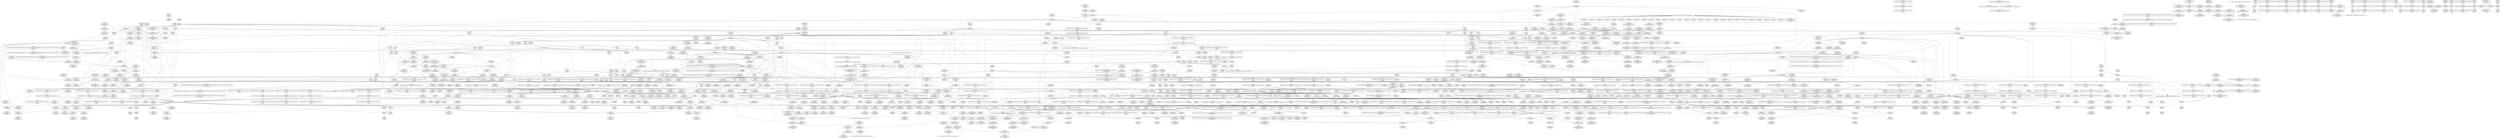 digraph {
	CE0x4b14b80 [shape=record,shape=Mrecord,label="{CE0x4b14b80|task_sid:tmp16|security/selinux/hooks.c,208|*SummSource*}"]
	CE0x4b02160 [shape=record,shape=Mrecord,label="{CE0x4b02160|rcu_read_lock:tobool|include/linux/rcupdate.h,882|*SummSource*}"]
	CE0x4b0f020 [shape=record,shape=Mrecord,label="{CE0x4b0f020|task_sid:tmp6|security/selinux/hooks.c,208|*SummSource*}"]
	CE0x4aa9d50 [shape=record,shape=Mrecord,label="{CE0x4aa9d50|selinux_task_setnice:tmp1|*SummSink*}"]
	CE0x4ae5180 [shape=record,shape=Mrecord,label="{CE0x4ae5180|current_sid:tmp|*SummSink*}"]
	CE0x4a9d420 [shape=record,shape=Mrecord,label="{CE0x4a9d420|current_sid:tmp6|security/selinux/hooks.c,218}"]
	CE0x4b17410 [shape=record,shape=Mrecord,label="{CE0x4b17410|GLOBAL:rcu_lock_acquire|*Constant*|*SummSource*}"]
	CE0x4ac9b80 [shape=record,shape=Mrecord,label="{CE0x4ac9b80|i64*_getelementptr_inbounds_(_11_x_i64_,_11_x_i64_*___llvm_gcov_ctr125,_i64_0,_i64_9)|*Constant*|*SummSink*}"]
	CE0x4af0f80 [shape=record,shape=Mrecord,label="{CE0x4af0f80|rcu_read_unlock:land.lhs.true|*SummSource*}"]
	CE0x4aee200 [shape=record,shape=Mrecord,label="{CE0x4aee200|cred_sid:entry|*SummSource*}"]
	CE0x4b4c230 [shape=record,shape=Mrecord,label="{CE0x4b4c230|i8*_getelementptr_inbounds_(_42_x_i8_,_42_x_i8_*_.str46,_i32_0,_i32_0)|*Constant*|*SummSink*}"]
	CE0x4b54440 [shape=record,shape=Mrecord,label="{CE0x4b54440|rcu_read_unlock:tmp8|include/linux/rcupdate.h,933}"]
	CE0x4aa6370 [shape=record,shape=Mrecord,label="{CE0x4aa6370|GLOBAL:__llvm_gcov_ctr283|Global_var:__llvm_gcov_ctr283|*SummSink*}"]
	CE0x4aa06b0 [shape=record,shape=Mrecord,label="{CE0x4aa06b0|i64*_getelementptr_inbounds_(_2_x_i64_,_2_x_i64_*___llvm_gcov_ctr136,_i64_0,_i64_0)|*Constant*}"]
	CE0x4b5aca0 [shape=record,shape=Mrecord,label="{CE0x4b5aca0|0:_i8,_:_GCMR_rcu_read_lock.__warned_internal_global_i8_0,_section_.data.unlikely_,_align_1:_elem_0:default:}"]
	CE0x4b260a0 [shape=record,shape=Mrecord,label="{CE0x4b260a0|void_(i32*,_i32,_i32*)*_asm_addl_$1,_%gs:$0_,_*m,ri,*m,_dirflag_,_fpsr_,_flags_}"]
	CE0x4ab8970 [shape=record,shape=Mrecord,label="{CE0x4ab8970|VOIDTB_TE:_CE_52,56_}"]
	CE0x4bce8c0 [shape=record,shape=Mrecord,label="{CE0x4bce8c0|__preempt_count_sub:tmp2|*SummSink*}"]
	CE0x4b1a000 [shape=record,shape=Mrecord,label="{CE0x4b1a000|i64*_getelementptr_inbounds_(_13_x_i64_,_13_x_i64_*___llvm_gcov_ctr126,_i64_0,_i64_0)|*Constant*}"]
	CE0x4b34f80 [shape=record,shape=Mrecord,label="{CE0x4b34f80|i64*_getelementptr_inbounds_(_11_x_i64_,_11_x_i64_*___llvm_gcov_ctr132,_i64_0,_i64_8)|*Constant*|*SummSink*}"]
	CE0x4b20450 [shape=record,shape=Mrecord,label="{CE0x4b20450|task_sid:tmp24|security/selinux/hooks.c,208|*SummSink*}"]
	CE0x4b658f0 [shape=record,shape=Mrecord,label="{CE0x4b658f0|rcu_read_unlock:tmp21|include/linux/rcupdate.h,935|*SummSink*}"]
	CE0x4b1f260 [shape=record,shape=Mrecord,label="{CE0x4b1f260|i64*_getelementptr_inbounds_(_13_x_i64_,_13_x_i64_*___llvm_gcov_ctr126,_i64_0,_i64_10)|*Constant*|*SummSink*}"]
	CE0x4aa1750 [shape=record,shape=Mrecord,label="{CE0x4aa1750|current_has_perm:tmp2}"]
	CE0x4b5a4a0 [shape=record,shape=Mrecord,label="{CE0x4b5a4a0|_call_void_mcount()_#3|*SummSink*}"]
	CE0x4ad1be0 [shape=record,shape=Mrecord,label="{CE0x4ad1be0|GLOBAL:__llvm_gcov_ctr126|Global_var:__llvm_gcov_ctr126|*SummSource*}"]
	CE0x4b4e340 [shape=record,shape=Mrecord,label="{CE0x4b4e340|i8_1|*Constant*}"]
	CE0x4ae5e20 [shape=record,shape=Mrecord,label="{CE0x4ae5e20|task_sid:real_cred|security/selinux/hooks.c,208|*SummSource*}"]
	CE0x4ac6600 [shape=record,shape=Mrecord,label="{CE0x4ac6600|current_sid:cred|security/selinux/hooks.c,218|*SummSource*}"]
	CE0x4aacc30 [shape=record,shape=Mrecord,label="{CE0x4aacc30|avc_has_perm:auditdata|Function::avc_has_perm&Arg::auditdata::|*SummSink*}"]
	CE0x4aca230 [shape=record,shape=Mrecord,label="{CE0x4aca230|current_sid:tmp18|security/selinux/hooks.c,218}"]
	CE0x4a9d830 [shape=record,shape=Mrecord,label="{CE0x4a9d830|GLOBAL:rcu_read_unlock|*Constant*}"]
	CE0x4bc0130 [shape=record,shape=Mrecord,label="{CE0x4bc0130|i64*_getelementptr_inbounds_(_4_x_i64_,_4_x_i64_*___llvm_gcov_ctr135,_i64_0,_i64_2)|*Constant*|*SummSink*}"]
	CE0x4b4ad80 [shape=record,shape=Mrecord,label="{CE0x4b4ad80|rcu_read_lock:call|include/linux/rcupdate.h,882|*SummSource*}"]
	CE0x4a91ad0 [shape=record,shape=Mrecord,label="{CE0x4a91ad0|current_sid:tmp2}"]
	CE0x4b8e550 [shape=record,shape=Mrecord,label="{CE0x4b8e550|_call_void_mcount()_#3}"]
	CE0x4b29700 [shape=record,shape=Mrecord,label="{CE0x4b29700|__preempt_count_sub:do.body}"]
	CE0x4ab2450 [shape=record,shape=Mrecord,label="{CE0x4ab2450|i64*_getelementptr_inbounds_(_4_x_i64_,_4_x_i64_*___llvm_gcov_ctr129,_i64_0,_i64_2)|*Constant*}"]
	CE0x4b43160 [shape=record,shape=Mrecord,label="{CE0x4b43160|__preempt_count_add:do.end|*SummSource*}"]
	CE0x4af0440 [shape=record,shape=Mrecord,label="{CE0x4af0440|current_sid:land.lhs.true}"]
	CE0x4ab5a70 [shape=record,shape=Mrecord,label="{CE0x4ab5a70|current_sid:call4|security/selinux/hooks.c,218|*SummSource*}"]
	CE0x4a99cf0 [shape=record,shape=Mrecord,label="{CE0x4a99cf0|VOIDTB_TE:_CE_152,160_}"]
	CE0x4acf140 [shape=record,shape=Mrecord,label="{CE0x4acf140|cred_sid:security|security/selinux/hooks.c,196}"]
	CE0x4b1bb30 [shape=record,shape=Mrecord,label="{CE0x4b1bb30|cred_sid:tmp|*SummSource*}"]
	CE0x4a90880 [shape=record,shape=Mrecord,label="{CE0x4a90880|_ret_i32_%call2,_!dbg_!27718|security/selinux/hooks.c,1544|*SummSink*}"]
	"CONST[source:0(mediator),value:2(dynamic)][purpose:{object}][SnkIdx:1]"
	CE0x4af3710 [shape=record,shape=Mrecord,label="{CE0x4af3710|rcu_lock_release:indirectgoto|*SummSink*}"]
	CE0x4b13cb0 [shape=record,shape=Mrecord,label="{CE0x4b13cb0|task_sid:tmp14|security/selinux/hooks.c,208|*SummSink*}"]
	CE0x4b175b0 [shape=record,shape=Mrecord,label="{CE0x4b175b0|rcu_lock_acquire:entry|*SummSource*}"]
	CE0x4aed690 [shape=record,shape=Mrecord,label="{CE0x4aed690|task_sid:tmp21|security/selinux/hooks.c,208|*SummSource*}"]
	"CONST[source:0(mediator),value:2(dynamic)][purpose:{subject}][SnkIdx:0]"
	CE0x4ac70e0 [shape=record,shape=Mrecord,label="{CE0x4ac70e0|i32_22|*Constant*|*SummSink*}"]
	CE0x4b129b0 [shape=record,shape=Mrecord,label="{CE0x4b129b0|_call_void_mcount()_#3|*SummSource*}"]
	CE0x4b0f1a0 [shape=record,shape=Mrecord,label="{CE0x4b0f1a0|task_sid:tmp7|security/selinux/hooks.c,208}"]
	CE0x4ac4b20 [shape=record,shape=Mrecord,label="{CE0x4ac4b20|_ret_i32_%call7,_!dbg_!27749|security/selinux/hooks.c,210}"]
	CE0x4b2e620 [shape=record,shape=Mrecord,label="{CE0x4b2e620|_call_void_lock_release(%struct.lockdep_map*_%map,_i32_1,_i64_ptrtoint_(i8*_blockaddress(_rcu_lock_release,_%__here)_to_i64))_#10,_!dbg_!27716|include/linux/rcupdate.h,423|*SummSink*}"]
	CE0x4b30ec0 [shape=record,shape=Mrecord,label="{CE0x4b30ec0|__rcu_read_unlock:do.body|*SummSource*}"]
	CE0x4b1a410 [shape=record,shape=Mrecord,label="{CE0x4b1a410|rcu_read_lock:tmp7|include/linux/rcupdate.h,882|*SummSink*}"]
	CE0x4b13590 [shape=record,shape=Mrecord,label="{CE0x4b13590|rcu_lock_acquire:map|Function::rcu_lock_acquire&Arg::map::|*SummSink*}"]
	CE0x4b10880 [shape=record,shape=Mrecord,label="{CE0x4b10880|task_sid:do.end6|*SummSource*}"]
	CE0x4b5f2a0 [shape=record,shape=Mrecord,label="{CE0x4b5f2a0|_call_void___preempt_count_add(i32_1)_#10,_!dbg_!27711|include/linux/rcupdate.h,239|*SummSink*}"]
	CE0x4b60ad0 [shape=record,shape=Mrecord,label="{CE0x4b60ad0|GLOBAL:rcu_read_unlock.__warned|Global_var:rcu_read_unlock.__warned|*SummSink*}"]
	CE0x4aee7d0 [shape=record,shape=Mrecord,label="{CE0x4aee7d0|_ret_i32_%tmp6,_!dbg_!27716|security/selinux/hooks.c,197}"]
	CE0x4b66050 [shape=record,shape=Mrecord,label="{CE0x4b66050|rcu_read_unlock:do.body}"]
	CE0x4b48860 [shape=record,shape=Mrecord,label="{CE0x4b48860|i64*_getelementptr_inbounds_(_11_x_i64_,_11_x_i64_*___llvm_gcov_ctr132,_i64_0,_i64_8)|*Constant*}"]
	CE0x4ba4150 [shape=record,shape=Mrecord,label="{CE0x4ba4150|__rcu_read_unlock:tmp1|*SummSource*}"]
	CE0x4aac5e0 [shape=record,shape=Mrecord,label="{CE0x4aac5e0|avc_has_perm:requested|Function::avc_has_perm&Arg::requested::}"]
	CE0x4aee470 [shape=record,shape=Mrecord,label="{CE0x4aee470|cred_sid:cred|Function::cred_sid&Arg::cred::}"]
	CE0x4ad4060 [shape=record,shape=Mrecord,label="{CE0x4ad4060|task_sid:tmp|*SummSource*}"]
	CE0x4b28a30 [shape=record,shape=Mrecord,label="{CE0x4b28a30|i64*_getelementptr_inbounds_(_4_x_i64_,_4_x_i64_*___llvm_gcov_ctr134,_i64_0,_i64_3)|*Constant*|*SummSource*}"]
	CE0x4b168a0 [shape=record,shape=Mrecord,label="{CE0x4b168a0|task_sid:tmp9|security/selinux/hooks.c,208|*SummSource*}"]
	CE0x4b3ab20 [shape=record,shape=Mrecord,label="{CE0x4b3ab20|rcu_read_lock:tmp11|include/linux/rcupdate.h,882}"]
	CE0x4af4360 [shape=record,shape=Mrecord,label="{CE0x4af4360|rcu_read_unlock:tmp|*SummSink*}"]
	CE0x4b11570 [shape=record,shape=Mrecord,label="{CE0x4b11570|rcu_read_lock:tmp6|include/linux/rcupdate.h,882|*SummSource*}"]
	CE0x4bde550 [shape=record,shape=Mrecord,label="{CE0x4bde550|__preempt_count_sub:tmp3|*SummSink*}"]
	CE0x4ae9cc0 [shape=record,shape=Mrecord,label="{CE0x4ae9cc0|task_sid:tmp3|*SummSource*}"]
	CE0x4ab6380 [shape=record,shape=Mrecord,label="{CE0x4ab6380|get_current:entry|*SummSource*}"]
	CE0x4b51570 [shape=record,shape=Mrecord,label="{CE0x4b51570|i8*_getelementptr_inbounds_(_25_x_i8_,_25_x_i8_*_.str45,_i32_0,_i32_0)|*Constant*}"]
	CE0x4b660e0 [shape=record,shape=Mrecord,label="{CE0x4b660e0|rcu_read_unlock:do.body|*SummSource*}"]
	CE0x4ad09c0 [shape=record,shape=Mrecord,label="{CE0x4ad09c0|_call_void_lockdep_rcu_suspicious(i8*_getelementptr_inbounds_(_25_x_i8_,_25_x_i8_*_.str3,_i32_0,_i32_0),_i32_208,_i8*_getelementptr_inbounds_(_41_x_i8_,_41_x_i8_*_.str44,_i32_0,_i32_0))_#10,_!dbg_!27732|security/selinux/hooks.c,208|*SummSource*}"]
	CE0x4ac31a0 [shape=record,shape=Mrecord,label="{CE0x4ac31a0|_call_void_mcount()_#3|*SummSource*}"]
	CE0x4b4adf0 [shape=record,shape=Mrecord,label="{CE0x4b4adf0|rcu_read_lock:call|include/linux/rcupdate.h,882|*SummSink*}"]
	CE0x4ad22d0 [shape=record,shape=Mrecord,label="{CE0x4ad22d0|i64*_getelementptr_inbounds_(_13_x_i64_,_13_x_i64_*___llvm_gcov_ctr126,_i64_0,_i64_8)|*Constant*}"]
	CE0x4aab3d0 [shape=record,shape=Mrecord,label="{CE0x4aab3d0|VOIDTB_TE:_CE_64,72_}"]
	CE0x4b9e080 [shape=record,shape=Mrecord,label="{CE0x4b9e080|rcu_lock_acquire:tmp5|include/linux/rcupdate.h,418|*SummSink*}"]
	CE0x4b5fe90 [shape=record,shape=Mrecord,label="{CE0x4b5fe90|rcu_read_unlock:tmp14|include/linux/rcupdate.h,933}"]
	CE0x4b4ac80 [shape=record,shape=Mrecord,label="{CE0x4b4ac80|_ret_void,_!dbg_!27717|include/linux/rcupdate.h,419|*SummSink*}"]
	CE0x4b4a8d0 [shape=record,shape=Mrecord,label="{CE0x4b4a8d0|rcu_read_unlock:tmp1|*SummSink*}"]
	CE0x4aabdd0 [shape=record,shape=Mrecord,label="{CE0x4aabdd0|selinux_task_setnice:if.then|*SummSource*}"]
	CE0x4a9a030 [shape=record,shape=Mrecord,label="{CE0x4a9a030|selinux_task_setnice:bb|*SummSource*}"]
	CE0x4b24220 [shape=record,shape=Mrecord,label="{CE0x4b24220|rcu_read_lock:tmp9|include/linux/rcupdate.h,882|*SummSource*}"]
	CE0x4b244a0 [shape=record,shape=Mrecord,label="{CE0x4b244a0|_call_void___rcu_read_unlock()_#10,_!dbg_!27734|include/linux/rcupdate.h,937|*SummSource*}"]
	CE0x4b669a0 [shape=record,shape=Mrecord,label="{CE0x4b669a0|rcu_read_unlock:if.end|*SummSource*}"]
	CE0x4a9e250 [shape=record,shape=Mrecord,label="{CE0x4a9e250|rcu_read_unlock:entry|*SummSink*}"]
	CE0x4b5cc30 [shape=record,shape=Mrecord,label="{CE0x4b5cc30|rcu_read_unlock:tmp15|include/linux/rcupdate.h,933|*SummSource*}"]
	CE0x4b16ea0 [shape=record,shape=Mrecord,label="{CE0x4b16ea0|i64*_getelementptr_inbounds_(_13_x_i64_,_13_x_i64_*___llvm_gcov_ctr126,_i64_0,_i64_1)|*Constant*|*SummSink*}"]
	CE0x4b27bb0 [shape=record,shape=Mrecord,label="{CE0x4b27bb0|GLOBAL:__preempt_count_sub|*Constant*}"]
	CE0x4b2c3a0 [shape=record,shape=Mrecord,label="{CE0x4b2c3a0|rcu_lock_acquire:tmp7}"]
	CE0x4ac8d60 [shape=record,shape=Mrecord,label="{CE0x4ac8d60|i8*_getelementptr_inbounds_(_25_x_i8_,_25_x_i8_*_.str3,_i32_0,_i32_0)|*Constant*}"]
	CE0x4af3630 [shape=record,shape=Mrecord,label="{CE0x4af3630|rcu_lock_release:indirectgoto}"]
	CE0x4b3b630 [shape=record,shape=Mrecord,label="{CE0x4b3b630|rcu_read_unlock:tmp14|include/linux/rcupdate.h,933|*SummSink*}"]
	CE0x4b66300 [shape=record,shape=Mrecord,label="{CE0x4b66300|rcu_read_unlock:if.then}"]
	CE0x4ab8860 [shape=record,shape=Mrecord,label="{CE0x4ab8860|VOIDTB_TE:_CE_44,48_}"]
	CE0x4b268d0 [shape=record,shape=Mrecord,label="{CE0x4b268d0|i32_2|*Constant*}"]
	CE0x4b1acb0 [shape=record,shape=Mrecord,label="{CE0x4b1acb0|_call_void___rcu_read_lock()_#10,_!dbg_!27710|include/linux/rcupdate.h,879|*SummSink*}"]
	CE0x4b3ecc0 [shape=record,shape=Mrecord,label="{CE0x4b3ecc0|__preempt_count_sub:tmp7|./arch/x86/include/asm/preempt.h,78|*SummSink*}"]
	CE0x4bda2f0 [shape=record,shape=Mrecord,label="{CE0x4bda2f0|__preempt_count_sub:bb|*SummSource*}"]
	CE0x4ae7b10 [shape=record,shape=Mrecord,label="{CE0x4ae7b10|current_sid:land.lhs.true2|*SummSource*}"]
	CE0x4aa20b0 [shape=record,shape=Mrecord,label="{CE0x4aa20b0|_call_void_mcount()_#3|*SummSink*}"]
	CE0x4b25ef0 [shape=record,shape=Mrecord,label="{CE0x4b25ef0|_call_void_asm_addl_$1,_%gs:$0_,_*m,ri,*m,_dirflag_,_fpsr_,_flags_(i32*___preempt_count,_i32_%sub,_i32*___preempt_count)_#3,_!dbg_!27717,_!srcloc_!27718|./arch/x86/include/asm/preempt.h,77|*SummSink*}"]
	CE0x4b59490 [shape=record,shape=Mrecord,label="{CE0x4b59490|void_(i32*,_i32,_i32*)*_asm_addl_$1,_%gs:$0_,_*m,ri,*m,_dirflag_,_fpsr_,_flags_}"]
	CE0x4bccfd0 [shape=record,shape=Mrecord,label="{CE0x4bccfd0|__preempt_count_add:bb}"]
	CE0x4acd540 [shape=record,shape=Mrecord,label="{CE0x4acd540|current_sid:tmp13|security/selinux/hooks.c,218|*SummSource*}"]
	CE0x4b54850 [shape=record,shape=Mrecord,label="{CE0x4b54850|_call_void___preempt_count_sub(i32_1)_#10,_!dbg_!27715|include/linux/rcupdate.h,244|*SummSource*}"]
	CE0x4b4f910 [shape=record,shape=Mrecord,label="{CE0x4b4f910|rcu_read_lock:tmp22|include/linux/rcupdate.h,884|*SummSource*}"]
	CE0x4b4d900 [shape=record,shape=Mrecord,label="{CE0x4b4d900|i64*_getelementptr_inbounds_(_11_x_i64_,_11_x_i64_*___llvm_gcov_ctr127,_i64_0,_i64_10)|*Constant*}"]
	CE0x4a90810 [shape=record,shape=Mrecord,label="{CE0x4a90810|_ret_i32_%call2,_!dbg_!27718|security/selinux/hooks.c,1544|*SummSource*}"]
	CE0x4aec9b0 [shape=record,shape=Mrecord,label="{CE0x4aec9b0|GLOBAL:rcu_read_lock.__warned|Global_var:rcu_read_lock.__warned|*SummSource*}"]
	"CONST[source:0(mediator),value:0(static)][purpose:{operation}][SrcIdx:3]"
	CE0x4aeb630 [shape=record,shape=Mrecord,label="{CE0x4aeb630|current_sid:tmp8|security/selinux/hooks.c,218}"]
	CE0x4b11350 [shape=record,shape=Mrecord,label="{CE0x4b11350|rcu_read_lock:tmp7|include/linux/rcupdate.h,882}"]
	CE0x4ab2c70 [shape=record,shape=Mrecord,label="{CE0x4ab2c70|__preempt_count_sub:tmp3|*SummSource*}"]
	CE0x4aca020 [shape=record,shape=Mrecord,label="{CE0x4aca020|current_sid:tmp17|security/selinux/hooks.c,218|*SummSink*}"]
	CE0x4b34170 [shape=record,shape=Mrecord,label="{CE0x4b34170|rcu_lock_acquire:indirectgoto|*SummSource*}"]
	CE0x4ae4be0 [shape=record,shape=Mrecord,label="{CE0x4ae4be0|i32_77|*Constant*|*SummSource*}"]
	CE0x4b64f10 [shape=record,shape=Mrecord,label="{CE0x4b64f10|rcu_read_unlock:tmp21|include/linux/rcupdate.h,935}"]
	CE0x4bc4cd0 [shape=record,shape=Mrecord,label="{CE0x4bc4cd0|__preempt_count_sub:tmp5|./arch/x86/include/asm/preempt.h,77|*SummSource*}"]
	CE0x4ab8aa0 [shape=record,shape=Mrecord,label="{CE0x4ab8aa0|selinux_task_setnice:if.then|*SummSink*}"]
	CE0x4b4ec50 [shape=record,shape=Mrecord,label="{CE0x4b4ec50|rcu_read_lock:tobool1|include/linux/rcupdate.h,882|*SummSink*}"]
	CE0x4ad1e50 [shape=record,shape=Mrecord,label="{CE0x4ad1e50|i64*_getelementptr_inbounds_(_2_x_i64_,_2_x_i64_*___llvm_gcov_ctr131,_i64_0,_i64_1)|*Constant*}"]
	CE0x4b35470 [shape=record,shape=Mrecord,label="{CE0x4b35470|rcu_read_unlock:tmp17|include/linux/rcupdate.h,933|*SummSink*}"]
	CE0x4b49a50 [shape=record,shape=Mrecord,label="{CE0x4b49a50|i64*_getelementptr_inbounds_(_4_x_i64_,_4_x_i64_*___llvm_gcov_ctr133,_i64_0,_i64_0)|*Constant*}"]
	CE0x4b217c0 [shape=record,shape=Mrecord,label="{CE0x4b217c0|i64_7|*Constant*}"]
	CE0x4b19e40 [shape=record,shape=Mrecord,label="{CE0x4b19e40|GLOBAL:__llvm_gcov_ctr127|Global_var:__llvm_gcov_ctr127}"]
	CE0x4b37aa0 [shape=record,shape=Mrecord,label="{CE0x4b37aa0|i64*_getelementptr_inbounds_(_2_x_i64_,_2_x_i64_*___llvm_gcov_ctr98,_i64_0,_i64_1)|*Constant*|*SummSink*}"]
	CE0x4bc7870 [shape=record,shape=Mrecord,label="{CE0x4bc7870|__preempt_count_add:tmp1|*SummSink*}"]
	CE0x4ac61b0 [shape=record,shape=Mrecord,label="{CE0x4ac61b0|i32_78|*Constant*}"]
	CE0x4b673a0 [shape=record,shape=Mrecord,label="{CE0x4b673a0|COLLAPSED:_GCMRE___llvm_gcov_ctr132_internal_global_11_x_i64_zeroinitializer:_elem_0:default:}"]
	CE0x4b5f190 [shape=record,shape=Mrecord,label="{CE0x4b5f190|_call_void___preempt_count_add(i32_1)_#10,_!dbg_!27711|include/linux/rcupdate.h,239|*SummSource*}"]
	CE0x4ad3070 [shape=record,shape=Mrecord,label="{CE0x4ad3070|GLOBAL:rcu_read_lock|*Constant*|*SummSink*}"]
	CE0x4ac0bc0 [shape=record,shape=Mrecord,label="{CE0x4ac0bc0|current_sid:tmp12|security/selinux/hooks.c,218}"]
	CE0x4b372e0 [shape=record,shape=Mrecord,label="{CE0x4b372e0|rcu_read_lock:tmp10|include/linux/rcupdate.h,882|*SummSource*}"]
	CE0x4b2b8a0 [shape=record,shape=Mrecord,label="{CE0x4b2b8a0|i64*_getelementptr_inbounds_(_4_x_i64_,_4_x_i64_*___llvm_gcov_ctr129,_i64_0,_i64_1)|*Constant*}"]
	CE0x4b62590 [shape=record,shape=Mrecord,label="{CE0x4b62590|i64*_getelementptr_inbounds_(_4_x_i64_,_4_x_i64_*___llvm_gcov_ctr128,_i64_0,_i64_2)|*Constant*|*SummSink*}"]
	CE0x4ab6630 [shape=record,shape=Mrecord,label="{CE0x4ab6630|i32_(i32,_i32,_i16,_i32,_%struct.common_audit_data*)*_bitcast_(i32_(i32,_i32,_i16,_i32,_%struct.common_audit_data.495*)*_avc_has_perm_to_i32_(i32,_i32,_i16,_i32,_%struct.common_audit_data*)*)|*Constant*}"]
	CE0x4b5fa80 [shape=record,shape=Mrecord,label="{CE0x4b5fa80|rcu_lock_release:tmp|*SummSource*}"]
	CE0x4b35a80 [shape=record,shape=Mrecord,label="{CE0x4b35a80|rcu_read_lock:tobool1|include/linux/rcupdate.h,882}"]
	CE0x4ac3750 [shape=record,shape=Mrecord,label="{CE0x4ac3750|current_sid:entry}"]
	CE0x4b03720 [shape=record,shape=Mrecord,label="{CE0x4b03720|i64_0|*Constant*}"]
	CE0x4b53f80 [shape=record,shape=Mrecord,label="{CE0x4b53f80|__rcu_read_lock:tmp7|include/linux/rcupdate.h,240|*SummSource*}"]
	CE0x4b06380 [shape=record,shape=Mrecord,label="{CE0x4b06380|task_sid:bb|*SummSink*}"]
	CE0x4ba03e0 [shape=record,shape=Mrecord,label="{CE0x4ba03e0|__rcu_read_lock:do.end|*SummSink*}"]
	CE0x4ab3550 [shape=record,shape=Mrecord,label="{CE0x4ab3550|__preempt_count_add:tmp2}"]
	CE0x4ad3e10 [shape=record,shape=Mrecord,label="{CE0x4ad3e10|GLOBAL:__llvm_gcov_ctr125|Global_var:__llvm_gcov_ctr125|*SummSink*}"]
	CE0x4b37b50 [shape=record,shape=Mrecord,label="{CE0x4b37b50|get_current:tmp}"]
	CE0x4bc8a70 [shape=record,shape=Mrecord,label="{CE0x4bc8a70|__preempt_count_add:tmp7|./arch/x86/include/asm/preempt.h,73}"]
	CE0x4ab1080 [shape=record,shape=Mrecord,label="{CE0x4ab1080|current_sid:tmp6|security/selinux/hooks.c,218|*SummSink*}"]
	CE0x4b35390 [shape=record,shape=Mrecord,label="{CE0x4b35390|rcu_read_unlock:tmp17|include/linux/rcupdate.h,933}"]
	CE0x4b1e9b0 [shape=record,shape=Mrecord,label="{CE0x4b1e9b0|_ret_void,_!dbg_!27717|include/linux/rcupdate.h,424}"]
	CE0x4b2dbe0 [shape=record,shape=Mrecord,label="{CE0x4b2dbe0|rcu_lock_acquire:tmp|*SummSource*}"]
	CE0x4ab5270 [shape=record,shape=Mrecord,label="{CE0x4ab5270|i64*_getelementptr_inbounds_(_11_x_i64_,_11_x_i64_*___llvm_gcov_ctr127,_i64_0,_i64_8)|*Constant*|*SummSource*}"]
	CE0x4abc3c0 [shape=record,shape=Mrecord,label="{CE0x4abc3c0|selinux_task_setnice:tmp6|security/selinux/hooks.c,3598}"]
	CE0x4aca420 [shape=record,shape=Mrecord,label="{CE0x4aca420|current_sid:tmp18|security/selinux/hooks.c,218|*SummSource*}"]
	CE0x4b01170 [shape=record,shape=Mrecord,label="{CE0x4b01170|GLOBAL:rcu_lock_acquire|*Constant*|*SummSink*}"]
	CE0x4b051a0 [shape=record,shape=Mrecord,label="{CE0x4b051a0|GLOBAL:rcu_lock_map|Global_var:rcu_lock_map|*SummSource*}"]
	CE0x4b0e890 [shape=record,shape=Mrecord,label="{CE0x4b0e890|rcu_read_lock:land.lhs.true|*SummSink*}"]
	CE0x4b04f30 [shape=record,shape=Mrecord,label="{CE0x4b04f30|rcu_lock_acquire:entry|*SummSink*}"]
	CE0x4b03fd0 [shape=record,shape=Mrecord,label="{CE0x4b03fd0|cred_sid:tmp1|*SummSink*}"]
	CE0x4b5f020 [shape=record,shape=Mrecord,label="{CE0x4b5f020|__rcu_read_lock:tmp5|include/linux/rcupdate.h,239|*SummSink*}"]
	CE0x4b024c0 [shape=record,shape=Mrecord,label="{CE0x4b024c0|task_sid:bb}"]
	CE0x4b49b40 [shape=record,shape=Mrecord,label="{CE0x4b49b40|i64*_getelementptr_inbounds_(_4_x_i64_,_4_x_i64_*___llvm_gcov_ctr133,_i64_0,_i64_0)|*Constant*|*SummSource*}"]
	CE0x4b3c240 [shape=record,shape=Mrecord,label="{CE0x4b3c240|rcu_read_lock:tmp1|*SummSink*}"]
	CE0x4ac7d60 [shape=record,shape=Mrecord,label="{CE0x4ac7d60|avc_has_perm:auditdata|Function::avc_has_perm&Arg::auditdata::|*SummSource*}"]
	CE0x4aa4ff0 [shape=record,shape=Mrecord,label="{CE0x4aa4ff0|selinux_task_setnice:retval.0|*SummSource*}"]
	CE0x4b1f160 [shape=record,shape=Mrecord,label="{CE0x4b1f160|i64*_getelementptr_inbounds_(_13_x_i64_,_13_x_i64_*___llvm_gcov_ctr126,_i64_0,_i64_10)|*Constant*|*SummSource*}"]
	CE0x4b003a0 [shape=record,shape=Mrecord,label="{CE0x4b003a0|task_sid:tmp11|security/selinux/hooks.c,208}"]
	CE0x4aea100 [shape=record,shape=Mrecord,label="{CE0x4aea100|current_sid:tmp14|security/selinux/hooks.c,218|*SummSink*}"]
	CE0x4b24940 [shape=record,shape=Mrecord,label="{CE0x4b24940|GLOBAL:__rcu_read_unlock|*Constant*|*SummSink*}"]
	CE0x4b53710 [shape=record,shape=Mrecord,label="{CE0x4b53710|__rcu_read_lock:tmp6|include/linux/rcupdate.h,240|*SummSink*}"]
	CE0x4b4e5f0 [shape=record,shape=Mrecord,label="{CE0x4b4e5f0|_call_void_lockdep_rcu_suspicious(i8*_getelementptr_inbounds_(_25_x_i8_,_25_x_i8_*_.str45,_i32_0,_i32_0),_i32_883,_i8*_getelementptr_inbounds_(_42_x_i8_,_42_x_i8_*_.str46,_i32_0,_i32_0))_#10,_!dbg_!27728|include/linux/rcupdate.h,882}"]
	CE0x4b4dad0 [shape=record,shape=Mrecord,label="{CE0x4b4dad0|rcu_read_lock:tmp17|include/linux/rcupdate.h,882}"]
	CE0x4b3d280 [shape=record,shape=Mrecord,label="{CE0x4b3d280|rcu_read_lock:bb|*SummSink*}"]
	CE0x4a90480 [shape=record,shape=Mrecord,label="{CE0x4a90480|selinux_task_setnice:tobool|security/selinux/hooks.c,3597|*SummSink*}"]
	CE0x4b02f60 [shape=record,shape=Mrecord,label="{CE0x4b02f60|cred_sid:tmp2|*SummSource*}"]
	CE0x4b66cd0 [shape=record,shape=Mrecord,label="{CE0x4b66cd0|rcu_read_unlock:bb|*SummSource*}"]
	CE0x4aead00 [shape=record,shape=Mrecord,label="{CE0x4aead00|current_sid:tmp}"]
	CE0x4b00940 [shape=record,shape=Mrecord,label="{CE0x4b00940|_ret_void,_!dbg_!27717|include/linux/rcupdate.h,240|*SummSink*}"]
	CE0x4ab84c0 [shape=record,shape=Mrecord,label="{CE0x4ab84c0|_call_void_mcount()_#3|*SummSink*}"]
	CE0x4b1b140 [shape=record,shape=Mrecord,label="{CE0x4b1b140|task_sid:tobool4|security/selinux/hooks.c,208|*SummSource*}"]
	CE0x4b527b0 [shape=record,shape=Mrecord,label="{CE0x4b527b0|_call_void_asm_sideeffect_,_memory_,_dirflag_,_fpsr_,_flags_()_#3,_!dbg_!27714,_!srcloc_!27715|include/linux/rcupdate.h,239}"]
	CE0x4b4a040 [shape=record,shape=Mrecord,label="{CE0x4b4a040|rcu_lock_release:__here}"]
	CE0x4aef1c0 [shape=record,shape=Mrecord,label="{CE0x4aef1c0|__rcu_read_lock:entry|*SummSource*}"]
	CE0x4b4a3c0 [shape=record,shape=Mrecord,label="{CE0x4b4a3c0|rcu_read_unlock:tmp8|include/linux/rcupdate.h,933|*SummSource*}"]
	CE0x4b23120 [shape=record,shape=Mrecord,label="{CE0x4b23120|get_current:bb|*SummSink*}"]
	CE0x4acda50 [shape=record,shape=Mrecord,label="{CE0x4acda50|current_sid:if.then|*SummSource*}"]
	CE0x4b55b80 [shape=record,shape=Mrecord,label="{CE0x4b55b80|_call_void_lockdep_rcu_suspicious(i8*_getelementptr_inbounds_(_25_x_i8_,_25_x_i8_*_.str45,_i32_0,_i32_0),_i32_934,_i8*_getelementptr_inbounds_(_44_x_i8_,_44_x_i8_*_.str47,_i32_0,_i32_0))_#10,_!dbg_!27726|include/linux/rcupdate.h,933|*SummSink*}"]
	CE0x4ac4790 [shape=record,shape=Mrecord,label="{CE0x4ac4790|task_sid:task|Function::task_sid&Arg::task::}"]
	"CONST[source:1(input),value:2(dynamic)][purpose:{object}][SrcIdx:2]"
	CE0x4b11cb0 [shape=record,shape=Mrecord,label="{CE0x4b11cb0|rcu_read_lock:tmp1}"]
	CE0x4aa3370 [shape=record,shape=Mrecord,label="{CE0x4aa3370|selinux_task_setnice:tmp|*SummSink*}"]
	CE0x4aad0d0 [shape=record,shape=Mrecord,label="{CE0x4aad0d0|i64_0|*Constant*}"]
	CE0x4b273c0 [shape=record,shape=Mrecord,label="{CE0x4b273c0|_ret_void,_!dbg_!27720|./arch/x86/include/asm/preempt.h,78}"]
	CE0x4b182f0 [shape=record,shape=Mrecord,label="{CE0x4b182f0|i64*_getelementptr_inbounds_(_2_x_i64_,_2_x_i64_*___llvm_gcov_ctr98,_i64_0,_i64_0)|*Constant*|*SummSink*}"]
	CE0x4b3a340 [shape=record,shape=Mrecord,label="{CE0x4b3a340|rcu_read_lock:tmp14|include/linux/rcupdate.h,882|*SummSource*}"]
	CE0x4aed050 [shape=record,shape=Mrecord,label="{CE0x4aed050|task_sid:tmp20|security/selinux/hooks.c,208}"]
	CE0x4b28660 [shape=record,shape=Mrecord,label="{CE0x4b28660|_ret_void,_!dbg_!27720|./arch/x86/include/asm/preempt.h,78|*SummSource*}"]
	CE0x4b15360 [shape=record,shape=Mrecord,label="{CE0x4b15360|i64*_getelementptr_inbounds_(_13_x_i64_,_13_x_i64_*___llvm_gcov_ctr126,_i64_0,_i64_9)|*Constant*}"]
	CE0x4ab8f90 [shape=record,shape=Mrecord,label="{CE0x4ab8f90|current_sid:tmp9|security/selinux/hooks.c,218}"]
	CE0x4b5e7b0 [shape=record,shape=Mrecord,label="{CE0x4b5e7b0|rcu_lock_acquire:tmp2|*SummSource*}"]
	CE0x4b8f640 [shape=record,shape=Mrecord,label="{CE0x4b8f640|__rcu_read_lock:tmp1|*SummSink*}"]
	CE0x4b5fbf0 [shape=record,shape=Mrecord,label="{CE0x4b5fbf0|rcu_read_unlock:tmp13|include/linux/rcupdate.h,933|*SummSource*}"]
	CE0x4a9abf0 [shape=record,shape=Mrecord,label="{CE0x4a9abf0|selinux_task_setnice:tmp1|*SummSource*}"]
	CE0x4b3bb80 [shape=record,shape=Mrecord,label="{CE0x4b3bb80|rcu_read_lock:do.end|*SummSource*}"]
	CE0x4b66ed0 [shape=record,shape=Mrecord,label="{CE0x4b66ed0|i64*_getelementptr_inbounds_(_11_x_i64_,_11_x_i64_*___llvm_gcov_ctr132,_i64_0,_i64_0)|*Constant*}"]
	CE0x4b5c7b0 [shape=record,shape=Mrecord,label="{CE0x4b5c7b0|i64*_getelementptr_inbounds_(_4_x_i64_,_4_x_i64_*___llvm_gcov_ctr130,_i64_0,_i64_2)|*Constant*|*SummSink*}"]
	CE0x4aaacc0 [shape=record,shape=Mrecord,label="{CE0x4aaacc0|selinux_task_setnice:tmp9|security/selinux/hooks.c,3600|*SummSource*}"]
	CE0x4b3b970 [shape=record,shape=Mrecord,label="{CE0x4b3b970|rcu_read_lock:do.end}"]
	CE0x4b03990 [shape=record,shape=Mrecord,label="{CE0x4b03990|rcu_read_lock:tmp4|include/linux/rcupdate.h,882|*SummSink*}"]
	CE0x4b432c0 [shape=record,shape=Mrecord,label="{CE0x4b432c0|_call_void_mcount()_#3|*SummSource*}"]
	CE0x4b24c30 [shape=record,shape=Mrecord,label="{CE0x4b24c30|__rcu_read_unlock:entry|*SummSource*}"]
	CE0x4b30a00 [shape=record,shape=Mrecord,label="{CE0x4b30a00|__rcu_read_unlock:do.body}"]
	CE0x4b14510 [shape=record,shape=Mrecord,label="{CE0x4b14510|task_sid:tmp16|security/selinux/hooks.c,208}"]
	CE0x4b50db0 [shape=record,shape=Mrecord,label="{CE0x4b50db0|_call_void_mcount()_#3|*SummSource*}"]
	CE0x4b52e80 [shape=record,shape=Mrecord,label="{CE0x4b52e80|rcu_read_unlock:call|include/linux/rcupdate.h,933|*SummSource*}"]
	CE0x4b56e20 [shape=record,shape=Mrecord,label="{CE0x4b56e20|rcu_read_lock:if.end}"]
	CE0x4aef930 [shape=record,shape=Mrecord,label="{CE0x4aef930|task_sid:tmp8|security/selinux/hooks.c,208|*SummSource*}"]
	CE0x4bccc50 [shape=record,shape=Mrecord,label="{CE0x4bccc50|__rcu_read_unlock:tmp6|include/linux/rcupdate.h,245|*SummSource*}"]
	CE0x4a9b240 [shape=record,shape=Mrecord,label="{CE0x4a9b240|selinux_task_setnice:if.end|*SummSource*}"]
	CE0x4ab35c0 [shape=record,shape=Mrecord,label="{CE0x4ab35c0|__preempt_count_add:tmp2|*SummSource*}"]
	CE0x4accbb0 [shape=record,shape=Mrecord,label="{CE0x4accbb0|task_sid:call|security/selinux/hooks.c,208|*SummSource*}"]
	CE0x4b2f1b0 [shape=record,shape=Mrecord,label="{CE0x4b2f1b0|i64*_getelementptr_inbounds_(_4_x_i64_,_4_x_i64_*___llvm_gcov_ctr133,_i64_0,_i64_3)|*Constant*}"]
	CE0x4a9f100 [shape=record,shape=Mrecord,label="{CE0x4a9f100|current_sid:tmp16|security/selinux/hooks.c,218|*SummSink*}"]
	CE0x4b5b5e0 [shape=record,shape=Mrecord,label="{CE0x4b5b5e0|rcu_read_unlock:tmp18|include/linux/rcupdate.h,933|*SummSink*}"]
	CE0x4ae7530 [shape=record,shape=Mrecord,label="{CE0x4ae7530|get_current:tmp1}"]
	CE0x4b67040 [shape=record,shape=Mrecord,label="{CE0x4b67040|i64*_getelementptr_inbounds_(_11_x_i64_,_11_x_i64_*___llvm_gcov_ctr132,_i64_0,_i64_0)|*Constant*|*SummSource*}"]
	CE0x4bd0000 [shape=record,shape=Mrecord,label="{CE0x4bd0000|i64*_getelementptr_inbounds_(_4_x_i64_,_4_x_i64_*___llvm_gcov_ctr135,_i64_0,_i64_1)|*Constant*|*SummSink*}"]
	CE0x4b55570 [shape=record,shape=Mrecord,label="{CE0x4b55570|%struct.lockdep_map*_null|*Constant*}"]
	CE0x4b4ce70 [shape=record,shape=Mrecord,label="{CE0x4b4ce70|rcu_read_lock:tmp19|include/linux/rcupdate.h,882|*SummSource*}"]
	CE0x4b0e960 [shape=record,shape=Mrecord,label="{CE0x4b0e960|rcu_read_lock:land.lhs.true2}"]
	CE0x4ad1ac0 [shape=record,shape=Mrecord,label="{CE0x4ad1ac0|GLOBAL:__llvm_gcov_ctr126|Global_var:__llvm_gcov_ctr126}"]
	CE0x4a9d5a0 [shape=record,shape=Mrecord,label="{CE0x4a9d5a0|_ret_i32_%tmp6,_!dbg_!27716|security/selinux/hooks.c,197|*SummSink*}"]
	CE0x4b61980 [shape=record,shape=Mrecord,label="{CE0x4b61980|rcu_read_unlock:tmp12|include/linux/rcupdate.h,933|*SummSource*}"]
	CE0x4b320e0 [shape=record,shape=Mrecord,label="{CE0x4b320e0|rcu_lock_acquire:tmp|*SummSink*}"]
	CE0x4b1b040 [shape=record,shape=Mrecord,label="{CE0x4b1b040|task_sid:call3|security/selinux/hooks.c,208|*SummSource*}"]
	CE0x4b165f0 [shape=record,shape=Mrecord,label="{CE0x4b165f0|rcu_read_lock:if.then|*SummSink*}"]
	CE0x4abba00 [shape=record,shape=Mrecord,label="{CE0x4abba00|VOIDTB_TE:_CE_40,44_}"]
	CE0x4b4be90 [shape=record,shape=Mrecord,label="{CE0x4b4be90|_call_void_lockdep_rcu_suspicious(i8*_getelementptr_inbounds_(_25_x_i8_,_25_x_i8_*_.str45,_i32_0,_i32_0),_i32_883,_i8*_getelementptr_inbounds_(_42_x_i8_,_42_x_i8_*_.str46,_i32_0,_i32_0))_#10,_!dbg_!27728|include/linux/rcupdate.h,882|*SummSink*}"]
	CE0x4ae1e10 [shape=record,shape=Mrecord,label="{CE0x4ae1e10|_call_void_rcu_read_lock()_#10,_!dbg_!27712|security/selinux/hooks.c,207}"]
	CE0x4b12550 [shape=record,shape=Mrecord,label="{CE0x4b12550|_call_void_mcount()_#3|*SummSink*}"]
	CE0x4b2fe90 [shape=record,shape=Mrecord,label="{CE0x4b2fe90|i64*_getelementptr_inbounds_(_4_x_i64_,_4_x_i64_*___llvm_gcov_ctr133,_i64_0,_i64_3)|*Constant*|*SummSink*}"]
	CE0x4b13d40 [shape=record,shape=Mrecord,label="{CE0x4b13d40|i64_6|*Constant*}"]
	CE0x4af44c0 [shape=record,shape=Mrecord,label="{CE0x4af44c0|rcu_read_lock:bb}"]
	CE0x4af4ce0 [shape=record,shape=Mrecord,label="{CE0x4af4ce0|current_sid:tmp20|security/selinux/hooks.c,218}"]
	CE0x4b8c570 [shape=record,shape=Mrecord,label="{CE0x4b8c570|rcu_lock_acquire:tmp6|*SummSink*}"]
	CE0x4ae6c10 [shape=record,shape=Mrecord,label="{CE0x4ae6c10|i8_1|*Constant*|*SummSink*}"]
	CE0x4b17240 [shape=record,shape=Mrecord,label="{CE0x4b17240|task_sid:tmp3}"]
	CE0x4b33320 [shape=record,shape=Mrecord,label="{CE0x4b33320|i64*_getelementptr_inbounds_(_4_x_i64_,_4_x_i64_*___llvm_gcov_ctr134,_i64_0,_i64_1)|*Constant*|*SummSource*}"]
	CE0x4ae47d0 [shape=record,shape=Mrecord,label="{CE0x4ae47d0|current_sid:call|security/selinux/hooks.c,218|*SummSink*}"]
	CE0x4ab8c60 [shape=record,shape=Mrecord,label="{CE0x4ab8c60|i64_5|*Constant*|*SummSource*}"]
	CE0x4aaab80 [shape=record,shape=Mrecord,label="{CE0x4aaab80|selinux_task_setnice:tmp9|security/selinux/hooks.c,3600}"]
	CE0x4aa1ca0 [shape=record,shape=Mrecord,label="{CE0x4aa1ca0|current_has_perm:tmp3|*SummSource*}"]
	CE0x4aebce0 [shape=record,shape=Mrecord,label="{CE0x4aebce0|current_sid:tmp4|security/selinux/hooks.c,218}"]
	CE0x4aed0c0 [shape=record,shape=Mrecord,label="{CE0x4aed0c0|task_sid:tmp21|security/selinux/hooks.c,208}"]
	CE0x4b20270 [shape=record,shape=Mrecord,label="{CE0x4b20270|i64*_getelementptr_inbounds_(_13_x_i64_,_13_x_i64_*___llvm_gcov_ctr126,_i64_0,_i64_11)|*Constant*|*SummSource*}"]
	CE0x4bccdd0 [shape=record,shape=Mrecord,label="{CE0x4bccdd0|__rcu_read_unlock:tmp6|include/linux/rcupdate.h,245|*SummSink*}"]
	CE0x4acde00 [shape=record,shape=Mrecord,label="{CE0x4acde00|get_current:tmp2|*SummSource*}"]
	CE0x4ae88e0 [shape=record,shape=Mrecord,label="{CE0x4ae88e0|current_sid:tmp1}"]
	CE0x4b334a0 [shape=record,shape=Mrecord,label="{CE0x4b334a0|__rcu_read_unlock:do.end|*SummSink*}"]
	CE0x4ab7c00 [shape=record,shape=Mrecord,label="{CE0x4ab7c00|avc_has_perm:tsid|Function::avc_has_perm&Arg::tsid::|*SummSource*}"]
	CE0x4b540f0 [shape=record,shape=Mrecord,label="{CE0x4b540f0|__rcu_read_lock:tmp7|include/linux/rcupdate.h,240|*SummSink*}"]
	CE0x4aeaab0 [shape=record,shape=Mrecord,label="{CE0x4aeaab0|_ret_void,_!dbg_!27735|include/linux/rcupdate.h,884|*SummSink*}"]
	CE0x4bc8700 [shape=record,shape=Mrecord,label="{CE0x4bc8700|__preempt_count_add:tmp6|./arch/x86/include/asm/preempt.h,73|*SummSource*}"]
	CE0x4ac27a0 [shape=record,shape=Mrecord,label="{CE0x4ac27a0|selinux_task_setnice:call1|security/selinux/hooks.c,3600|*SummSink*}"]
	CE0x4b04620 [shape=record,shape=Mrecord,label="{CE0x4b04620|task_sid:tmp4|*LoadInst*|security/selinux/hooks.c,208|*SummSink*}"]
	CE0x4b32510 [shape=record,shape=Mrecord,label="{CE0x4b32510|i64*_getelementptr_inbounds_(_4_x_i64_,_4_x_i64_*___llvm_gcov_ctr128,_i64_0,_i64_1)|*Constant*}"]
	CE0x4af4160 [shape=record,shape=Mrecord,label="{CE0x4af4160|rcu_read_unlock:call3|include/linux/rcupdate.h,933|*SummSource*}"]
	CE0x4aa1d10 [shape=record,shape=Mrecord,label="{CE0x4aa1d10|current_has_perm:tmp3|*SummSink*}"]
	CE0x4b16bc0 [shape=record,shape=Mrecord,label="{CE0x4b16bc0|rcu_lock_acquire:entry}"]
	CE0x4abd730 [shape=record,shape=Mrecord,label="{CE0x4abd730|GLOBAL:cap_task_setnice|*Constant*|*SummSink*}"]
	CE0x4af2260 [shape=record,shape=Mrecord,label="{CE0x4af2260|rcu_read_unlock:land.lhs.true2|*SummSource*}"]
	CE0x4b8f3d0 [shape=record,shape=Mrecord,label="{CE0x4b8f3d0|_call_void_mcount()_#3|*SummSink*}"]
	CE0x4b59310 [shape=record,shape=Mrecord,label="{CE0x4b59310|_call_void_asm_addl_$1,_%gs:$0_,_*m,ri,*m,_dirflag_,_fpsr_,_flags_(i32*___preempt_count,_i32_%val,_i32*___preempt_count)_#3,_!dbg_!27714,_!srcloc_!27717|./arch/x86/include/asm/preempt.h,72|*SummSink*}"]
	CE0x4ab85b0 [shape=record,shape=Mrecord,label="{CE0x4ab85b0|current_sid:call|security/selinux/hooks.c,218}"]
	CE0x4aba7d0 [shape=record,shape=Mrecord,label="{CE0x4aba7d0|VOIDTB_TE:_CE_88,89_}"]
	CE0x4b0f500 [shape=record,shape=Mrecord,label="{CE0x4b0f500|GLOBAL:__llvm_gcov_ctr127|Global_var:__llvm_gcov_ctr127|*SummSink*}"]
	CE0x4b46ec0 [shape=record,shape=Mrecord,label="{CE0x4b46ec0|rcu_lock_acquire:tmp3|*SummSource*}"]
	CE0x4b5d8b0 [shape=record,shape=Mrecord,label="{CE0x4b5d8b0|i8*_getelementptr_inbounds_(_44_x_i8_,_44_x_i8_*_.str47,_i32_0,_i32_0)|*Constant*}"]
	CE0x4b286d0 [shape=record,shape=Mrecord,label="{CE0x4b286d0|_ret_void,_!dbg_!27720|./arch/x86/include/asm/preempt.h,78|*SummSink*}"]
	CE0x4b5de20 [shape=record,shape=Mrecord,label="{CE0x4b5de20|i64*_getelementptr_inbounds_(_11_x_i64_,_11_x_i64_*___llvm_gcov_ctr132,_i64_0,_i64_9)|*Constant*|*SummSource*}"]
	CE0x4b29c90 [shape=record,shape=Mrecord,label="{CE0x4b29c90|__rcu_read_unlock:tmp3}"]
	CE0x4bccbe0 [shape=record,shape=Mrecord,label="{CE0x4bccbe0|__rcu_read_unlock:tmp6|include/linux/rcupdate.h,245}"]
	CE0x4bde3a0 [shape=record,shape=Mrecord,label="{CE0x4bde3a0|i64*_getelementptr_inbounds_(_4_x_i64_,_4_x_i64_*___llvm_gcov_ctr135,_i64_0,_i64_0)|*Constant*|*SummSource*}"]
	CE0x4af1b30 [shape=record,shape=Mrecord,label="{CE0x4af1b30|cred_sid:tmp6|security/selinux/hooks.c,197|*SummSink*}"]
	CE0x4af5000 [shape=record,shape=Mrecord,label="{CE0x4af5000|current_sid:tmp20|security/selinux/hooks.c,218|*SummSink*}"]
	CE0x4b27ce0 [shape=record,shape=Mrecord,label="{CE0x4b27ce0|GLOBAL:__preempt_count_sub|*Constant*|*SummSink*}"]
	CE0x4affe50 [shape=record,shape=Mrecord,label="{CE0x4affe50|get_current:tmp3}"]
	CE0x4af3820 [shape=record,shape=Mrecord,label="{CE0x4af3820|i64*_getelementptr_inbounds_(_11_x_i64_,_11_x_i64_*___llvm_gcov_ctr132,_i64_0,_i64_1)|*Constant*}"]
	CE0x4b50f50 [shape=record,shape=Mrecord,label="{CE0x4b50f50|rcu_read_unlock:land.lhs.true}"]
	CE0x4b25bf0 [shape=record,shape=Mrecord,label="{CE0x4b25bf0|__rcu_read_unlock:tmp5|include/linux/rcupdate.h,244|*SummSink*}"]
	CE0x4b61c20 [shape=record,shape=Mrecord,label="{CE0x4b61c20|rcu_read_unlock:call3|include/linux/rcupdate.h,933}"]
	CE0x4ac39e0 [shape=record,shape=Mrecord,label="{CE0x4ac39e0|_ret_i32_%tmp24,_!dbg_!27742|security/selinux/hooks.c,220}"]
	CE0x4af2f50 [shape=record,shape=Mrecord,label="{CE0x4af2f50|i32_1|*Constant*}"]
	CE0x4ab15b0 [shape=record,shape=Mrecord,label="{CE0x4ab15b0|current_sid:do.body|*SummSink*}"]
	CE0x4ac6d60 [shape=record,shape=Mrecord,label="{CE0x4ac6d60|current_sid:tmp21|security/selinux/hooks.c,218|*SummSink*}"]
	CE0x4aac6c0 [shape=record,shape=Mrecord,label="{CE0x4aac6c0|avc_has_perm:requested|Function::avc_has_perm&Arg::requested::|*SummSource*}"]
	CE0x4b611e0 [shape=record,shape=Mrecord,label="{CE0x4b611e0|rcu_read_unlock:tmp3}"]
	CE0x4ab8360 [shape=record,shape=Mrecord,label="{CE0x4ab8360|selinux_task_setnice:p|Function::selinux_task_setnice&Arg::p::|*SummSink*}"]
	CE0x4b3aed0 [shape=record,shape=Mrecord,label="{CE0x4b3aed0|rcu_read_lock:tmp11|include/linux/rcupdate.h,882|*SummSink*}"]
	CE0x4aa8f30 [shape=record,shape=Mrecord,label="{CE0x4aa8f30|selinux_task_setnice:call|security/selinux/hooks.c,3596|*SummSource*}"]
	CE0x4ac3060 [shape=record,shape=Mrecord,label="{CE0x4ac3060|current_has_perm:tsk|Function::current_has_perm&Arg::tsk::|*SummSink*}"]
	CE0x4ba4010 [shape=record,shape=Mrecord,label="{CE0x4ba4010|__rcu_read_lock:do.body|*SummSink*}"]
	CE0x4ad30e0 [shape=record,shape=Mrecord,label="{CE0x4ad30e0|rcu_read_lock:entry}"]
	CE0x4af2010 [shape=record,shape=Mrecord,label="{CE0x4af2010|rcu_read_unlock:land.lhs.true|*SummSink*}"]
	CE0x4b1abd0 [shape=record,shape=Mrecord,label="{CE0x4b1abd0|_call_void___rcu_read_lock()_#10,_!dbg_!27710|include/linux/rcupdate.h,879|*SummSource*}"]
	CE0x4aed3e0 [shape=record,shape=Mrecord,label="{CE0x4aed3e0|task_sid:tmp20|security/selinux/hooks.c,208|*SummSink*}"]
	CE0x4b3d330 [shape=record,shape=Mrecord,label="{CE0x4b3d330|rcu_read_lock:land.lhs.true}"]
	CE0x4b25330 [shape=record,shape=Mrecord,label="{CE0x4b25330|_ret_void,_!dbg_!27717|include/linux/rcupdate.h,245|*SummSink*}"]
	CE0x4b63050 [shape=record,shape=Mrecord,label="{CE0x4b63050|_call_void___preempt_count_sub(i32_1)_#10,_!dbg_!27715|include/linux/rcupdate.h,244}"]
	CE0x4b59fe0 [shape=record,shape=Mrecord,label="{CE0x4b59fe0|__rcu_read_lock:tmp3|*SummSink*}"]
	CE0x4b24ca0 [shape=record,shape=Mrecord,label="{CE0x4b24ca0|__rcu_read_unlock:entry|*SummSink*}"]
	CE0x4af24f0 [shape=record,shape=Mrecord,label="{CE0x4af24f0|rcu_lock_acquire:bb|*SummSource*}"]
	CE0x4ab07a0 [shape=record,shape=Mrecord,label="{CE0x4ab07a0|i64*_getelementptr_inbounds_(_4_x_i64_,_4_x_i64_*___llvm_gcov_ctr130,_i64_0,_i64_0)|*Constant*|*SummSource*}"]
	CE0x4ac6ed0 [shape=record,shape=Mrecord,label="{CE0x4ac6ed0|i32_22|*Constant*|*SummSource*}"]
	CE0x4b30620 [shape=record,shape=Mrecord,label="{CE0x4b30620|rcu_lock_release:tmp7|*SummSink*}"]
	CE0x4b58460 [shape=record,shape=Mrecord,label="{CE0x4b58460|rcu_read_lock:tmp8|include/linux/rcupdate.h,882}"]
	CE0x4abbef0 [shape=record,shape=Mrecord,label="{CE0x4abbef0|selinux_task_setnice:tmp8|security/selinux/hooks.c,3600|*SummSink*}"]
	CE0x4ae6650 [shape=record,shape=Mrecord,label="{CE0x4ae6650|_call_void_mcount()_#3|*SummSource*}"]
	CE0x4b5a950 [shape=record,shape=Mrecord,label="{CE0x4b5a950|_ret_void,_!dbg_!27719|./arch/x86/include/asm/preempt.h,73|*SummSource*}"]
	CE0x4b4c100 [shape=record,shape=Mrecord,label="{CE0x4b4c100|i8*_getelementptr_inbounds_(_42_x_i8_,_42_x_i8_*_.str46,_i32_0,_i32_0)|*Constant*}"]
	CE0x4aae500 [shape=record,shape=Mrecord,label="{CE0x4aae500|current_has_perm:tmp|*SummSource*}"]
	CE0x4ab4c70 [shape=record,shape=Mrecord,label="{CE0x4ab4c70|rcu_read_lock:tmp16|include/linux/rcupdate.h,882|*SummSource*}"]
	CE0x4aee390 [shape=record,shape=Mrecord,label="{CE0x4aee390|cred_sid:entry|*SummSink*}"]
	CE0x4b64260 [shape=record,shape=Mrecord,label="{CE0x4b64260|i64*_getelementptr_inbounds_(_11_x_i64_,_11_x_i64_*___llvm_gcov_ctr132,_i64_0,_i64_9)|*Constant*|*SummSink*}"]
	CE0x4b5f3b0 [shape=record,shape=Mrecord,label="{CE0x4b5f3b0|rcu_read_unlock:tmp3|*SummSource*}"]
	CE0x4b479b0 [shape=record,shape=Mrecord,label="{CE0x4b479b0|_call_void_mcount()_#3|*SummSink*}"]
	CE0x4ac2d30 [shape=record,shape=Mrecord,label="{CE0x4ac2d30|current_has_perm:tsk|Function::current_has_perm&Arg::tsk::}"]
	CE0x4b9e5b0 [shape=record,shape=Mrecord,label="{CE0x4b9e5b0|i64*_getelementptr_inbounds_(_4_x_i64_,_4_x_i64_*___llvm_gcov_ctr133,_i64_0,_i64_1)|*Constant*|*SummSink*}"]
	CE0x4aeffe0 [shape=record,shape=Mrecord,label="{CE0x4aeffe0|task_sid:tmp18|security/selinux/hooks.c,208|*SummSource*}"]
	CE0x4bc6580 [shape=record,shape=Mrecord,label="{CE0x4bc6580|i64*_getelementptr_inbounds_(_4_x_i64_,_4_x_i64_*___llvm_gcov_ctr129,_i64_0,_i64_3)|*Constant*|*SummSource*}"]
	CE0x4b2ea40 [shape=record,shape=Mrecord,label="{CE0x4b2ea40|GLOBAL:lock_release|*Constant*}"]
	CE0x4b19d10 [shape=record,shape=Mrecord,label="{CE0x4b19d10|rcu_read_lock:tmp5|include/linux/rcupdate.h,882}"]
	CE0x4aa45a0 [shape=record,shape=Mrecord,label="{CE0x4aa45a0|current_sid:sid|security/selinux/hooks.c,220|*SummSource*}"]
	CE0x4aa0d20 [shape=record,shape=Mrecord,label="{CE0x4aa0d20|current_has_perm:tmp1}"]
	CE0x4aa2040 [shape=record,shape=Mrecord,label="{CE0x4aa2040|_call_void_mcount()_#3|*SummSource*}"]
	CE0x4b57980 [shape=record,shape=Mrecord,label="{CE0x4b57980|__preempt_count_add:val|Function::__preempt_count_add&Arg::val::|*SummSink*}"]
	CE0x4b25730 [shape=record,shape=Mrecord,label="{CE0x4b25730|__rcu_read_lock:bb|*SummSink*}"]
	CE0x4bc8320 [shape=record,shape=Mrecord,label="{CE0x4bc8320|__rcu_read_unlock:tmp4|include/linux/rcupdate.h,244}"]
	CE0x4acdce0 [shape=record,shape=Mrecord,label="{CE0x4acdce0|current_sid:bb|*SummSource*}"]
	CE0x4aae490 [shape=record,shape=Mrecord,label="{CE0x4aae490|COLLAPSED:_GCMRE___llvm_gcov_ctr136_internal_global_2_x_i64_zeroinitializer:_elem_0:default:}"]
	CE0x4b2eab0 [shape=record,shape=Mrecord,label="{CE0x4b2eab0|GLOBAL:lock_release|*Constant*|*SummSource*}"]
	CE0x4a90fe0 [shape=record,shape=Mrecord,label="{CE0x4a90fe0|i64_2|*Constant*|*SummSource*}"]
	CE0x4b8e090 [shape=record,shape=Mrecord,label="{CE0x4b8e090|rcu_lock_acquire:bb}"]
	CE0x4b214d0 [shape=record,shape=Mrecord,label="{CE0x4b214d0|rcu_read_lock:call3|include/linux/rcupdate.h,882|*SummSource*}"]
	CE0x4b36f40 [shape=record,shape=Mrecord,label="{CE0x4b36f40|rcu_read_unlock:tmp9|include/linux/rcupdate.h,933|*SummSink*}"]
	CE0x4ab6cb0 [shape=record,shape=Mrecord,label="{CE0x4ab6cb0|avc_has_perm:entry}"]
	CE0x4accb40 [shape=record,shape=Mrecord,label="{CE0x4accb40|task_sid:call|security/selinux/hooks.c,208}"]
	CE0x4aac390 [shape=record,shape=Mrecord,label="{CE0x4aac390|avc_has_perm:tclass|Function::avc_has_perm&Arg::tclass::|*SummSink*}"]
	CE0x4ac34f0 [shape=record,shape=Mrecord,label="{CE0x4ac34f0|GLOBAL:current_sid|*Constant*|*SummSource*}"]
	CE0x4ac2cc0 [shape=record,shape=Mrecord,label="{CE0x4ac2cc0|current_has_perm:entry|*SummSink*}"]
	CE0x4b335e0 [shape=record,shape=Mrecord,label="{CE0x4b335e0|i64_1|*Constant*}"]
	CE0x4b67220 [shape=record,shape=Mrecord,label="{CE0x4b67220|i64*_getelementptr_inbounds_(_11_x_i64_,_11_x_i64_*___llvm_gcov_ctr132,_i64_0,_i64_0)|*Constant*|*SummSink*}"]
	CE0x4b60f50 [shape=record,shape=Mrecord,label="{CE0x4b60f50|rcu_read_unlock:tmp2|*SummSink*}"]
	CE0x4ab2b50 [shape=record,shape=Mrecord,label="{CE0x4ab2b50|__preempt_count_sub:tmp3}"]
	CE0x4abadd0 [shape=record,shape=Mrecord,label="{CE0x4abadd0|i64_0|*Constant*|*SummSource*}"]
	CE0x4aebe50 [shape=record,shape=Mrecord,label="{CE0x4aebe50|current_sid:tmp4|security/selinux/hooks.c,218|*SummSink*}"]
	CE0x4b2c010 [shape=record,shape=Mrecord,label="{CE0x4b2c010|__rcu_read_lock:tmp2}"]
	CE0x4ab1bb0 [shape=record,shape=Mrecord,label="{CE0x4ab1bb0|selinux_task_setnice:tmp|*SummSource*}"]
	CE0x4aa17c0 [shape=record,shape=Mrecord,label="{CE0x4aa17c0|current_has_perm:tmp2|*SummSource*}"]
	CE0x4b40740 [shape=record,shape=Mrecord,label="{CE0x4b40740|__preempt_count_sub:tmp1|*SummSink*}"]
	CE0x4b06690 [shape=record,shape=Mrecord,label="{CE0x4b06690|task_sid:if.end}"]
	CE0x4aa4e90 [shape=record,shape=Mrecord,label="{CE0x4aa4e90|get_current:tmp4|./arch/x86/include/asm/current.h,14|*SummSource*}"]
	CE0x4a9d6d0 [shape=record,shape=Mrecord,label="{CE0x4a9d6d0|_call_void_rcu_read_unlock()_#10,_!dbg_!27748|security/selinux/hooks.c,209|*SummSink*}"]
	CE0x4b1f4c0 [shape=record,shape=Mrecord,label="{CE0x4b1f4c0|task_sid:tmp24|security/selinux/hooks.c,208}"]
	CE0x4b8d850 [shape=record,shape=Mrecord,label="{CE0x4b8d850|rcu_lock_release:tmp5|include/linux/rcupdate.h,423}"]
	CE0x4b2c550 [shape=record,shape=Mrecord,label="{CE0x4b2c550|rcu_lock_acquire:tmp7|*SummSource*}"]
	CE0x4b33e50 [shape=record,shape=Mrecord,label="{CE0x4b33e50|__preempt_count_add:tmp1}"]
	CE0x4ab5fc0 [shape=record,shape=Mrecord,label="{CE0x4ab5fc0|GLOBAL:get_current|*Constant*|*SummSource*}"]
	CE0x4ae2f80 [shape=record,shape=Mrecord,label="{CE0x4ae2f80|i8*_getelementptr_inbounds_(_45_x_i8_,_45_x_i8_*_.str12,_i32_0,_i32_0)|*Constant*|*SummSink*}"]
	CE0x4ad4330 [shape=record,shape=Mrecord,label="{CE0x4ad4330|VOIDTB_TE:_CE_136,144_}"]
	CE0x4aaa0d0 [shape=record,shape=Mrecord,label="{CE0x4aaa0d0|selinux_task_setnice:tobool|security/selinux/hooks.c,3597|*SummSource*}"]
	CE0x4b46420 [shape=record,shape=Mrecord,label="{CE0x4b46420|_call_void_asm_sideeffect_,_memory_,_dirflag_,_fpsr_,_flags_()_#3,_!dbg_!27714,_!srcloc_!27715|include/linux/rcupdate.h,239|*SummSink*}"]
	CE0x4abdf40 [shape=record,shape=Mrecord,label="{CE0x4abdf40|i32_512|*Constant*|*SummSource*}"]
	CE0x4accd10 [shape=record,shape=Mrecord,label="{CE0x4accd10|task_sid:call|security/selinux/hooks.c,208|*SummSink*}"]
	CE0x4aae420 [shape=record,shape=Mrecord,label="{CE0x4aae420|current_has_perm:tmp}"]
	CE0x4ab0cd0 [shape=record,shape=Mrecord,label="{CE0x4ab0cd0|current_has_perm:tsk|Function::current_has_perm&Arg::tsk::|*SummSource*}"]
	CE0x4b43410 [shape=record,shape=Mrecord,label="{CE0x4b43410|_call_void_mcount()_#3|*SummSink*}"]
	CE0x4b65880 [shape=record,shape=Mrecord,label="{CE0x4b65880|i64*_getelementptr_inbounds_(_11_x_i64_,_11_x_i64_*___llvm_gcov_ctr132,_i64_0,_i64_10)|*Constant*|*SummSink*}"]
	CE0x4ae28f0 [shape=record,shape=Mrecord,label="{CE0x4ae28f0|i8*_getelementptr_inbounds_(_45_x_i8_,_45_x_i8_*_.str12,_i32_0,_i32_0)|*Constant*}"]
	CE0x4ad3940 [shape=record,shape=Mrecord,label="{CE0x4ad3940|current_has_perm:tmp|*SummSink*}"]
	CE0x4b25160 [shape=record,shape=Mrecord,label="{CE0x4b25160|_ret_void,_!dbg_!27717|include/linux/rcupdate.h,245}"]
	CE0x4b29770 [shape=record,shape=Mrecord,label="{CE0x4b29770|__preempt_count_sub:do.body|*SummSource*}"]
	CE0x4b33d50 [shape=record,shape=Mrecord,label="{CE0x4b33d50|__rcu_read_unlock:bb|*SummSource*}"]
	CE0x4aa0720 [shape=record,shape=Mrecord,label="{CE0x4aa0720|i64*_getelementptr_inbounds_(_2_x_i64_,_2_x_i64_*___llvm_gcov_ctr136,_i64_0,_i64_0)|*Constant*|*SummSource*}"]
	CE0x4b13790 [shape=record,shape=Mrecord,label="{CE0x4b13790|rcu_read_unlock:tmp5|include/linux/rcupdate.h,933}"]
	CE0x4b1a130 [shape=record,shape=Mrecord,label="{CE0x4b1a130|i64*_getelementptr_inbounds_(_13_x_i64_,_13_x_i64_*___llvm_gcov_ctr126,_i64_0,_i64_0)|*Constant*|*SummSource*}"]
	CE0x4b2ed10 [shape=record,shape=Mrecord,label="{CE0x4b2ed10|GLOBAL:lock_release|*Constant*|*SummSink*}"]
	CE0x4b661e0 [shape=record,shape=Mrecord,label="{CE0x4b661e0|rcu_read_unlock:do.body|*SummSink*}"]
	CE0x4b2d530 [shape=record,shape=Mrecord,label="{CE0x4b2d530|__rcu_read_lock:tmp1}"]
	CE0x4aeeb60 [shape=record,shape=Mrecord,label="{CE0x4aeeb60|current_sid:tmp10|security/selinux/hooks.c,218|*SummSource*}"]
	CE0x4ab1a30 [shape=record,shape=Mrecord,label="{CE0x4ab1a30|current_sid:tmp3}"]
	CE0x4abe8a0 [shape=record,shape=Mrecord,label="{CE0x4abe8a0|selinux_task_setnice:tmp6|security/selinux/hooks.c,3598|*SummSource*}"]
	CE0x4b5f420 [shape=record,shape=Mrecord,label="{CE0x4b5f420|rcu_read_unlock:tmp3|*SummSink*}"]
	CE0x4b25a80 [shape=record,shape=Mrecord,label="{CE0x4b25a80|__rcu_read_unlock:tmp5|include/linux/rcupdate.h,244|*SummSource*}"]
	"CONST[source:2(external),value:2(dynamic)][purpose:{subject}][SrcIdx:4]"
	CE0x4ab8040 [shape=record,shape=Mrecord,label="{CE0x4ab8040|i16_2|*Constant*|*SummSource*}"]
	CE0x4abdbd0 [shape=record,shape=Mrecord,label="{CE0x4abdbd0|i64*_getelementptr_inbounds_(_6_x_i64_,_6_x_i64_*___llvm_gcov_ctr283,_i64_0,_i64_4)|*Constant*|*SummSink*}"]
	CE0x4b14f50 [shape=record,shape=Mrecord,label="{CE0x4b14f50|i8*_getelementptr_inbounds_(_41_x_i8_,_41_x_i8_*_.str44,_i32_0,_i32_0)|*Constant*|*SummSink*}"]
	CE0x4ae7710 [shape=record,shape=Mrecord,label="{CE0x4ae7710|%struct.task_struct*_(%struct.task_struct**)*_asm_movq_%gs:$_1:P_,$0_,_r,im,_dirflag_,_fpsr_,_flags_|*SummSource*}"]
	CE0x4b1a7f0 [shape=record,shape=Mrecord,label="{CE0x4b1a7f0|task_sid:tmp11|security/selinux/hooks.c,208|*SummSink*}"]
	CE0x4b31ab0 [shape=record,shape=Mrecord,label="{CE0x4b31ab0|__preempt_count_sub:sub|./arch/x86/include/asm/preempt.h,77|*SummSource*}"]
	CE0x4b1ec10 [shape=record,shape=Mrecord,label="{CE0x4b1ec10|_ret_void,_!dbg_!27717|include/linux/rcupdate.h,424|*SummSink*}"]
	CE0x4b038c0 [shape=record,shape=Mrecord,label="{CE0x4b038c0|rcu_read_lock:tmp4|include/linux/rcupdate.h,882|*SummSource*}"]
	CE0x4b4d050 [shape=record,shape=Mrecord,label="{CE0x4b4d050|rcu_read_lock:tmp20|include/linux/rcupdate.h,882}"]
	CE0x4aa1130 [shape=record,shape=Mrecord,label="{CE0x4aa1130|current_has_perm:tmp1|*SummSink*}"]
	CE0x4ad01c0 [shape=record,shape=Mrecord,label="{CE0x4ad01c0|task_sid:do.end}"]
	CE0x4b11fe0 [shape=record,shape=Mrecord,label="{CE0x4b11fe0|task_sid:tobool4|security/selinux/hooks.c,208|*SummSink*}"]
	CE0x4b61d60 [shape=record,shape=Mrecord,label="{CE0x4b61d60|i64*_getelementptr_inbounds_(_4_x_i64_,_4_x_i64_*___llvm_gcov_ctr130,_i64_0,_i64_1)|*Constant*|*SummSink*}"]
	CE0x4b4c5e0 [shape=record,shape=Mrecord,label="{CE0x4b4c5e0|i64*_getelementptr_inbounds_(_11_x_i64_,_11_x_i64_*___llvm_gcov_ctr127,_i64_0,_i64_9)|*Constant*}"]
	CE0x4b535b0 [shape=record,shape=Mrecord,label="{CE0x4b535b0|rcu_read_unlock:tmp5|include/linux/rcupdate.h,933|*SummSink*}"]
	CE0x43ddc60 [shape=record,shape=Mrecord,label="{CE0x43ddc60|i64*_getelementptr_inbounds_(_6_x_i64_,_6_x_i64_*___llvm_gcov_ctr283,_i64_0,_i64_3)|*Constant*|*SummSink*}"]
	CE0x4b272b0 [shape=record,shape=Mrecord,label="{CE0x4b272b0|__preempt_count_sub:entry|*SummSink*}"]
	CE0x4b8c500 [shape=record,shape=Mrecord,label="{CE0x4b8c500|rcu_lock_acquire:tmp6|*SummSource*}"]
	CE0x4b903f0 [shape=record,shape=Mrecord,label="{CE0x4b903f0|i64*_getelementptr_inbounds_(_4_x_i64_,_4_x_i64_*___llvm_gcov_ctr134,_i64_0,_i64_2)|*Constant*|*SummSink*}"]
	CE0x4aa01b0 [shape=record,shape=Mrecord,label="{CE0x4aa01b0|i64*_getelementptr_inbounds_(_13_x_i64_,_13_x_i64_*___llvm_gcov_ctr126,_i64_0,_i64_1)|*Constant*}"]
	CE0x4b2c6c0 [shape=record,shape=Mrecord,label="{CE0x4b2c6c0|i8*_undef|*Constant*}"]
	CE0x4b462c0 [shape=record,shape=Mrecord,label="{CE0x4b462c0|rcu_read_unlock:tmp8|include/linux/rcupdate.h,933|*SummSink*}"]
	CE0x4b8c250 [shape=record,shape=Mrecord,label="{CE0x4b8c250|rcu_lock_acquire:tmp6}"]
	CE0x4b2f730 [shape=record,shape=Mrecord,label="{CE0x4b2f730|rcu_lock_release:bb|*SummSink*}"]
	CE0x4b1f660 [shape=record,shape=Mrecord,label="{CE0x4b1f660|task_sid:tmp23|security/selinux/hooks.c,208|*SummSource*}"]
	CE0x4b5d120 [shape=record,shape=Mrecord,label="{CE0x4b5d120|GLOBAL:__preempt_count_add|*Constant*}"]
	CE0x4ac9040 [shape=record,shape=Mrecord,label="{CE0x4ac9040|i8*_getelementptr_inbounds_(_25_x_i8_,_25_x_i8_*_.str3,_i32_0,_i32_0)|*Constant*|*SummSink*}"]
	CE0x4b5b260 [shape=record,shape=Mrecord,label="{CE0x4b5b260|rcu_read_unlock:tmp18|include/linux/rcupdate.h,933}"]
	CE0x4b8b980 [shape=record,shape=Mrecord,label="{CE0x4b8b980|i64_ptrtoint_(i8*_blockaddress(_rcu_lock_acquire,_%__here)_to_i64)|*Constant*|*SummSource*}"]
	CE0x4b5ca00 [shape=record,shape=Mrecord,label="{CE0x4b5ca00|i64*_getelementptr_inbounds_(_4_x_i64_,_4_x_i64_*___llvm_gcov_ctr130,_i64_0,_i64_2)|*Constant*|*SummSource*}"]
	CE0x4b8f9a0 [shape=record,shape=Mrecord,label="{CE0x4b8f9a0|rcu_lock_release:tmp2|*SummSink*}"]
	CE0x4ac6300 [shape=record,shape=Mrecord,label="{CE0x4ac6300|i32_78|*Constant*|*SummSink*}"]
	CE0x4b47c80 [shape=record,shape=Mrecord,label="{CE0x4b47c80|i64*_getelementptr_inbounds_(_4_x_i64_,_4_x_i64_*___llvm_gcov_ctr128,_i64_0,_i64_0)|*Constant*|*SummSink*}"]
	CE0x4b663d0 [shape=record,shape=Mrecord,label="{CE0x4b663d0|rcu_read_unlock:if.then|*SummSource*}"]
	CE0x65e9ed0 [shape=record,shape=Mrecord,label="{CE0x65e9ed0|VOIDTB_TE:_CE_16,20_}"]
	CE0x4b4e050 [shape=record,shape=Mrecord,label="{CE0x4b4e050|rcu_read_lock:tmp18|include/linux/rcupdate.h,882|*SummSource*}"]
	CE0x4b05930 [shape=record,shape=Mrecord,label="{CE0x4b05930|cred_sid:tmp3|*SummSink*}"]
	CE0x4ac0fe0 [shape=record,shape=Mrecord,label="{CE0x4ac0fe0|i64*_getelementptr_inbounds_(_11_x_i64_,_11_x_i64_*___llvm_gcov_ctr125,_i64_0,_i64_6)|*Constant*}"]
	CE0x4b106d0 [shape=record,shape=Mrecord,label="{CE0x4b106d0|GLOBAL:__rcu_read_lock|*Constant*|*SummSource*}"]
	CE0x4ab57e0 [shape=record,shape=Mrecord,label="{CE0x4ab57e0|current_sid:call4|security/selinux/hooks.c,218}"]
	CE0x4b1bac0 [shape=record,shape=Mrecord,label="{CE0x4b1bac0|COLLAPSED:_GCMRE___llvm_gcov_ctr131_internal_global_2_x_i64_zeroinitializer:_elem_0:default:}"]
	CE0x4b5a9c0 [shape=record,shape=Mrecord,label="{CE0x4b5a9c0|_ret_void,_!dbg_!27719|./arch/x86/include/asm/preempt.h,73|*SummSink*}"]
	CE0x4b01f20 [shape=record,shape=Mrecord,label="{CE0x4b01f20|rcu_read_lock:tobool|include/linux/rcupdate.h,882}"]
	CE0x4b3a990 [shape=record,shape=Mrecord,label="{CE0x4b3a990|rcu_read_lock:do.end|*SummSink*}"]
	CE0x4b55040 [shape=record,shape=Mrecord,label="{CE0x4b55040|i64*_getelementptr_inbounds_(_4_x_i64_,_4_x_i64_*___llvm_gcov_ctr130,_i64_0,_i64_3)|*Constant*}"]
	CE0x4acec40 [shape=record,shape=Mrecord,label="{CE0x4acec40|current_sid:sid|security/selinux/hooks.c,220}"]
	CE0x4b5cd60 [shape=record,shape=Mrecord,label="{CE0x4b5cd60|rcu_read_unlock:tmp15|include/linux/rcupdate.h,933|*SummSink*}"]
	CE0x4b54b60 [shape=record,shape=Mrecord,label="{CE0x4b54b60|rcu_read_unlock:tmp1}"]
	CE0x4ab6470 [shape=record,shape=Mrecord,label="{CE0x4ab6470|get_current:entry|*SummSink*}"]
	CE0x4ac7550 [shape=record,shape=Mrecord,label="{CE0x4ac7550|current_sid:security|security/selinux/hooks.c,218|*SummSink*}"]
	CE0x4ad3150 [shape=record,shape=Mrecord,label="{CE0x4ad3150|rcu_read_lock:entry|*SummSource*}"]
	CE0x4af4b50 [shape=record,shape=Mrecord,label="{CE0x4af4b50|i64*_getelementptr_inbounds_(_11_x_i64_,_11_x_i64_*___llvm_gcov_ctr125,_i64_0,_i64_10)|*Constant*|*SummSource*}"]
	CE0x4b64880 [shape=record,shape=Mrecord,label="{CE0x4b64880|rcu_read_unlock:tmp19|include/linux/rcupdate.h,933|*SummSource*}"]
	CE0x4b46ce0 [shape=record,shape=Mrecord,label="{CE0x4b46ce0|rcu_lock_acquire:tmp3}"]
	CE0x4ac85c0 [shape=record,shape=Mrecord,label="{CE0x4ac85c0|current_sid:if.end|*SummSink*}"]
	CE0x4ae9600 [shape=record,shape=Mrecord,label="{CE0x4ae9600|current_sid:tobool|security/selinux/hooks.c,218|*SummSink*}"]
	CE0x4b62f20 [shape=record,shape=Mrecord,label="{CE0x4b62f20|_call_void_asm_sideeffect_,_memory_,_dirflag_,_fpsr_,_flags_()_#3,_!dbg_!27711,_!srcloc_!27714|include/linux/rcupdate.h,244|*SummSink*}"]
	CE0x4b300d0 [shape=record,shape=Mrecord,label="{CE0x4b300d0|rcu_lock_release:tmp6|*SummSource*}"]
	CE0x4aef070 [shape=record,shape=Mrecord,label="{CE0x4aef070|current_sid:tmp11|security/selinux/hooks.c,218|*SummSource*}"]
	CE0x4aefb50 [shape=record,shape=Mrecord,label="{CE0x4aefb50|task_sid:tmp18|security/selinux/hooks.c,208}"]
	CE0x4ace2d0 [shape=record,shape=Mrecord,label="{CE0x4ace2d0|current_sid:tmp23|security/selinux/hooks.c,218|*SummSource*}"]
	CE0x4b23f30 [shape=record,shape=Mrecord,label="{CE0x4b23f30|rcu_read_lock:tmp9|include/linux/rcupdate.h,882}"]
	CE0x4b0d3d0 [shape=record,shape=Mrecord,label="{CE0x4b0d3d0|__preempt_count_add:tmp3}"]
	CE0x4a9e0a0 [shape=record,shape=Mrecord,label="{CE0x4a9e0a0|GLOBAL:rcu_read_unlock|*Constant*|*SummSink*}"]
	CE0x4b4f770 [shape=record,shape=Mrecord,label="{CE0x4b4f770|rcu_read_lock:tmp22|include/linux/rcupdate.h,884}"]
	CE0x4b27de0 [shape=record,shape=Mrecord,label="{CE0x4b27de0|__preempt_count_sub:entry|*SummSource*}"]
	CE0x4b13fc0 [shape=record,shape=Mrecord,label="{CE0x4b13fc0|task_sid:tmp15|security/selinux/hooks.c,208}"]
	CE0x4ab47d0 [shape=record,shape=Mrecord,label="{CE0x4ab47d0|rcu_read_lock:tmp15|include/linux/rcupdate.h,882|*SummSource*}"]
	CE0x4b90530 [shape=record,shape=Mrecord,label="{CE0x4b90530|__preempt_count_sub:do.end|*SummSource*}"]
	CE0x4b05bd0 [shape=record,shape=Mrecord,label="{CE0x4b05bd0|task_sid:tmp13|security/selinux/hooks.c,208|*SummSink*}"]
	CE0x4ab44d0 [shape=record,shape=Mrecord,label="{CE0x4ab44d0|i64*_getelementptr_inbounds_(_13_x_i64_,_13_x_i64_*___llvm_gcov_ctr126,_i64_0,_i64_12)|*Constant*}"]
	CE0x4b55a50 [shape=record,shape=Mrecord,label="{CE0x4b55a50|_call_void_lockdep_rcu_suspicious(i8*_getelementptr_inbounds_(_25_x_i8_,_25_x_i8_*_.str45,_i32_0,_i32_0),_i32_934,_i8*_getelementptr_inbounds_(_44_x_i8_,_44_x_i8_*_.str47,_i32_0,_i32_0))_#10,_!dbg_!27726|include/linux/rcupdate.h,933|*SummSource*}"]
	CE0x4ac3c90 [shape=record,shape=Mrecord,label="{CE0x4ac3c90|_ret_i32_%tmp24,_!dbg_!27742|security/selinux/hooks.c,220|*SummSink*}"]
	CE0x4abc4f0 [shape=record,shape=Mrecord,label="{CE0x4abc4f0|selinux_task_setnice:tmp3|security/selinux/hooks.c,3597|*SummSink*}"]
	CE0x4ae6a90 [shape=record,shape=Mrecord,label="{CE0x4ae6a90|i8_1|*Constant*|*SummSource*}"]
	CE0x4b0ee20 [shape=record,shape=Mrecord,label="{CE0x4b0ee20|GLOBAL:rcu_read_unlock.__warned|Global_var:rcu_read_unlock.__warned}"]
	CE0x4ae8670 [shape=record,shape=Mrecord,label="{CE0x4ae8670|current_sid:bb}"]
	CE0x4b8cf10 [shape=record,shape=Mrecord,label="{CE0x4b8cf10|i64*_getelementptr_inbounds_(_4_x_i64_,_4_x_i64_*___llvm_gcov_ctr133,_i64_0,_i64_2)|*Constant*|*SummSource*}"]
	CE0x4b555e0 [shape=record,shape=Mrecord,label="{CE0x4b555e0|%struct.lockdep_map*_null|*Constant*|*SummSource*}"]
	CE0x4b03470 [shape=record,shape=Mrecord,label="{CE0x4b03470|GLOBAL:task_sid.__warned|Global_var:task_sid.__warned|*SummSource*}"]
	CE0x4b648f0 [shape=record,shape=Mrecord,label="{CE0x4b648f0|rcu_read_unlock:tmp19|include/linux/rcupdate.h,933|*SummSink*}"]
	CE0x4b25da0 [shape=record,shape=Mrecord,label="{CE0x4b25da0|_call_void_asm_addl_$1,_%gs:$0_,_*m,ri,*m,_dirflag_,_fpsr_,_flags_(i32*___preempt_count,_i32_%sub,_i32*___preempt_count)_#3,_!dbg_!27717,_!srcloc_!27718|./arch/x86/include/asm/preempt.h,77|*SummSource*}"]
	CE0x4b18d10 [shape=record,shape=Mrecord,label="{CE0x4b18d10|_call_void_mcount()_#3|*SummSource*}"]
	CE0x4abdd60 [shape=record,shape=Mrecord,label="{CE0x4abdd60|_call_void_mcount()_#3|*SummSink*}"]
	CE0x4b101f0 [shape=record,shape=Mrecord,label="{CE0x4b101f0|i32_208|*Constant*|*SummSink*}"]
	CE0x4b23760 [shape=record,shape=Mrecord,label="{CE0x4b23760|_ret_void,_!dbg_!27717|include/linux/rcupdate.h,419}"]
	CE0x4a9b310 [shape=record,shape=Mrecord,label="{CE0x4a9b310|selinux_task_setnice:if.end|*SummSink*}"]
	CE0x4ac6500 [shape=record,shape=Mrecord,label="{CE0x4ac6500|COLLAPSED:_GCMRE_current_task_external_global_%struct.task_struct*:_elem_0::|security/selinux/hooks.c,218}"]
	CE0x4b53a40 [shape=record,shape=Mrecord,label="{CE0x4b53a40|__rcu_read_lock:tmp7|include/linux/rcupdate.h,240}"]
	CE0x4a9e1e0 [shape=record,shape=Mrecord,label="{CE0x4a9e1e0|rcu_read_unlock:entry|*SummSource*}"]
	CE0x4ab5bf0 [shape=record,shape=Mrecord,label="{CE0x4ab5bf0|current_sid:call4|security/selinux/hooks.c,218|*SummSink*}"]
	CE0x4ae9f80 [shape=record,shape=Mrecord,label="{CE0x4ae9f80|current_sid:tmp14|security/selinux/hooks.c,218|*SummSource*}"]
	CE0x4b64a40 [shape=record,shape=Mrecord,label="{CE0x4b64a40|rcu_read_unlock:tmp20|include/linux/rcupdate.h,933}"]
	CE0x4b8c130 [shape=record,shape=Mrecord,label="{CE0x4b8c130|i64*_getelementptr_inbounds_(_4_x_i64_,_4_x_i64_*___llvm_gcov_ctr130,_i64_0,_i64_3)|*Constant*|*SummSource*}"]
	CE0x4bbffd0 [shape=record,shape=Mrecord,label="{CE0x4bbffd0|i64*_getelementptr_inbounds_(_4_x_i64_,_4_x_i64_*___llvm_gcov_ctr135,_i64_0,_i64_2)|*Constant*|*SummSource*}"]
	"CONST[source:0(mediator),value:2(dynamic)][purpose:{subject}][SrcIdx:5]"
	CE0x4b4de40 [shape=record,shape=Mrecord,label="{CE0x4b4de40|rcu_read_lock:tmp18|include/linux/rcupdate.h,882}"]
	CE0x4ae37e0 [shape=record,shape=Mrecord,label="{CE0x4ae37e0|i64*_getelementptr_inbounds_(_11_x_i64_,_11_x_i64_*___llvm_gcov_ctr125,_i64_0,_i64_0)|*Constant*}"]
	CE0x4b18700 [shape=record,shape=Mrecord,label="{CE0x4b18700|task_sid:tmp|*SummSink*}"]
	CE0x4ab4f60 [shape=record,shape=Mrecord,label="{CE0x4ab4f60|i64*_getelementptr_inbounds_(_11_x_i64_,_11_x_i64_*___llvm_gcov_ctr127,_i64_0,_i64_8)|*Constant*}"]
	CE0x4b05c60 [shape=record,shape=Mrecord,label="{CE0x4b05c60|task_sid:tobool4|security/selinux/hooks.c,208}"]
	CE0x4ac72d0 [shape=record,shape=Mrecord,label="{CE0x4ac72d0|COLLAPSED:_CMRE:_elem_0::|security/selinux/hooks.c,218}"]
	CE0x4b4db40 [shape=record,shape=Mrecord,label="{CE0x4b4db40|rcu_read_lock:tmp17|include/linux/rcupdate.h,882|*SummSource*}"]
	CE0x4b43580 [shape=record,shape=Mrecord,label="{CE0x4b43580|__preempt_count_add:tmp3|*SummSink*}"]
	CE0x4ac49e0 [shape=record,shape=Mrecord,label="{CE0x4ac49e0|task_sid:task|Function::task_sid&Arg::task::|*SummSource*}"]
	CE0x4b2c930 [shape=record,shape=Mrecord,label="{CE0x4b2c930|i8*_undef|*Constant*|*SummSource*}"]
	CE0x4b04fa0 [shape=record,shape=Mrecord,label="{CE0x4b04fa0|GLOBAL:rcu_lock_map|Global_var:rcu_lock_map}"]
	CE0x4b33150 [shape=record,shape=Mrecord,label="{CE0x4b33150|GLOBAL:__preempt_count|Global_var:__preempt_count|*SummSource*}"]
	CE0x4b303c0 [shape=record,shape=Mrecord,label="{CE0x4b303c0|rcu_lock_release:tmp7}"]
	CE0x4b25430 [shape=record,shape=Mrecord,label="{CE0x4b25430|__rcu_read_lock:bb}"]
	CE0x4b565e0 [shape=record,shape=Mrecord,label="{CE0x4b565e0|rcu_read_unlock:tmp13|include/linux/rcupdate.h,933}"]
	CE0x4b0cd20 [shape=record,shape=Mrecord,label="{CE0x4b0cd20|__preempt_count_add:do.body|*SummSource*}"]
	CE0x4b4c7e0 [shape=record,shape=Mrecord,label="{CE0x4b4c7e0|i64*_getelementptr_inbounds_(_11_x_i64_,_11_x_i64_*___llvm_gcov_ctr127,_i64_0,_i64_9)|*Constant*|*SummSink*}"]
	CE0x4ba3c30 [shape=record,shape=Mrecord,label="{CE0x4ba3c30|GLOBAL:lock_acquire|*Constant*}"]
	CE0x4ac43c0 [shape=record,shape=Mrecord,label="{CE0x4ac43c0|task_sid:entry}"]
	CE0x4aecc30 [shape=record,shape=Mrecord,label="{CE0x4aecc30|i64*_getelementptr_inbounds_(_13_x_i64_,_13_x_i64_*___llvm_gcov_ctr126,_i64_0,_i64_9)|*Constant*|*SummSink*}"]
	CE0x4aaa8b0 [shape=record,shape=Mrecord,label="{CE0x4aaa8b0|selinux_task_setnice:bb|*SummSink*}"]
	CE0x4b62820 [shape=record,shape=Mrecord,label="{CE0x4b62820|i64*_getelementptr_inbounds_(_4_x_i64_,_4_x_i64_*___llvm_gcov_ctr128,_i64_0,_i64_2)|*Constant*|*SummSource*}"]
	CE0x4ac4e30 [shape=record,shape=Mrecord,label="{CE0x4ac4e30|_ret_i32_%call7,_!dbg_!27749|security/selinux/hooks.c,210|*SummSink*}"]
	CE0x4b58af0 [shape=record,shape=Mrecord,label="{CE0x4b58af0|i32_0|*Constant*}"]
	CE0x4aa5630 [shape=record,shape=Mrecord,label="{CE0x4aa5630|i64*_getelementptr_inbounds_(_6_x_i64_,_6_x_i64_*___llvm_gcov_ctr283,_i64_0,_i64_5)|*Constant*|*SummSink*}"]
	CE0x4b23db0 [shape=record,shape=Mrecord,label="{CE0x4b23db0|i64_4|*Constant*}"]
	CE0x4ad0930 [shape=record,shape=Mrecord,label="{CE0x4ad0930|task_sid:tmp19|security/selinux/hooks.c,208|*SummSink*}"]
	CE0x4b8f7a0 [shape=record,shape=Mrecord,label="{CE0x4b8f7a0|i64*_getelementptr_inbounds_(_4_x_i64_,_4_x_i64_*___llvm_gcov_ctr128,_i64_0,_i64_1)|*Constant*|*SummSource*}"]
	CE0x4b044a0 [shape=record,shape=Mrecord,label="{CE0x4b044a0|task_sid:tmp4|*LoadInst*|security/selinux/hooks.c,208|*SummSource*}"]
	CE0x4b8f8c0 [shape=record,shape=Mrecord,label="{CE0x4b8f8c0|rcu_lock_release:tmp2}"]
	CE0x4b61ab0 [shape=record,shape=Mrecord,label="{CE0x4b61ab0|rcu_read_unlock:tmp12|include/linux/rcupdate.h,933|*SummSink*}"]
	CE0x4b14150 [shape=record,shape=Mrecord,label="{CE0x4b14150|task_sid:do.body5}"]
	CE0x65e9fb0 [shape=record,shape=Mrecord,label="{CE0x65e9fb0|VOIDTB_TE:_CE_28,32_}"]
	CE0x4aba760 [shape=record,shape=Mrecord,label="{CE0x4aba760|VOIDTB_TE:_CE_96,104_}"]
	CE0x4b2e790 [shape=record,shape=Mrecord,label="{CE0x4b2e790|i32_1|*Constant*}"]
	CE0x4b8d3a0 [shape=record,shape=Mrecord,label="{CE0x4b8d3a0|rcu_lock_release:tmp4|include/linux/rcupdate.h,423|*SummSource*}"]
	CE0x4b59f40 [shape=record,shape=Mrecord,label="{CE0x4b59f40|__rcu_read_lock:tmp3|*SummSource*}"]
	CE0x4ad3ce0 [shape=record,shape=Mrecord,label="{CE0x4ad3ce0|GLOBAL:__llvm_gcov_ctr125|Global_var:__llvm_gcov_ctr125}"]
	CE0x4aa6540 [shape=record,shape=Mrecord,label="{CE0x4aa6540|selinux_task_setnice:tmp3|security/selinux/hooks.c,3597|*SummSource*}"]
	CE0x4b23380 [shape=record,shape=Mrecord,label="{CE0x4b23380|i64*_getelementptr_inbounds_(_2_x_i64_,_2_x_i64_*___llvm_gcov_ctr98,_i64_0,_i64_0)|*Constant*|*SummSource*}"]
	CE0x4ae8440 [shape=record,shape=Mrecord,label="{CE0x4ae8440|current_sid:tobool1|security/selinux/hooks.c,218}"]
	CE0x4216050 [shape=record,shape=Mrecord,label="{CE0x4216050|VOIDTB_TE:_CE_8,16_}"]
	CE0x4b124e0 [shape=record,shape=Mrecord,label="{CE0x4b124e0|_call_void_mcount()_#3|*SummSource*}"]
	CE0x4bce4b0 [shape=record,shape=Mrecord,label="{CE0x4bce4b0|__preempt_count_add:tmp4|./arch/x86/include/asm/preempt.h,72|*SummSink*}"]
	CE0x4b27700 [shape=record,shape=Mrecord,label="{CE0x4b27700|__preempt_count_sub:val|Function::__preempt_count_sub&Arg::val::|*SummSink*}"]
	CE0x4b1f340 [shape=record,shape=Mrecord,label="{CE0x4b1f340|task_sid:tmp22|security/selinux/hooks.c,208|*SummSink*}"]
	CE0x4ba07c0 [shape=record,shape=Mrecord,label="{CE0x4ba07c0|COLLAPSED:_GCMRE___llvm_gcov_ctr134_internal_global_4_x_i64_zeroinitializer:_elem_0:default:}"]
	CE0x4a9ab80 [shape=record,shape=Mrecord,label="{CE0x4a9ab80|i64_1|*Constant*|*SummSink*}"]
	CE0x4b37410 [shape=record,shape=Mrecord,label="{CE0x4b37410|rcu_read_lock:tmp10|include/linux/rcupdate.h,882|*SummSink*}"]
	CE0x4b8f4f0 [shape=record,shape=Mrecord,label="{CE0x4b8f4f0|i64*_getelementptr_inbounds_(_4_x_i64_,_4_x_i64_*___llvm_gcov_ctr130,_i64_0,_i64_0)|*Constant*}"]
	CE0x4ace0b0 [shape=record,shape=Mrecord,label="{CE0x4ace0b0|current_sid:tmp22|security/selinux/hooks.c,218|*SummSink*}"]
	CE0x4bde940 [shape=record,shape=Mrecord,label="{CE0x4bde940|__preempt_count_sub:tmp4|./arch/x86/include/asm/preempt.h,77|*SummSink*}"]
	CE0x4acf240 [shape=record,shape=Mrecord,label="{CE0x4acf240|cred_sid:security|security/selinux/hooks.c,196|*SummSource*}"]
	CE0x4acfd90 [shape=record,shape=Mrecord,label="{CE0x4acfd90|current_sid:tmp24|security/selinux/hooks.c,220}"]
	CE0x4aef400 [shape=record,shape=Mrecord,label="{CE0x4aef400|_call_void_rcu_lock_acquire(%struct.lockdep_map*_rcu_lock_map)_#10,_!dbg_!27711|include/linux/rcupdate.h,881}"]
	CE0x4aadf50 [shape=record,shape=Mrecord,label="{CE0x4aadf50|GLOBAL:current_has_perm|*Constant*|*SummSource*}"]
	CE0x4ae9160 [shape=record,shape=Mrecord,label="{CE0x4ae9160|current_sid:do.body}"]
	CE0x4b46540 [shape=record,shape=Mrecord,label="{CE0x4b46540|i64*_getelementptr_inbounds_(_4_x_i64_,_4_x_i64_*___llvm_gcov_ctr128,_i64_0,_i64_3)|*Constant*}"]
	CE0x4af21d0 [shape=record,shape=Mrecord,label="{CE0x4af21d0|rcu_read_unlock:land.lhs.true2}"]
	CE0x4ac3670 [shape=record,shape=Mrecord,label="{CE0x4ac3670|GLOBAL:current_sid|*Constant*|*SummSink*}"]
	CE0x4b36730 [shape=record,shape=Mrecord,label="{CE0x4b36730|cred_sid:tmp4|*LoadInst*|security/selinux/hooks.c,196|*SummSink*}"]
	CE0x4b48280 [shape=record,shape=Mrecord,label="{CE0x4b48280|rcu_lock_acquire:tmp5|include/linux/rcupdate.h,418}"]
	CE0x4b8d330 [shape=record,shape=Mrecord,label="{CE0x4b8d330|rcu_lock_release:tmp4|include/linux/rcupdate.h,423}"]
	CE0x4aa12b0 [shape=record,shape=Mrecord,label="{CE0x4aa12b0|i64*_getelementptr_inbounds_(_2_x_i64_,_2_x_i64_*___llvm_gcov_ctr136,_i64_0,_i64_1)|*Constant*|*SummSource*}"]
	CE0x4b05340 [shape=record,shape=Mrecord,label="{CE0x4b05340|_call_void_rcu_read_lock()_#10,_!dbg_!27712|security/selinux/hooks.c,207|*SummSource*}"]
	CE0x4b018f0 [shape=record,shape=Mrecord,label="{CE0x4b018f0|COLLAPSED:_GCMRE___llvm_gcov_ctr127_internal_global_11_x_i64_zeroinitializer:_elem_0:default:}"]
	CE0x4b19630 [shape=record,shape=Mrecord,label="{CE0x4b19630|i64*_getelementptr_inbounds_(_2_x_i64_,_2_x_i64_*___llvm_gcov_ctr131,_i64_0,_i64_0)|*Constant*|*SummSink*}"]
	CE0x4b9df70 [shape=record,shape=Mrecord,label="{CE0x4b9df70|i64*_getelementptr_inbounds_(_4_x_i64_,_4_x_i64_*___llvm_gcov_ctr134,_i64_0,_i64_2)|*Constant*}"]
	CE0x4acd5b0 [shape=record,shape=Mrecord,label="{CE0x4acd5b0|current_sid:tmp13|security/selinux/hooks.c,218|*SummSink*}"]
	"CONST[source:0(mediator),value:0(static)][purpose:{operation}][SnkIdx:3]"
	CE0x4b17160 [shape=record,shape=Mrecord,label="{CE0x4b17160|task_sid:tmp2|*SummSource*}"]
	CE0x4ad02f0 [shape=record,shape=Mrecord,label="{CE0x4ad02f0|task_sid:do.end|*SummSource*}"]
	CE0x4ac2580 [shape=record,shape=Mrecord,label="{CE0x4ac2580|selinux_task_setnice:nice|Function::selinux_task_setnice&Arg::nice::|*SummSink*}"]
	CE0x4b1e5a0 [shape=record,shape=Mrecord,label="{CE0x4b1e5a0|rcu_lock_release:map|Function::rcu_lock_release&Arg::map::|*SummSource*}"]
	CE0x4b47dc0 [shape=record,shape=Mrecord,label="{CE0x4b47dc0|i64*_getelementptr_inbounds_(_4_x_i64_,_4_x_i64_*___llvm_gcov_ctr134,_i64_0,_i64_1)|*Constant*|*SummSink*}"]
	CE0x4b16e00 [shape=record,shape=Mrecord,label="{CE0x4b16e00|_call_void_rcu_lock_acquire(%struct.lockdep_map*_rcu_lock_map)_#10,_!dbg_!27711|include/linux/rcupdate.h,881|*SummSource*}"]
	CE0x4acc860 [shape=record,shape=Mrecord,label="{CE0x4acc860|i64_5|*Constant*|*SummSink*}"]
	CE0x4b485c0 [shape=record,shape=Mrecord,label="{CE0x4b485c0|rcu_read_unlock:tmp16|include/linux/rcupdate.h,933|*SummSource*}"]
	CE0x4b280d0 [shape=record,shape=Mrecord,label="{CE0x4b280d0|i64*_getelementptr_inbounds_(_4_x_i64_,_4_x_i64_*___llvm_gcov_ctr135,_i64_0,_i64_3)|*Constant*|*SummSink*}"]
	CE0x4ac4680 [shape=record,shape=Mrecord,label="{CE0x4ac4680|task_sid:entry|*SummSink*}"]
	CE0x4a9da50 [shape=record,shape=Mrecord,label="{CE0x4a9da50|_call_void_rcu_read_unlock()_#10,_!dbg_!27748|security/selinux/hooks.c,209}"]
	CE0x4b238b0 [shape=record,shape=Mrecord,label="{CE0x4b238b0|_ret_void,_!dbg_!27717|include/linux/rcupdate.h,419|*SummSource*}"]
	CE0x4b50e20 [shape=record,shape=Mrecord,label="{CE0x4b50e20|_call_void_mcount()_#3|*SummSink*}"]
	CE0x4b34d00 [shape=record,shape=Mrecord,label="{CE0x4b34d00|i64_6|*Constant*}"]
	CE0x4af4c70 [shape=record,shape=Mrecord,label="{CE0x4af4c70|current_sid:tmp19|security/selinux/hooks.c,218|*SummSink*}"]
	CE0x4ac7440 [shape=record,shape=Mrecord,label="{CE0x4ac7440|current_sid:security|security/selinux/hooks.c,218}"]
	CE0x4b29b80 [shape=record,shape=Mrecord,label="{CE0x4b29b80|_call_void_asm_sideeffect_,_memory_,_dirflag_,_fpsr_,_flags_()_#3,_!dbg_!27711,_!srcloc_!27714|include/linux/rcupdate.h,244}"]
	CE0x4b0b1a0 [shape=record,shape=Mrecord,label="{CE0x4b0b1a0|i64*_getelementptr_inbounds_(_4_x_i64_,_4_x_i64_*___llvm_gcov_ctr135,_i64_0,_i64_3)|*Constant*|*SummSource*}"]
	CE0x4b1d460 [shape=record,shape=Mrecord,label="{CE0x4b1d460|_call_void_rcu_lock_release(%struct.lockdep_map*_rcu_lock_map)_#10,_!dbg_!27733|include/linux/rcupdate.h,935|*SummSource*}"]
	CE0x4aef740 [shape=record,shape=Mrecord,label="{CE0x4aef740|task_sid:tmp8|security/selinux/hooks.c,208}"]
	CE0x4b18800 [shape=record,shape=Mrecord,label="{CE0x4b18800|task_sid:tmp1|*SummSource*}"]
	CE0x4b47190 [shape=record,shape=Mrecord,label="{CE0x4b47190|rcu_read_unlock:tobool1|include/linux/rcupdate.h,933|*SummSource*}"]
	CE0x4aacf80 [shape=record,shape=Mrecord,label="{CE0x4aacf80|i64_2|*Constant*|*SummSink*}"]
	CE0x4aaeec0 [shape=record,shape=Mrecord,label="{CE0x4aaeec0|VOIDTB_TE:_CE_128,136_}"]
	CE0x4b5d920 [shape=record,shape=Mrecord,label="{CE0x4b5d920|i8*_getelementptr_inbounds_(_44_x_i8_,_44_x_i8_*_.str47,_i32_0,_i32_0)|*Constant*|*SummSource*}"]
	CE0x4b1f9b0 [shape=record,shape=Mrecord,label="{CE0x4b1f9b0|task_sid:tmp23|security/selinux/hooks.c,208|*SummSink*}"]
	CE0x4aa5e10 [shape=record,shape=Mrecord,label="{CE0x4aa5e10|i64*_getelementptr_inbounds_(_6_x_i64_,_6_x_i64_*___llvm_gcov_ctr283,_i64_0,_i64_3)|*Constant*|*SummSource*}"]
	CE0x4b30720 [shape=record,shape=Mrecord,label="{CE0x4b30720|i8*_undef|*Constant*}"]
	CE0x4abba70 [shape=record,shape=Mrecord,label="{CE0x4abba70|VOIDTB_TE:_CE_36,40_}"]
	CE0x4ab78a0 [shape=record,shape=Mrecord,label="{CE0x4ab78a0|avc_has_perm:ssid|Function::avc_has_perm&Arg::ssid::|*SummSource*}"]
	CE0x4b56a10 [shape=record,shape=Mrecord,label="{CE0x4b56a10|rcu_read_unlock:tmp6|include/linux/rcupdate.h,933}"]
	CE0x4ac0a90 [shape=record,shape=Mrecord,label="{CE0x4ac0a90|current_sid:tmp11|security/selinux/hooks.c,218|*SummSink*}"]
	CE0x4b20c00 [shape=record,shape=Mrecord,label="{CE0x4b20c00|_ret_void,_!dbg_!27735|include/linux/rcupdate.h,938|*SummSink*}"]
	CE0x4a99ee0 [shape=record,shape=Mrecord,label="{CE0x4a99ee0|VOIDTB_TE:_CE_168,176_}"]
	CE0x4b410c0 [shape=record,shape=Mrecord,label="{CE0x4b410c0|__preempt_count_sub:do.end|*SummSink*}"]
	CE0x4bce7e0 [shape=record,shape=Mrecord,label="{CE0x4bce7e0|__preempt_count_sub:tmp2}"]
	CE0x4b45c00 [shape=record,shape=Mrecord,label="{CE0x4b45c00|rcu_lock_release:tmp|*SummSink*}"]
	CE0x4b5a3d0 [shape=record,shape=Mrecord,label="{CE0x4b5a3d0|_call_void_mcount()_#3|*SummSource*}"]
	CE0x4bdb470 [shape=record,shape=Mrecord,label="{CE0x4bdb470|i64*_getelementptr_inbounds_(_4_x_i64_,_4_x_i64_*___llvm_gcov_ctr135,_i64_0,_i64_1)|*Constant*}"]
	CE0x4bde8d0 [shape=record,shape=Mrecord,label="{CE0x4bde8d0|__preempt_count_sub:tmp4|./arch/x86/include/asm/preempt.h,77|*SummSource*}"]
	CE0x4abfa40 [shape=record,shape=Mrecord,label="{CE0x4abfa40|i32_0|*Constant*}"]
	CE0x4ab4df0 [shape=record,shape=Mrecord,label="{CE0x4ab4df0|rcu_read_lock:tmp16|include/linux/rcupdate.h,882|*SummSink*}"]
	CE0x4ace800 [shape=record,shape=Mrecord,label="{CE0x4ace800|i32_1|*Constant*|*SummSource*}"]
	CE0x4af48a0 [shape=record,shape=Mrecord,label="{CE0x4af48a0|current_sid:tmp19|security/selinux/hooks.c,218|*SummSource*}"]
	CE0x4b0ff70 [shape=record,shape=Mrecord,label="{CE0x4b0ff70|i32_208|*Constant*|*SummSource*}"]
	CE0x4acd0b0 [shape=record,shape=Mrecord,label="{CE0x4acd0b0|i64*_getelementptr_inbounds_(_11_x_i64_,_11_x_i64_*___llvm_gcov_ctr125,_i64_0,_i64_6)|*Constant*|*SummSink*}"]
	CE0x4b39d20 [shape=record,shape=Mrecord,label="{CE0x4b39d20|rcu_read_lock:tmp13|include/linux/rcupdate.h,882}"]
	CE0x4b19f60 [shape=record,shape=Mrecord,label="{CE0x4b19f60|task_sid:land.lhs.true2|*SummSource*}"]
	CE0x4b25220 [shape=record,shape=Mrecord,label="{CE0x4b25220|_ret_void,_!dbg_!27717|include/linux/rcupdate.h,245|*SummSource*}"]
	CE0x4b32720 [shape=record,shape=Mrecord,label="{CE0x4b32720|__rcu_read_lock:do.body|*SummSource*}"]
	CE0x4aa0640 [shape=record,shape=Mrecord,label="{CE0x4aa0640|current_has_perm:bb|*SummSink*}"]
	CE0x4ac8760 [shape=record,shape=Mrecord,label="{CE0x4ac8760|current_sid:do.end}"]
	CE0x4bde640 [shape=record,shape=Mrecord,label="{CE0x4bde640|_call_void_mcount()_#3}"]
	CE0x4b18d80 [shape=record,shape=Mrecord,label="{CE0x4b18d80|_call_void_mcount()_#3|*SummSink*}"]
	CE0x4ac7f30 [shape=record,shape=Mrecord,label="{CE0x4ac7f30|_ret_i32_%retval.0,_!dbg_!27728|security/selinux/avc.c,775|*SummSource*}"]
	CE0x4b21f60 [shape=record,shape=Mrecord,label="{CE0x4b21f60|i64*_getelementptr_inbounds_(_4_x_i64_,_4_x_i64_*___llvm_gcov_ctr130,_i64_0,_i64_2)|*Constant*}"]
	CE0x4bcd7e0 [shape=record,shape=Mrecord,label="{CE0x4bcd7e0|i64*_getelementptr_inbounds_(_4_x_i64_,_4_x_i64_*___llvm_gcov_ctr129,_i64_0,_i64_2)|*Constant*|*SummSink*}"]
	CE0x4a9ae10 [shape=record,shape=Mrecord,label="{CE0x4a9ae10|i64_1|*Constant*|*SummSource*}"]
	CE0x4acd8a0 [shape=record,shape=Mrecord,label="{CE0x4acd8a0|COLLAPSED:_GCMRE___llvm_gcov_ctr128_internal_global_4_x_i64_zeroinitializer:_elem_0:default:}"]
	CE0x4b582f0 [shape=record,shape=Mrecord,label="{CE0x4b582f0|GLOBAL:rcu_read_lock.__warned|Global_var:rcu_read_lock.__warned|*SummSink*}"]
	CE0x4aae2a0 [shape=record,shape=Mrecord,label="{CE0x4aae2a0|i64*_getelementptr_inbounds_(_2_x_i64_,_2_x_i64_*___llvm_gcov_ctr136,_i64_0,_i64_0)|*Constant*|*SummSink*}"]
	CE0x4aa4030 [shape=record,shape=Mrecord,label="{CE0x4aa4030|_ret_i32_%retval.0,_!dbg_!27723|security/selinux/hooks.c,3601|*SummSource*}"]
	CE0x4aad1d0 [shape=record,shape=Mrecord,label="{CE0x4aad1d0|selinux_task_setnice:tmp2|security/selinux/hooks.c,3597|*SummSink*}"]
	CE0x4ae7130 [shape=record,shape=Mrecord,label="{CE0x4ae7130|_call_void_lockdep_rcu_suspicious(i8*_getelementptr_inbounds_(_25_x_i8_,_25_x_i8_*_.str3,_i32_0,_i32_0),_i32_218,_i8*_getelementptr_inbounds_(_45_x_i8_,_45_x_i8_*_.str12,_i32_0,_i32_0))_#10,_!dbg_!27727|security/selinux/hooks.c,218|*SummSink*}"]
	CE0x4aa03f0 [shape=record,shape=Mrecord,label="{CE0x4aa03f0|i64*_getelementptr_inbounds_(_13_x_i64_,_13_x_i64_*___llvm_gcov_ctr126,_i64_0,_i64_1)|*Constant*|*SummSource*}"]
	CE0x4aee690 [shape=record,shape=Mrecord,label="{CE0x4aee690|cred_sid:cred|Function::cred_sid&Arg::cred::|*SummSource*}"]
	CE0x4b8bae0 [shape=record,shape=Mrecord,label="{CE0x4b8bae0|i64_ptrtoint_(i8*_blockaddress(_rcu_lock_acquire,_%__here)_to_i64)|*Constant*|*SummSink*}"]
	CE0x4ace980 [shape=record,shape=Mrecord,label="{CE0x4ace980|i32_1|*Constant*|*SummSink*}"]
	CE0x4b65380 [shape=record,shape=Mrecord,label="{CE0x4b65380|i64*_getelementptr_inbounds_(_11_x_i64_,_11_x_i64_*___llvm_gcov_ctr132,_i64_0,_i64_10)|*Constant*}"]
	CE0x4ab6e20 [shape=record,shape=Mrecord,label="{CE0x4ab6e20|avc_has_perm:entry|*SummSource*}"]
	CE0x4b55380 [shape=record,shape=Mrecord,label="{CE0x4b55380|i32_2|*Constant*|*SummSink*}"]
	CE0x4b1fed0 [shape=record,shape=Mrecord,label="{CE0x4b1fed0|i64*_getelementptr_inbounds_(_13_x_i64_,_13_x_i64_*___llvm_gcov_ctr126,_i64_0,_i64_11)|*Constant*}"]
	CE0x4bc8390 [shape=record,shape=Mrecord,label="{CE0x4bc8390|__rcu_read_unlock:tmp4|include/linux/rcupdate.h,244|*SummSource*}"]
	CE0x4ae7670 [shape=record,shape=Mrecord,label="{CE0x4ae7670|get_current:tmp4|./arch/x86/include/asm/current.h,14|*SummSink*}"]
	CE0x4b3a630 [shape=record,shape=Mrecord,label="{CE0x4b3a630|rcu_read_lock:tmp15|include/linux/rcupdate.h,882}"]
	CE0x4aea9c0 [shape=record,shape=Mrecord,label="{CE0x4aea9c0|_ret_void,_!dbg_!27735|include/linux/rcupdate.h,884|*SummSource*}"]
	CE0x4b33ec0 [shape=record,shape=Mrecord,label="{CE0x4b33ec0|__preempt_count_add:tmp1|*SummSource*}"]
	CE0x4aed530 [shape=record,shape=Mrecord,label="{CE0x4aed530|task_sid:tmp22|security/selinux/hooks.c,208}"]
	CE0x4ab16a0 [shape=record,shape=Mrecord,label="{CE0x4ab16a0|current_sid:if.then}"]
	CE0x4ace5e0 [shape=record,shape=Mrecord,label="{CE0x4ace5e0|i32_1|*Constant*}"]
	CE0x4b8e760 [shape=record,shape=Mrecord,label="{CE0x4b8e760|void_(i32*,_i32,_i32*)*_asm_addl_$1,_%gs:$0_,_*m,ri,*m,_dirflag_,_fpsr_,_flags_|*SummSource*}"]
	CE0x4b1e2d0 [shape=record,shape=Mrecord,label="{CE0x4b1e2d0|rcu_lock_release:entry|*SummSink*}"]
	CE0x4af2c60 [shape=record,shape=Mrecord,label="{CE0x4af2c60|__preempt_count_add:entry}"]
	CE0x4a9e970 [shape=record,shape=Mrecord,label="{CE0x4a9e970|current_sid:tmp15|security/selinux/hooks.c,218}"]
	CE0x4b3e8b0 [shape=record,shape=Mrecord,label="{CE0x4b3e8b0|__preempt_count_sub:tmp5|./arch/x86/include/asm/preempt.h,77|*SummSink*}"]
	CE0x4acdc10 [shape=record,shape=Mrecord,label="{CE0x4acdc10|current_sid:land.lhs.true2}"]
	CE0x5d01e10 [shape=record,shape=Mrecord,label="{CE0x5d01e10|VOIDTB_TE:_CE_0,4_}"]
	CE0x4ab2370 [shape=record,shape=Mrecord,label="{CE0x4ab2370|i64*_getelementptr_inbounds_(_4_x_i64_,_4_x_i64_*___llvm_gcov_ctr129,_i64_0,_i64_0)|*Constant*|*SummSink*}"]
	CE0x4b348f0 [shape=record,shape=Mrecord,label="{CE0x4b348f0|rcu_read_unlock:tmp6|include/linux/rcupdate.h,933|*SummSink*}"]
	CE0x4ae7be0 [shape=record,shape=Mrecord,label="{CE0x4ae7be0|current_sid:land.lhs.true2|*SummSink*}"]
	CE0x4b203e0 [shape=record,shape=Mrecord,label="{CE0x4b203e0|task_sid:tmp24|security/selinux/hooks.c,208|*SummSource*}"]
	CE0x4ac3350 [shape=record,shape=Mrecord,label="{CE0x4ac3350|GLOBAL:current_sid|*Constant*}"]
	CE0x4b47940 [shape=record,shape=Mrecord,label="{CE0x4b47940|_call_void_mcount()_#3|*SummSource*}"]
	CE0x4b1d590 [shape=record,shape=Mrecord,label="{CE0x4b1d590|_call_void_rcu_lock_release(%struct.lockdep_map*_rcu_lock_map)_#10,_!dbg_!27733|include/linux/rcupdate.h,935|*SummSink*}"]
	CE0x4b48bd0 [shape=record,shape=Mrecord,label="{CE0x4b48bd0|i64*_getelementptr_inbounds_(_11_x_i64_,_11_x_i64_*___llvm_gcov_ctr132,_i64_0,_i64_8)|*Constant*|*SummSource*}"]
	CE0x4acc1f0 [shape=record,shape=Mrecord,label="{CE0x4acc1f0|current_sid:tmp8|security/selinux/hooks.c,218|*SummSink*}"]
	CE0x4aac2c0 [shape=record,shape=Mrecord,label="{CE0x4aac2c0|avc_has_perm:tclass|Function::avc_has_perm&Arg::tclass::|*SummSource*}"]
	CE0x4b90b00 [shape=record,shape=Mrecord,label="{CE0x4b90b00|i64*_getelementptr_inbounds_(_4_x_i64_,_4_x_i64_*___llvm_gcov_ctr135,_i64_0,_i64_2)|*Constant*}"]
	CE0x4b60d20 [shape=record,shape=Mrecord,label="{CE0x4b60d20|_call_void_asm_addl_$1,_%gs:$0_,_*m,ri,*m,_dirflag_,_fpsr_,_flags_(i32*___preempt_count,_i32_%val,_i32*___preempt_count)_#3,_!dbg_!27714,_!srcloc_!27717|./arch/x86/include/asm/preempt.h,72|*SummSource*}"]
	CE0x4b15a10 [shape=record,shape=Mrecord,label="{CE0x4b15a10|task_sid:if.end|*SummSink*}"]
	CE0x4b507b0 [shape=record,shape=Mrecord,label="{CE0x4b507b0|i64*_getelementptr_inbounds_(_11_x_i64_,_11_x_i64_*___llvm_gcov_ctr132,_i64_0,_i64_1)|*Constant*|*SummSink*}"]
	CE0x4b24a60 [shape=record,shape=Mrecord,label="{CE0x4b24a60|GLOBAL:__rcu_read_unlock|*Constant*|*SummSource*}"]
	CE0x4acd910 [shape=record,shape=Mrecord,label="{CE0x4acd910|__rcu_read_lock:tmp|*SummSource*}"]
	CE0x4b0f760 [shape=record,shape=Mrecord,label="{CE0x4b0f760|rcu_read_lock:tmp5|include/linux/rcupdate.h,882|*SummSource*}"]
	CE0x4ab8b30 [shape=record,shape=Mrecord,label="{CE0x4ab8b30|selinux_task_setnice:entry}"]
	CE0x4b11bd0 [shape=record,shape=Mrecord,label="{CE0x4b11bd0|rcu_read_lock:tmp|*SummSink*}"]
	CE0x4ad3ff0 [shape=record,shape=Mrecord,label="{CE0x4ad3ff0|COLLAPSED:_GCMRE___llvm_gcov_ctr126_internal_global_13_x_i64_zeroinitializer:_elem_0:default:}"]
	CE0x4ad25a0 [shape=record,shape=Mrecord,label="{CE0x4ad25a0|task_sid:tmp17|security/selinux/hooks.c,208|*SummSink*}"]
	CE0x4b56340 [shape=record,shape=Mrecord,label="{CE0x4b56340|GLOBAL:__preempt_count_add|*Constant*|*SummSink*}"]
	CE0x4ac22a0 [shape=record,shape=Mrecord,label="{CE0x4ac22a0|i32_0|*Constant*|*SummSource*}"]
	CE0x4a91920 [shape=record,shape=Mrecord,label="{CE0x4a91920|i64*_getelementptr_inbounds_(_11_x_i64_,_11_x_i64_*___llvm_gcov_ctr125,_i64_0,_i64_1)|*Constant*|*SummSink*}"]
	CE0x4b4d4d0 [shape=record,shape=Mrecord,label="{CE0x4b4d4d0|rcu_read_lock:tmp21|include/linux/rcupdate.h,884}"]
	CE0x4aeb380 [shape=record,shape=Mrecord,label="{CE0x4aeb380|GLOBAL:current_sid.__warned|Global_var:current_sid.__warned|*SummSource*}"]
	CE0x4b05260 [shape=record,shape=Mrecord,label="{CE0x4b05260|GLOBAL:rcu_lock_map|Global_var:rcu_lock_map|*SummSink*}"]
	CE0x4b13ec0 [shape=record,shape=Mrecord,label="{CE0x4b13ec0|task_sid:tmp14|security/selinux/hooks.c,208}"]
	CE0x4b06420 [shape=record,shape=Mrecord,label="{CE0x4b06420|task_sid:do.body}"]
	CE0x4b53dd0 [shape=record,shape=Mrecord,label="{CE0x4b53dd0|rcu_read_unlock:tobool|include/linux/rcupdate.h,933|*SummSink*}"]
	CE0x4aa3a30 [shape=record,shape=Mrecord,label="{CE0x4aa3a30|selinux_task_setnice:tmp11|security/selinux/hooks.c,3601}"]
	CE0x4bc4f80 [shape=record,shape=Mrecord,label="{CE0x4bc4f80|i32_0|*Constant*}"]
	CE0x4bce850 [shape=record,shape=Mrecord,label="{CE0x4bce850|__preempt_count_sub:tmp2|*SummSource*}"]
	CE0x4b59a80 [shape=record,shape=Mrecord,label="{CE0x4b59a80|__rcu_read_lock:tmp6|include/linux/rcupdate.h,240|*SummSource*}"]
	CE0x4ac0d30 [shape=record,shape=Mrecord,label="{CE0x4ac0d30|current_sid:tmp12|security/selinux/hooks.c,218|*SummSource*}"]
	CE0x4ac3da0 [shape=record,shape=Mrecord,label="{CE0x4ac3da0|current_has_perm:call1|security/selinux/hooks.c,1543|*SummSink*}"]
	CE0x4b0f630 [shape=record,shape=Mrecord,label="{CE0x4b0f630|GLOBAL:__llvm_gcov_ctr127|Global_var:__llvm_gcov_ctr127|*SummSource*}"]
	CE0x4b3ada0 [shape=record,shape=Mrecord,label="{CE0x4b3ada0|rcu_read_lock:tmp11|include/linux/rcupdate.h,882|*SummSource*}"]
	CE0x4ae9870 [shape=record,shape=Mrecord,label="{CE0x4ae9870|i64_3|*Constant*}"]
	CE0x4b06530 [shape=record,shape=Mrecord,label="{CE0x4b06530|task_sid:do.body|*SummSource*}"]
	CE0x4b53540 [shape=record,shape=Mrecord,label="{CE0x4b53540|rcu_read_unlock:tmp5|include/linux/rcupdate.h,933|*SummSource*}"]
	CE0x4b4d360 [shape=record,shape=Mrecord,label="{CE0x4b4d360|rcu_read_lock:tmp20|include/linux/rcupdate.h,882|*SummSink*}"]
	CE0x4b4ba20 [shape=record,shape=Mrecord,label="{CE0x4b4ba20|_call_void_lockdep_rcu_suspicious(i8*_getelementptr_inbounds_(_25_x_i8_,_25_x_i8_*_.str45,_i32_0,_i32_0),_i32_883,_i8*_getelementptr_inbounds_(_42_x_i8_,_42_x_i8_*_.str46,_i32_0,_i32_0))_#10,_!dbg_!27728|include/linux/rcupdate.h,882|*SummSource*}"]
	CE0x4b01960 [shape=record,shape=Mrecord,label="{CE0x4b01960|rcu_read_lock:tmp|*SummSource*}"]
	CE0x4b15da0 [shape=record,shape=Mrecord,label="{CE0x4b15da0|task_sid:do.end6}"]
	CE0x4b065a0 [shape=record,shape=Mrecord,label="{CE0x4b065a0|task_sid:do.body|*SummSink*}"]
	CE0x4a9de60 [shape=record,shape=Mrecord,label="{CE0x4a9de60|rcu_read_unlock:entry}"]
	CE0x4b5a0f0 [shape=record,shape=Mrecord,label="{CE0x4b5a0f0|_call_void_mcount()_#3}"]
	CE0x4a9d190 [shape=record,shape=Mrecord,label="{CE0x4a9d190|GLOBAL:__llvm_gcov_ctr125|Global_var:__llvm_gcov_ctr125|*SummSource*}"]
	CE0x4b8fd80 [shape=record,shape=Mrecord,label="{CE0x4b8fd80|rcu_lock_acquire:tmp4|include/linux/rcupdate.h,418}"]
	CE0x4b62100 [shape=record,shape=Mrecord,label="{CE0x4b62100|rcu_read_unlock:tmp11|include/linux/rcupdate.h,933|*SummSource*}"]
	CE0x4b120e0 [shape=record,shape=Mrecord,label="{CE0x4b120e0|i64_7|*Constant*|*SummSource*}"]
	CE0x4aa3fc0 [shape=record,shape=Mrecord,label="{CE0x4aa3fc0|_ret_i32_%retval.0,_!dbg_!27723|security/selinux/hooks.c,3601}"]
	CE0x4b01c80 [shape=record,shape=Mrecord,label="{CE0x4b01c80|task_sid:tmp9|security/selinux/hooks.c,208}"]
	CE0x4b0d4c0 [shape=record,shape=Mrecord,label="{CE0x4b0d4c0|__preempt_count_add:tmp3|*SummSource*}"]
	CE0x4ae3880 [shape=record,shape=Mrecord,label="{CE0x4ae3880|i64*_getelementptr_inbounds_(_11_x_i64_,_11_x_i64_*___llvm_gcov_ctr125,_i64_0,_i64_0)|*Constant*|*SummSource*}"]
	CE0x4b3b040 [shape=record,shape=Mrecord,label="{CE0x4b3b040|rcu_read_lock:tmp12|include/linux/rcupdate.h,882}"]
	CE0x4b13db0 [shape=record,shape=Mrecord,label="{CE0x4b13db0|i64_6|*Constant*|*SummSource*}"]
	CE0x4ba9e30 [shape=record,shape=Mrecord,label="{CE0x4ba9e30|_call_void_mcount()_#3|*SummSource*}"]
	CE0x4abe3f0 [shape=record,shape=Mrecord,label="{CE0x4abe3f0|_ret_i32_%call2,_!dbg_!27718|security/selinux/hooks.c,1544}"]
	CE0x4b02730 [shape=record,shape=Mrecord,label="{CE0x4b02730|_call_void_mcount()_#3}"]
	CE0x4aab470 [shape=record,shape=Mrecord,label="{CE0x4aab470|VOIDTB_TE:_CE_80,88_}"]
	CE0x4aa0cb0 [shape=record,shape=Mrecord,label="{CE0x4aa0cb0|i64_1|*Constant*}"]
	CE0x4abb330 [shape=record,shape=Mrecord,label="{CE0x4abb330|selinux_task_setnice:tmp4|security/selinux/hooks.c,3597|*SummSink*}"]
	CE0x4ae7890 [shape=record,shape=Mrecord,label="{CE0x4ae7890|current_sid:do.body|*SummSource*}"]
	CE0x4abda50 [shape=record,shape=Mrecord,label="{CE0x4abda50|i64*_getelementptr_inbounds_(_6_x_i64_,_6_x_i64_*___llvm_gcov_ctr283,_i64_0,_i64_4)|*Constant*|*SummSource*}"]
	CE0x4b5bf80 [shape=record,shape=Mrecord,label="{CE0x4b5bf80|i64*_getelementptr_inbounds_(_4_x_i64_,_4_x_i64_*___llvm_gcov_ctr130,_i64_0,_i64_1)|*Constant*|*SummSource*}"]
	CE0x4bc7a40 [shape=record,shape=Mrecord,label="{CE0x4bc7a40|__preempt_count_add:tmp|*SummSource*}"]
	CE0x4ab6140 [shape=record,shape=Mrecord,label="{CE0x4ab6140|GLOBAL:get_current|*Constant*|*SummSink*}"]
	CE0x4ba0830 [shape=record,shape=Mrecord,label="{CE0x4ba0830|__rcu_read_unlock:tmp|*SummSource*}"]
	CE0x4acdd90 [shape=record,shape=Mrecord,label="{CE0x4acdd90|get_current:tmp2}"]
	CE0x4ab29e0 [shape=record,shape=Mrecord,label="{CE0x4ab29e0|__preempt_count_add:tmp5|./arch/x86/include/asm/preempt.h,72}"]
	CE0x4b623a0 [shape=record,shape=Mrecord,label="{CE0x4b623a0|rcu_read_unlock:tmp12|include/linux/rcupdate.h,933}"]
	CE0x4a9ef80 [shape=record,shape=Mrecord,label="{CE0x4a9ef80|current_sid:tmp16|security/selinux/hooks.c,218|*SummSource*}"]
	CE0x4b321e0 [shape=record,shape=Mrecord,label="{CE0x4b321e0|rcu_lock_acquire:tmp1|*SummSource*}"]
	CE0x4a91b40 [shape=record,shape=Mrecord,label="{CE0x4a91b40|current_sid:tmp2|*SummSource*}"]
	CE0x4abf370 [shape=record,shape=Mrecord,label="{CE0x4abf370|selinux_task_setnice:bb}"]
	CE0x4b1d020 [shape=record,shape=Mrecord,label="{CE0x4b1d020|rcu_read_unlock:tmp22|include/linux/rcupdate.h,935|*SummSink*}"]
	CE0x4b32c50 [shape=record,shape=Mrecord,label="{CE0x4b32c50|_call_void_mcount()_#3}"]
	CE0x4ba9510 [shape=record,shape=Mrecord,label="{CE0x4ba9510|i64*_getelementptr_inbounds_(_4_x_i64_,_4_x_i64_*___llvm_gcov_ctr135,_i64_0,_i64_1)|*Constant*|*SummSource*}"]
	CE0x4b9e420 [shape=record,shape=Mrecord,label="{CE0x4b9e420|rcu_lock_acquire:tmp5|include/linux/rcupdate.h,418|*SummSource*}"]
	CE0x4b254a0 [shape=record,shape=Mrecord,label="{CE0x4b254a0|__rcu_read_lock:bb|*SummSource*}"]
	CE0x4b3b500 [shape=record,shape=Mrecord,label="{CE0x4b3b500|rcu_read_unlock:tmp14|include/linux/rcupdate.h,933|*SummSource*}"]
	CE0x4ba04e0 [shape=record,shape=Mrecord,label="{CE0x4ba04e0|i64*_getelementptr_inbounds_(_4_x_i64_,_4_x_i64_*___llvm_gcov_ctr134,_i64_0,_i64_0)|*Constant*|*SummSink*}"]
	CE0x4b8fdf0 [shape=record,shape=Mrecord,label="{CE0x4b8fdf0|rcu_lock_acquire:tmp4|include/linux/rcupdate.h,418|*SummSource*}"]
	CE0x4aba8e0 [shape=record,shape=Mrecord,label="{CE0x4aba8e0|VOIDTB_TE:_CE_104,112_}"]
	CE0x4ab8ef0 [shape=record,shape=Mrecord,label="{CE0x4ab8ef0|i64_4|*Constant*|*SummSink*}"]
	CE0x4af32d0 [shape=record,shape=Mrecord,label="{CE0x4af32d0|rcu_read_unlock:tobool|include/linux/rcupdate.h,933}"]
	CE0x4b26590 [shape=record,shape=Mrecord,label="{CE0x4b26590|GLOBAL:lock_acquire|*Constant*|*SummSource*}"]
	CE0x4aeece0 [shape=record,shape=Mrecord,label="{CE0x4aeece0|current_sid:tmp10|security/selinux/hooks.c,218|*SummSink*}"]
	CE0x4ae3250 [shape=record,shape=Mrecord,label="{CE0x4ae3250|i64*_getelementptr_inbounds_(_11_x_i64_,_11_x_i64_*___llvm_gcov_ctr125,_i64_0,_i64_9)|*Constant*}"]
	CE0x4acf600 [shape=record,shape=Mrecord,label="{CE0x4acf600|rcu_read_lock:tmp1|*SummSource*}"]
	CE0x4b3d140 [shape=record,shape=Mrecord,label="{CE0x4b3d140|rcu_read_unlock:tmp10|include/linux/rcupdate.h,933|*SummSink*}"]
	CE0x4b16a90 [shape=record,shape=Mrecord,label="{CE0x4b16a90|_call_void_rcu_lock_acquire(%struct.lockdep_map*_rcu_lock_map)_#10,_!dbg_!27711|include/linux/rcupdate.h,881|*SummSink*}"]
	CE0x4ac4a50 [shape=record,shape=Mrecord,label="{CE0x4ac4a50|task_sid:task|Function::task_sid&Arg::task::|*SummSink*}"]
	CE0x4b26860 [shape=record,shape=Mrecord,label="{CE0x4b26860|GLOBAL:lock_acquire|*Constant*|*SummSink*}"]
	CE0x4ac6370 [shape=record,shape=Mrecord,label="{CE0x4ac6370|i32_78|*Constant*|*SummSource*}"]
	CE0x4b213d0 [shape=record,shape=Mrecord,label="{CE0x4b213d0|cred_sid:tmp4|*LoadInst*|security/selinux/hooks.c,196}"]
	CE0x4ab8250 [shape=record,shape=Mrecord,label="{CE0x4ab8250|selinux_task_setnice:p|Function::selinux_task_setnice&Arg::p::|*SummSource*}"]
	CE0x4b29810 [shape=record,shape=Mrecord,label="{CE0x4b29810|__preempt_count_sub:do.body|*SummSink*}"]
	CE0x4b35400 [shape=record,shape=Mrecord,label="{CE0x4b35400|rcu_read_unlock:tmp17|include/linux/rcupdate.h,933|*SummSource*}"]
	CE0x4b03500 [shape=record,shape=Mrecord,label="{CE0x4b03500|GLOBAL:task_sid.__warned|Global_var:task_sid.__warned|*SummSink*}"]
	CE0x4b0e380 [shape=record,shape=Mrecord,label="{CE0x4b0e380|GLOBAL:cred_sid|*Constant*}"]
	CE0x4b3ffa0 [shape=record,shape=Mrecord,label="{CE0x4b3ffa0|__preempt_count_sub:tmp1}"]
	CE0x4aee0c0 [shape=record,shape=Mrecord,label="{CE0x4aee0c0|GLOBAL:cred_sid|*Constant*|*SummSink*}"]
	CE0x4b67410 [shape=record,shape=Mrecord,label="{CE0x4b67410|rcu_read_unlock:tmp|*SummSource*}"]
	CE0x4aa4940 [shape=record,shape=Mrecord,label="{CE0x4aa4940|0:_i32,_4:_i32,_8:_i32,_12:_i32,_:_CMRE_4,8_|*MultipleSource*|security/selinux/hooks.c,218|security/selinux/hooks.c,218|security/selinux/hooks.c,220}"]
	CE0x4b032c0 [shape=record,shape=Mrecord,label="{CE0x4b032c0|GLOBAL:task_sid.__warned|Global_var:task_sid.__warned}"]
	CE0x4ae5a90 [shape=record,shape=Mrecord,label="{CE0x4ae5a90|current_sid:tobool|security/selinux/hooks.c,218}"]
	CE0x4b587e0 [shape=record,shape=Mrecord,label="{CE0x4b587e0|rcu_read_unlock:tmp11|include/linux/rcupdate.h,933}"]
	CE0x4b058c0 [shape=record,shape=Mrecord,label="{CE0x4b058c0|cred_sid:tmp3|*SummSource*}"]
	CE0x4aa33e0 [shape=record,shape=Mrecord,label="{CE0x4aa33e0|i64_1|*Constant*}"]
	CE0x4ba0d00 [shape=record,shape=Mrecord,label="{CE0x4ba0d00|i64*_getelementptr_inbounds_(_4_x_i64_,_4_x_i64_*___llvm_gcov_ctr133,_i64_0,_i64_1)|*Constant*}"]
	CE0x4b358d0 [shape=record,shape=Mrecord,label="{CE0x4b358d0|rcu_read_lock:land.lhs.true2|*SummSource*}"]
	CE0x4aeb500 [shape=record,shape=Mrecord,label="{CE0x4aeb500|GLOBAL:current_sid.__warned|Global_var:current_sid.__warned|*SummSink*}"]
	CE0x4aae780 [shape=record,shape=Mrecord,label="{CE0x4aae780|_call_void_mcount()_#3}"]
	CE0x4ae9560 [shape=record,shape=Mrecord,label="{CE0x4ae9560|get_current:tmp|*SummSource*}"]
	CE0x4b65c80 [shape=record,shape=Mrecord,label="{CE0x4b65c80|rcu_read_unlock:tmp22|include/linux/rcupdate.h,935|*SummSource*}"]
	CE0x4af4770 [shape=record,shape=Mrecord,label="{CE0x4af4770|i64*_getelementptr_inbounds_(_11_x_i64_,_11_x_i64_*___llvm_gcov_ctr125,_i64_0,_i64_10)|*Constant*}"]
	CE0x4aa5120 [shape=record,shape=Mrecord,label="{CE0x4aa5120|selinux_task_setnice:retval.0|*SummSink*}"]
	CE0x4b9e8a0 [shape=record,shape=Mrecord,label="{CE0x4b9e8a0|rcu_lock_acquire:indirectgoto}"]
	CE0x4ab7940 [shape=record,shape=Mrecord,label="{CE0x4ab7940|avc_has_perm:ssid|Function::avc_has_perm&Arg::ssid::|*SummSink*}"]
	CE0x4aae5f0 [shape=record,shape=Mrecord,label="{CE0x4aae5f0|current_sid:tmp3|*SummSource*}"]
	CE0x4aaba50 [shape=record,shape=Mrecord,label="{CE0x4aaba50|i64*_getelementptr_inbounds_(_6_x_i64_,_6_x_i64_*___llvm_gcov_ctr283,_i64_0,_i64_0)|*Constant*|*SummSink*}"]
	CE0x4b017c0 [shape=record,shape=Mrecord,label="{CE0x4b017c0|i64*_getelementptr_inbounds_(_11_x_i64_,_11_x_i64_*___llvm_gcov_ctr127,_i64_0,_i64_0)|*Constant*|*SummSink*}"]
	CE0x4aa3520 [shape=record,shape=Mrecord,label="{CE0x4aa3520|selinux_task_setnice:tmp10|security/selinux/hooks.c,3601|*SummSource*}"]
	CE0x4b2e480 [shape=record,shape=Mrecord,label="{CE0x4b2e480|_call_void_lock_release(%struct.lockdep_map*_%map,_i32_1,_i64_ptrtoint_(i8*_blockaddress(_rcu_lock_release,_%__here)_to_i64))_#10,_!dbg_!27716|include/linux/rcupdate.h,423}"]
	CE0x4aec130 [shape=record,shape=Mrecord,label="{CE0x4aec130|task_sid:tmp6|security/selinux/hooks.c,208}"]
	CE0x4b18e90 [shape=record,shape=Mrecord,label="{CE0x4b18e90|i64*_getelementptr_inbounds_(_4_x_i64_,_4_x_i64_*___llvm_gcov_ctr128,_i64_0,_i64_2)|*Constant*}"]
	CE0x4ad2630 [shape=record,shape=Mrecord,label="{CE0x4ad2630|i64*_getelementptr_inbounds_(_13_x_i64_,_13_x_i64_*___llvm_gcov_ctr126,_i64_0,_i64_8)|*Constant*|*SummSource*}"]
	CE0x4af2560 [shape=record,shape=Mrecord,label="{CE0x4af2560|rcu_lock_acquire:bb|*SummSink*}"]
	CE0x4b17dc0 [shape=record,shape=Mrecord,label="{CE0x4b17dc0|rcu_read_lock:tmp4|include/linux/rcupdate.h,882}"]
	CE0x4ab12c0 [shape=record,shape=Mrecord,label="{CE0x4ab12c0|current_sid:tmp7|security/selinux/hooks.c,218|*SummSource*}"]
	CE0x4ab2010 [shape=record,shape=Mrecord,label="{CE0x4ab2010|i64*_getelementptr_inbounds_(_4_x_i64_,_4_x_i64_*___llvm_gcov_ctr135,_i64_0,_i64_0)|*Constant*|*SummSink*}"]
	CE0x4ac9a10 [shape=record,shape=Mrecord,label="{CE0x4ac9a10|i64*_getelementptr_inbounds_(_11_x_i64_,_11_x_i64_*___llvm_gcov_ctr125,_i64_0,_i64_9)|*Constant*|*SummSource*}"]
	CE0x4b19a10 [shape=record,shape=Mrecord,label="{CE0x4b19a10|task_sid:tmp12|security/selinux/hooks.c,208}"]
	CE0x4b1f2d0 [shape=record,shape=Mrecord,label="{CE0x4b1f2d0|task_sid:tmp22|security/selinux/hooks.c,208|*SummSource*}"]
	CE0x4b45d00 [shape=record,shape=Mrecord,label="{CE0x4b45d00|rcu_lock_release:tmp1}"]
	CE0x4b33f60 [shape=record,shape=Mrecord,label="{CE0x4b33f60|__rcu_read_unlock:bb|*SummSink*}"]
	CE0x4b110d0 [shape=record,shape=Mrecord,label="{CE0x4b110d0|i64_1|*Constant*}"]
	CE0x4b4b460 [shape=record,shape=Mrecord,label="{CE0x4b4b460|i64*_getelementptr_inbounds_(_11_x_i64_,_11_x_i64_*___llvm_gcov_ctr127,_i64_0,_i64_1)|*Constant*|*SummSink*}"]
	CE0x4abfbf0 [shape=record,shape=Mrecord,label="{CE0x4abfbf0|selinux_task_setnice:nice|Function::selinux_task_setnice&Arg::nice::|*SummSource*}"]
	CE0x4acfe80 [shape=record,shape=Mrecord,label="{CE0x4acfe80|current_sid:tmp24|security/selinux/hooks.c,220|*SummSource*}"]
	CE0x4b59b30 [shape=record,shape=Mrecord,label="{CE0x4b59b30|rcu_read_lock:if.end|*SummSource*}"]
	CE0x4ae68c0 [shape=record,shape=Mrecord,label="{CE0x4ae68c0|i8_1|*Constant*}"]
	CE0x4b36a60 [shape=record,shape=Mrecord,label="{CE0x4b36a60|rcu_read_unlock:tmp2}"]
	CE0x4b8fe60 [shape=record,shape=Mrecord,label="{CE0x4b8fe60|rcu_lock_acquire:tmp4|include/linux/rcupdate.h,418|*SummSink*}"]
	CE0x4ab2e20 [shape=record,shape=Mrecord,label="{CE0x4ab2e20|__preempt_count_sub:tmp6|./arch/x86/include/asm/preempt.h,78|*SummSink*}"]
	CE0x4b504a0 [shape=record,shape=Mrecord,label="{CE0x4b504a0|i64*_getelementptr_inbounds_(_2_x_i64_,_2_x_i64_*___llvm_gcov_ctr131,_i64_0,_i64_0)|*Constant*}"]
	CE0x4ad4600 [shape=record,shape=Mrecord,label="{CE0x4ad4600|selinux_task_setnice:return|*SummSink*}"]
	CE0x4ab11b0 [shape=record,shape=Mrecord,label="{CE0x4ab11b0|current_sid:tmp7|security/selinux/hooks.c,218}"]
	CE0x4ac66d0 [shape=record,shape=Mrecord,label="{CE0x4ac66d0|current_sid:cred|security/selinux/hooks.c,218|*SummSink*}"]
	CE0x4b64760 [shape=record,shape=Mrecord,label="{CE0x4b64760|rcu_read_unlock:tmp19|include/linux/rcupdate.h,933}"]
	CE0x4b15550 [shape=record,shape=Mrecord,label="{CE0x4b15550|i64*_getelementptr_inbounds_(_2_x_i64_,_2_x_i64_*___llvm_gcov_ctr131,_i64_0,_i64_1)|*Constant*|*SummSink*}"]
	CE0x4b16580 [shape=record,shape=Mrecord,label="{CE0x4b16580|i64*_getelementptr_inbounds_(_11_x_i64_,_11_x_i64_*___llvm_gcov_ctr127,_i64_0,_i64_0)|*Constant*|*SummSource*}"]
	CE0x4b36c30 [shape=record,shape=Mrecord,label="{CE0x4b36c30|rcu_read_unlock:tobool1|include/linux/rcupdate.h,933|*SummSink*}"]
	CE0x4b5b4b0 [shape=record,shape=Mrecord,label="{CE0x4b5b4b0|rcu_read_unlock:tmp18|include/linux/rcupdate.h,933|*SummSource*}"]
	CE0x4b32250 [shape=record,shape=Mrecord,label="{CE0x4b32250|rcu_lock_acquire:tmp1|*SummSink*}"]
	CE0x4b51e20 [shape=record,shape=Mrecord,label="{CE0x4b51e20|i32_883|*Constant*}"]
	CE0x4ab1440 [shape=record,shape=Mrecord,label="{CE0x4ab1440|current_sid:tmp7|security/selinux/hooks.c,218|*SummSink*}"]
	CE0x4b4edc0 [shape=record,shape=Mrecord,label="{CE0x4b4edc0|i64_5|*Constant*}"]
	CE0x4b8d410 [shape=record,shape=Mrecord,label="{CE0x4b8d410|rcu_lock_release:tmp4|include/linux/rcupdate.h,423|*SummSink*}"]
	CE0x4ad2d50 [shape=record,shape=Mrecord,label="{CE0x4ad2d50|i64_1|*Constant*}"]
	CE0x4ac5e40 [shape=record,shape=Mrecord,label="{CE0x4ac5e40|_ret_%struct.task_struct*_%tmp4,_!dbg_!27714|./arch/x86/include/asm/current.h,14|*SummSink*}"]
	CE0x4aedb50 [shape=record,shape=Mrecord,label="{CE0x4aedb50|task_sid:call7|security/selinux/hooks.c,208|*SummSource*}"]
	CE0x4b243a0 [shape=record,shape=Mrecord,label="{CE0x4b243a0|rcu_read_lock:if.then|*SummSource*}"]
	CE0x4aab570 [shape=record,shape=Mrecord,label="{CE0x4aab570|i64*_getelementptr_inbounds_(_6_x_i64_,_6_x_i64_*___llvm_gcov_ctr283,_i64_0,_i64_0)|*Constant*}"]
	CE0x4b153d0 [shape=record,shape=Mrecord,label="{CE0x4b153d0|i64*_getelementptr_inbounds_(_13_x_i64_,_13_x_i64_*___llvm_gcov_ctr126,_i64_0,_i64_9)|*Constant*|*SummSource*}"]
	CE0x4b022e0 [shape=record,shape=Mrecord,label="{CE0x4b022e0|task_sid:land.lhs.true|*SummSource*}"]
	CE0x4aff5a0 [shape=record,shape=Mrecord,label="{CE0x4aff5a0|COLLAPSED:_GCMRE___llvm_gcov_ctr98_internal_global_2_x_i64_zeroinitializer:_elem_0:default:}"]
	CE0x4ac9fb0 [shape=record,shape=Mrecord,label="{CE0x4ac9fb0|current_sid:tmp17|security/selinux/hooks.c,218|*SummSource*}"]
	CE0x4ac5af0 [shape=record,shape=Mrecord,label="{CE0x4ac5af0|selinux_task_setnice:call1|security/selinux/hooks.c,3600|*SummSource*}"]
	CE0x4ac5d40 [shape=record,shape=Mrecord,label="{CE0x4ac5d40|_ret_%struct.task_struct*_%tmp4,_!dbg_!27714|./arch/x86/include/asm/current.h,14}"]
	CE0x4af09a0 [shape=record,shape=Mrecord,label="{CE0x4af09a0|cred_sid:sid|security/selinux/hooks.c,197|*SummSink*}"]
	CE0x4ad05d0 [shape=record,shape=Mrecord,label="{CE0x4ad05d0|task_sid:tmp18|security/selinux/hooks.c,208|*SummSink*}"]
	CE0x4be0760 [shape=record,shape=Mrecord,label="{CE0x4be0760|i64*_getelementptr_inbounds_(_4_x_i64_,_4_x_i64_*___llvm_gcov_ctr129,_i64_0,_i64_0)|*Constant*|*SummSource*}"]
	CE0x4a9ed60 [shape=record,shape=Mrecord,label="{CE0x4a9ed60|current_sid:tmp16|security/selinux/hooks.c,218}"]
	CE0x4abbc70 [shape=record,shape=Mrecord,label="{CE0x4abbc70|selinux_task_setnice:tmp8|security/selinux/hooks.c,3600}"]
	CE0x4abb480 [shape=record,shape=Mrecord,label="{CE0x4abb480|selinux_task_setnice:tmp5|security/selinux/hooks.c,3597}"]
	CE0x4aeb110 [shape=record,shape=Mrecord,label="{CE0x4aeb110|GLOBAL:current_sid.__warned|Global_var:current_sid.__warned}"]
	CE0x4b2df40 [shape=record,shape=Mrecord,label="{CE0x4b2df40|__rcu_read_lock:tmp3}"]
	CE0x4ae6030 [shape=record,shape=Mrecord,label="{CE0x4ae6030|current_sid:tmp6|security/selinux/hooks.c,218|*SummSource*}"]
	CE0x4b1b0b0 [shape=record,shape=Mrecord,label="{CE0x4b1b0b0|task_sid:call3|security/selinux/hooks.c,208|*SummSink*}"]
	CE0x4b2bb90 [shape=record,shape=Mrecord,label="{CE0x4b2bb90|__preempt_count_add:tmp5|./arch/x86/include/asm/preempt.h,72|*SummSource*}"]
	"CONST[source:0(mediator),value:2(dynamic)][purpose:{object}][SnkIdx:2]"
	CE0x4ab7d30 [shape=record,shape=Mrecord,label="{CE0x4ab7d30|avc_has_perm:tsid|Function::avc_has_perm&Arg::tsid::|*SummSink*}"]
	CE0x4ab4ac0 [shape=record,shape=Mrecord,label="{CE0x4ab4ac0|rcu_read_lock:tmp16|include/linux/rcupdate.h,882}"]
	CE0x4b18020 [shape=record,shape=Mrecord,label="{CE0x4b18020|task_sid:tmp9|security/selinux/hooks.c,208|*SummSink*}"]
	CE0x4b66ba0 [shape=record,shape=Mrecord,label="{CE0x4b66ba0|rcu_read_unlock:bb}"]
	CE0x4b0ecb0 [shape=record,shape=Mrecord,label="{CE0x4b0ecb0|rcu_read_unlock:tmp7|include/linux/rcupdate.h,933|*SummSink*}"]
	CE0x4ae1f80 [shape=record,shape=Mrecord,label="{CE0x4ae1f80|get_current:tmp2|*SummSink*}"]
	CE0x4b318c0 [shape=record,shape=Mrecord,label="{CE0x4b318c0|__preempt_count_sub:sub|./arch/x86/include/asm/preempt.h,77}"]
	CE0x4b0b210 [shape=record,shape=Mrecord,label="{CE0x4b0b210|__preempt_count_sub:tmp6|./arch/x86/include/asm/preempt.h,78}"]
	CE0x4b486f0 [shape=record,shape=Mrecord,label="{CE0x4b486f0|rcu_read_unlock:tmp16|include/linux/rcupdate.h,933|*SummSink*}"]
	CE0x4aee130 [shape=record,shape=Mrecord,label="{CE0x4aee130|cred_sid:entry}"]
	CE0x4ae3a40 [shape=record,shape=Mrecord,label="{CE0x4ae3a40|i64*_getelementptr_inbounds_(_11_x_i64_,_11_x_i64_*___llvm_gcov_ctr125,_i64_0,_i64_0)|*Constant*|*SummSink*}"]
	CE0x4ac3e40 [shape=record,shape=Mrecord,label="{CE0x4ac3e40|GLOBAL:task_sid|*Constant*}"]
	CE0x4abe530 [shape=record,shape=Mrecord,label="{CE0x4abe530|current_has_perm:perms|Function::current_has_perm&Arg::perms::|*SummSource*}"]
	CE0x4b3caa0 [shape=record,shape=Mrecord,label="{CE0x4b3caa0|rcu_read_lock:tmp3|*SummSource*}"]
	CE0x4abfb50 [shape=record,shape=Mrecord,label="{CE0x4abfb50|selinux_task_setnice:nice|Function::selinux_task_setnice&Arg::nice::}"]
	CE0x4aea6b0 [shape=record,shape=Mrecord,label="{CE0x4aea6b0|i64*_getelementptr_inbounds_(_11_x_i64_,_11_x_i64_*___llvm_gcov_ctr125,_i64_0,_i64_8)|*Constant*|*SummSink*}"]
	CE0x4b10740 [shape=record,shape=Mrecord,label="{CE0x4b10740|GLOBAL:__rcu_read_lock|*Constant*|*SummSink*}"]
	CE0x4aa59c0 [shape=record,shape=Mrecord,label="{CE0x4aa59c0|selinux_task_setnice:return}"]
	CE0x4aa0d90 [shape=record,shape=Mrecord,label="{CE0x4aa0d90|current_has_perm:tmp1|*SummSource*}"]
	CE0x4b10a70 [shape=record,shape=Mrecord,label="{CE0x4b10a70|task_sid:tobool1|security/selinux/hooks.c,208|*SummSource*}"]
	CE0x4b50680 [shape=record,shape=Mrecord,label="{CE0x4b50680|i64*_getelementptr_inbounds_(_11_x_i64_,_11_x_i64_*___llvm_gcov_ctr132,_i64_0,_i64_1)|*Constant*|*SummSource*}"]
	CE0x4b0ddc0 [shape=record,shape=Mrecord,label="{CE0x4b0ddc0|task_sid:call7|security/selinux/hooks.c,208}"]
	CE0x4aa2fb0 [shape=record,shape=Mrecord,label="{CE0x4aa2fb0|current_has_perm:call|security/selinux/hooks.c,1542}"]
	CE0x4b3e720 [shape=record,shape=Mrecord,label="{CE0x4b3e720|__preempt_count_sub:tmp5|./arch/x86/include/asm/preempt.h,77}"]
	CE0x4b12fa0 [shape=record,shape=Mrecord,label="{CE0x4b12fa0|task_sid:do.body5|*SummSource*}"]
	CE0x4af0d80 [shape=record,shape=Mrecord,label="{CE0x4af0d80|4:_i32,_:_CRE_4,8_|*MultipleSource*|security/selinux/hooks.c,196|*LoadInst*|security/selinux/hooks.c,196|security/selinux/hooks.c,197}"]
	CE0x4b13660 [shape=record,shape=Mrecord,label="{CE0x4b13660|rcu_read_unlock:tmp4|include/linux/rcupdate.h,933|*SummSource*}"]
	CE0x4aa0b90 [shape=record,shape=Mrecord,label="{CE0x4aa0b90|current_has_perm:bb}"]
	CE0x4b2fd00 [shape=record,shape=Mrecord,label="{CE0x4b2fd00|i64*_getelementptr_inbounds_(_4_x_i64_,_4_x_i64_*___llvm_gcov_ctr133,_i64_0,_i64_3)|*Constant*|*SummSource*}"]
	CE0x4ab06a0 [shape=record,shape=Mrecord,label="{CE0x4ab06a0|rcu_lock_acquire:indirectgoto|*SummSink*}"]
	CE0x4abc450 [shape=record,shape=Mrecord,label="{CE0x4abc450|selinux_task_setnice:if.end}"]
	CE0x4b8d9d0 [shape=record,shape=Mrecord,label="{CE0x4b8d9d0|rcu_lock_release:tmp5|include/linux/rcupdate.h,423|*SummSource*}"]
	CE0x4aa5b70 [shape=record,shape=Mrecord,label="{CE0x4aa5b70|selinux_task_setnice:tmp5|security/selinux/hooks.c,3597|*SummSource*}"]
	CE0x4b17c40 [shape=record,shape=Mrecord,label="{CE0x4b17c40|i64_2|*Constant*}"]
	CE0x4af2690 [shape=record,shape=Mrecord,label="{CE0x4af2690|rcu_lock_acquire:__here}"]
	CE0x4ab8d40 [shape=record,shape=Mrecord,label="{CE0x4ab8d40|current_sid:tmp10|security/selinux/hooks.c,218}"]
	CE0x4b517c0 [shape=record,shape=Mrecord,label="{CE0x4b517c0|i8*_getelementptr_inbounds_(_25_x_i8_,_25_x_i8_*_.str45,_i32_0,_i32_0)|*Constant*|*SummSource*}"]
	CE0x4ab7320 [shape=record,shape=Mrecord,label="{CE0x4ab7320|avc_has_perm:entry|*SummSink*}"]
	CE0x4b17bd0 [shape=record,shape=Mrecord,label="{CE0x4b17bd0|i64_3|*Constant*}"]
	CE0x4b65ae0 [shape=record,shape=Mrecord,label="{CE0x4b65ae0|rcu_read_unlock:tmp22|include/linux/rcupdate.h,935}"]
	CE0x4b0d660 [shape=record,shape=Mrecord,label="{CE0x4b0d660|__rcu_read_unlock:do.end}"]
	CE0x4bc8770 [shape=record,shape=Mrecord,label="{CE0x4bc8770|__preempt_count_add:tmp6|./arch/x86/include/asm/preempt.h,73|*SummSink*}"]
	CE0x4ab4950 [shape=record,shape=Mrecord,label="{CE0x4ab4950|rcu_read_lock:tmp15|include/linux/rcupdate.h,882|*SummSink*}"]
	CE0x4b46f30 [shape=record,shape=Mrecord,label="{CE0x4b46f30|rcu_lock_acquire:tmp3|*SummSink*}"]
	CE0x4aeea00 [shape=record,shape=Mrecord,label="{CE0x4aeea00|_ret_i32_%tmp6,_!dbg_!27716|security/selinux/hooks.c,197|*SummSource*}"]
	CE0x4ab9130 [shape=record,shape=Mrecord,label="{CE0x4ab9130|current_sid:tmp9|security/selinux/hooks.c,218|*SummSink*}"]
	CE0x4aaab10 [shape=record,shape=Mrecord,label="{CE0x4aaab10|selinux_task_setnice:call1|security/selinux/hooks.c,3600}"]
	CE0x4bc7980 [shape=record,shape=Mrecord,label="{CE0x4bc7980|__rcu_read_unlock:do.end|*SummSource*}"]
	CE0x4b9e970 [shape=record,shape=Mrecord,label="{CE0x4b9e970|rcu_lock_acquire:__here|*SummSink*}"]
	CE0x4af17f0 [shape=record,shape=Mrecord,label="{CE0x4af17f0|cred_sid:tmp6|security/selinux/hooks.c,197}"]
	CE0x4ac4530 [shape=record,shape=Mrecord,label="{CE0x4ac4530|task_sid:entry|*SummSource*}"]
	CE0x4aea230 [shape=record,shape=Mrecord,label="{CE0x4aea230|i1_true|*Constant*}"]
	CE0x4ba0eb0 [shape=record,shape=Mrecord,label="{CE0x4ba0eb0|rcu_lock_release:tmp1|*SummSink*}"]
	CE0x4b501b0 [shape=record,shape=Mrecord,label="{CE0x4b501b0|cred_sid:bb|*SummSource*}"]
	CE0x4b4dbb0 [shape=record,shape=Mrecord,label="{CE0x4b4dbb0|rcu_read_lock:tmp17|include/linux/rcupdate.h,882|*SummSink*}"]
	CE0x4af0580 [shape=record,shape=Mrecord,label="{CE0x4af0580|cred_sid:tmp5|security/selinux/hooks.c,196|*SummSource*}"]
	CE0x4b16270 [shape=record,shape=Mrecord,label="{CE0x4b16270|rcu_read_lock:do.body|*SummSource*}"]
	CE0x4b606c0 [shape=record,shape=Mrecord,label="{CE0x4b606c0|i32_0|*Constant*}"]
	CE0x4ae2540 [shape=record,shape=Mrecord,label="{CE0x4ae2540|GLOBAL:current_task|Global_var:current_task}"]
	CE0x4b0e2b0 [shape=record,shape=Mrecord,label="{CE0x4b0e2b0|task_sid:tmp27|security/selinux/hooks.c,208|*SummSink*}"]
	CE0x4aa3b40 [shape=record,shape=Mrecord,label="{CE0x4aa3b40|selinux_task_setnice:tmp11|security/selinux/hooks.c,3601|*SummSource*}"]
	CE0x4abd840 [shape=record,shape=Mrecord,label="{CE0x4abd840|GLOBAL:cap_task_setnice|*Constant*|*SummSource*}"]
	CE0x4ad0760 [shape=record,shape=Mrecord,label="{CE0x4ad0760|_call_void_lockdep_rcu_suspicious(i8*_getelementptr_inbounds_(_25_x_i8_,_25_x_i8_*_.str3,_i32_0,_i32_0),_i32_208,_i8*_getelementptr_inbounds_(_41_x_i8_,_41_x_i8_*_.str44,_i32_0,_i32_0))_#10,_!dbg_!27732|security/selinux/hooks.c,208}"]
	CE0x4ae66f0 [shape=record,shape=Mrecord,label="{CE0x4ae66f0|_call_void_mcount()_#3|*SummSink*}"]
	CE0x4ac3890 [shape=record,shape=Mrecord,label="{CE0x4ac3890|current_sid:entry|*SummSource*}"]
	CE0x4a9e400 [shape=record,shape=Mrecord,label="{CE0x4a9e400|get_current:bb}"]
	CE0x4b1db50 [shape=record,shape=Mrecord,label="{CE0x4b1db50|GLOBAL:rcu_lock_release|*Constant*}"]
	CE0x4be0550 [shape=record,shape=Mrecord,label="{CE0x4be0550|i64*_getelementptr_inbounds_(_4_x_i64_,_4_x_i64_*___llvm_gcov_ctr129,_i64_0,_i64_0)|*Constant*}"]
	CE0x4ab1c20 [shape=record,shape=Mrecord,label="{CE0x4ab1c20|selinux_task_setnice:tmp}"]
	CE0x4b5ced0 [shape=record,shape=Mrecord,label="{CE0x4b5ced0|rcu_read_unlock:tmp16|include/linux/rcupdate.h,933}"]
	CE0x4b1aee0 [shape=record,shape=Mrecord,label="{CE0x4b1aee0|_call_void___rcu_read_lock()_#10,_!dbg_!27710|include/linux/rcupdate.h,879}"]
	CE0x4b143d0 [shape=record,shape=Mrecord,label="{CE0x4b143d0|task_sid:if.then|*SummSink*}"]
	CE0x4ad3f80 [shape=record,shape=Mrecord,label="{CE0x4ad3f80|task_sid:tmp}"]
	CE0x4b36ad0 [shape=record,shape=Mrecord,label="{CE0x4b36ad0|rcu_read_unlock:tmp2|*SummSource*}"]
	CE0x4aa73c0 [shape=record,shape=Mrecord,label="{CE0x4aa73c0|selinux_task_setnice:tmp2|security/selinux/hooks.c,3597|*SummSource*}"]
	CE0x4b4ce00 [shape=record,shape=Mrecord,label="{CE0x4b4ce00|rcu_read_lock:tmp19|include/linux/rcupdate.h,882}"]
	CE0x4b1e660 [shape=record,shape=Mrecord,label="{CE0x4b1e660|rcu_lock_release:map|Function::rcu_lock_release&Arg::map::|*SummSink*}"]
	CE0x4ac2a10 [shape=record,shape=Mrecord,label="{CE0x4ac2a10|GLOBAL:current_has_perm|*Constant*|*SummSink*}"]
	CE0x4b8e330 [shape=record,shape=Mrecord,label="{CE0x4b8e330|rcu_lock_release:tmp3}"]
	CE0x4b8d0e0 [shape=record,shape=Mrecord,label="{CE0x4b8d0e0|i64*_getelementptr_inbounds_(_4_x_i64_,_4_x_i64_*___llvm_gcov_ctr133,_i64_0,_i64_2)|*Constant*|*SummSink*}"]
	CE0x4b577a0 [shape=record,shape=Mrecord,label="{CE0x4b577a0|_ret_void,_!dbg_!27719|./arch/x86/include/asm/preempt.h,73}"]
	CE0x4ab0db0 [shape=record,shape=Mrecord,label="{CE0x4ab0db0|i32_512|*Constant*}"]
	CE0x4bcb5c0 [shape=record,shape=Mrecord,label="{CE0x4bcb5c0|__preempt_count_add:do.end|*SummSink*}"]
	CE0x4b232a0 [shape=record,shape=Mrecord,label="{CE0x4b232a0|i64*_getelementptr_inbounds_(_2_x_i64_,_2_x_i64_*___llvm_gcov_ctr98,_i64_0,_i64_0)|*Constant*}"]
	CE0x4b20af0 [shape=record,shape=Mrecord,label="{CE0x4b20af0|_ret_void,_!dbg_!27735|include/linux/rcupdate.h,938|*SummSource*}"]
	CE0x4abb0a0 [shape=record,shape=Mrecord,label="{CE0x4abb0a0|i64*_getelementptr_inbounds_(_6_x_i64_,_6_x_i64_*___llvm_gcov_ctr283,_i64_0,_i64_3)|*Constant*}"]
	CE0x4aee700 [shape=record,shape=Mrecord,label="{CE0x4aee700|cred_sid:cred|Function::cred_sid&Arg::cred::|*SummSink*}"]
	CE0x4aaca70 [shape=record,shape=Mrecord,label="{CE0x4aaca70|%struct.common_audit_data*_null|*Constant*|*SummSource*}"]
	CE0x4b22700 [shape=record,shape=Mrecord,label="{CE0x4b22700|rcu_read_lock:call3|include/linux/rcupdate.h,882}"]
	CE0x4a910e0 [shape=record,shape=Mrecord,label="{CE0x4a910e0|_ret_i32_%retval.0,_!dbg_!27723|security/selinux/hooks.c,3601|*SummSink*}"]
	CE0x4b2eee0 [shape=record,shape=Mrecord,label="{CE0x4b2eee0|i64_ptrtoint_(i8*_blockaddress(_rcu_lock_release,_%__here)_to_i64)|*Constant*}"]
	CE0x4b16a00 [shape=record,shape=Mrecord,label="{CE0x4b16a00|task_sid:tobool1|security/selinux/hooks.c,208}"]
	CE0x4b8f0d0 [shape=record,shape=Mrecord,label="{CE0x4b8f0d0|rcu_lock_release:tmp3|*SummSink*}"]
	CE0x4ad17a0 [shape=record,shape=Mrecord,label="{CE0x4ad17a0|cred_sid:tmp|*SummSink*}"]
	CE0x4ab7590 [shape=record,shape=Mrecord,label="{CE0x4ab7590|avc_has_perm:ssid|Function::avc_has_perm&Arg::ssid::}"]
	CE0x4ac9410 [shape=record,shape=Mrecord,label="{CE0x4ac9410|i32_218|*Constant*}"]
	CE0x4b3cb40 [shape=record,shape=Mrecord,label="{CE0x4b3cb40|rcu_read_lock:tmp3|*SummSink*}"]
	CE0x4b50b40 [shape=record,shape=Mrecord,label="{CE0x4b50b40|_call_void_mcount()_#3}"]
	CE0x4b0ef50 [shape=record,shape=Mrecord,label="{CE0x4b0ef50|get_current:tmp1|*SummSource*}"]
	CE0x4b18f20 [shape=record,shape=Mrecord,label="{CE0x4b18f20|task_sid:tmp12|security/selinux/hooks.c,208|*SummSource*}"]
	CE0x4ad3ad0 [shape=record,shape=Mrecord,label="{CE0x4ad3ad0|current_sid:tmp5|security/selinux/hooks.c,218}"]
	CE0x4ab9090 [shape=record,shape=Mrecord,label="{CE0x4ab9090|current_sid:tmp9|security/selinux/hooks.c,218|*SummSource*}"]
	CE0x4a909d0 [shape=record,shape=Mrecord,label="{CE0x4a909d0|i64*_getelementptr_inbounds_(_6_x_i64_,_6_x_i64_*___llvm_gcov_ctr283,_i64_0,_i64_5)|*Constant*}"]
	CE0x4aed700 [shape=record,shape=Mrecord,label="{CE0x4aed700|task_sid:tmp21|security/selinux/hooks.c,208|*SummSink*}"]
	CE0x4af05f0 [shape=record,shape=Mrecord,label="{CE0x4af05f0|cred_sid:tmp5|security/selinux/hooks.c,196|*SummSink*}"]
	CE0x4b45c90 [shape=record,shape=Mrecord,label="{CE0x4b45c90|i64_1|*Constant*}"]
	CE0x4b0ca80 [shape=record,shape=Mrecord,label="{CE0x4b0ca80|__preempt_count_add:bb|*SummSink*}"]
	CE0x4b59ce0 [shape=record,shape=Mrecord,label="{CE0x4b59ce0|rcu_read_lock:do.body}"]
	CE0x4ab4540 [shape=record,shape=Mrecord,label="{CE0x4ab4540|task_sid:tmp27|security/selinux/hooks.c,208}"]
	CE0x4b12a20 [shape=record,shape=Mrecord,label="{CE0x4b12a20|_call_void_mcount()_#3|*SummSink*}"]
	CE0x4b60cb0 [shape=record,shape=Mrecord,label="{CE0x4b60cb0|_call_void_asm_addl_$1,_%gs:$0_,_*m,ri,*m,_dirflag_,_fpsr_,_flags_(i32*___preempt_count,_i32_%val,_i32*___preempt_count)_#3,_!dbg_!27714,_!srcloc_!27717|./arch/x86/include/asm/preempt.h,72}"]
	CE0x4aa5390 [shape=record,shape=Mrecord,label="{CE0x4aa5390|i64*_getelementptr_inbounds_(_6_x_i64_,_6_x_i64_*___llvm_gcov_ctr283,_i64_0,_i64_5)|*Constant*|*SummSource*}"]
	CE0x4b4f580 [shape=record,shape=Mrecord,label="{CE0x4b4f580|rcu_read_lock:tmp21|include/linux/rcupdate.h,884|*SummSink*}"]
	CE0x4b0f090 [shape=record,shape=Mrecord,label="{CE0x4b0f090|task_sid:tmp6|security/selinux/hooks.c,208|*SummSink*}"]
	CE0x4b4a200 [shape=record,shape=Mrecord,label="{CE0x4b4a200|0:_i8,_:_GCMR_rcu_read_unlock.__warned_internal_global_i8_0,_section_.data.unlikely_,_align_1:_elem_0:default:}"]
	CE0x4a9d2e0 [shape=record,shape=Mrecord,label="{CE0x4a9d2e0|current_sid:tmp5|security/selinux/hooks.c,218|*SummSink*}"]
	CE0x4b11d90 [shape=record,shape=Mrecord,label="{CE0x4b11d90|rcu_read_lock:if.then}"]
	CE0x4ac0eb0 [shape=record,shape=Mrecord,label="{CE0x4ac0eb0|current_sid:tmp12|security/selinux/hooks.c,218|*SummSink*}"]
	CE0x4b3cc50 [shape=record,shape=Mrecord,label="{CE0x4b3cc50|_call_void_mcount()_#3}"]
	CE0x4ab8e20 [shape=record,shape=Mrecord,label="{CE0x4ab8e20|i64_4|*Constant*|*SummSource*}"]
	CE0x4ac3240 [shape=record,shape=Mrecord,label="{CE0x4ac3240|GLOBAL:cap_task_setnice|*Constant*}"]
	CE0x4ac9150 [shape=record,shape=Mrecord,label="{CE0x4ac9150|GLOBAL:lockdep_rcu_suspicious|*Constant*}"]
	CE0x4b39e90 [shape=record,shape=Mrecord,label="{CE0x4b39e90|rcu_read_lock:tmp14|include/linux/rcupdate.h,882}"]
	CE0x4b11040 [shape=record,shape=Mrecord,label="{CE0x4b11040|__rcu_read_lock:tmp|*SummSink*}"]
	CE0x4ae96d0 [shape=record,shape=Mrecord,label="{CE0x4ae96d0|current_sid:tobool|security/selinux/hooks.c,218|*SummSource*}"]
	CE0x4b360b0 [shape=record,shape=Mrecord,label="{CE0x4b360b0|%struct.task_struct*_(%struct.task_struct**)*_asm_movq_%gs:$_1:P_,$0_,_r,im,_dirflag_,_fpsr_,_flags_|*SummSink*}"]
	CE0x4b512e0 [shape=record,shape=Mrecord,label="{CE0x4b512e0|GLOBAL:lockdep_rcu_suspicious|*Constant*}"]
	CE0x4bc69c0 [shape=record,shape=Mrecord,label="{CE0x4bc69c0|__preempt_count_add:tmp6|./arch/x86/include/asm/preempt.h,73}"]
	CE0x4ab69b0 [shape=record,shape=Mrecord,label="{CE0x4ab69b0|current_has_perm:call2|security/selinux/hooks.c,1544|*SummSource*}"]
	CE0x4ae7dd0 [shape=record,shape=Mrecord,label="{CE0x4ae7dd0|current_sid:land.lhs.true|*SummSource*}"]
	CE0x4b00520 [shape=record,shape=Mrecord,label="{CE0x4b00520|task_sid:tmp10|security/selinux/hooks.c,208|*SummSource*}"]
	CE0x4abb220 [shape=record,shape=Mrecord,label="{CE0x4abb220|selinux_task_setnice:tmp4|security/selinux/hooks.c,3597|*SummSource*}"]
	CE0x4b609a0 [shape=record,shape=Mrecord,label="{CE0x4b609a0|GLOBAL:rcu_read_unlock.__warned|Global_var:rcu_read_unlock.__warned|*SummSource*}"]
	CE0x4a9e620 [shape=record,shape=Mrecord,label="{CE0x4a9e620|i64*_getelementptr_inbounds_(_11_x_i64_,_11_x_i64_*___llvm_gcov_ctr125,_i64_0,_i64_8)|*Constant*|*SummSource*}"]
	CE0x4b4d230 [shape=record,shape=Mrecord,label="{CE0x4b4d230|rcu_read_lock:tmp20|include/linux/rcupdate.h,882|*SummSource*}"]
	CE0x4ab2db0 [shape=record,shape=Mrecord,label="{CE0x4ab2db0|__preempt_count_sub:tmp6|./arch/x86/include/asm/preempt.h,78|*SummSource*}"]
	CE0x4ba0450 [shape=record,shape=Mrecord,label="{CE0x4ba0450|i64*_getelementptr_inbounds_(_4_x_i64_,_4_x_i64_*___llvm_gcov_ctr128,_i64_0,_i64_0)|*Constant*}"]
	CE0x4b132c0 [shape=record,shape=Mrecord,label="{CE0x4b132c0|rcu_lock_acquire:map|Function::rcu_lock_acquire&Arg::map::}"]
	CE0x4b40830 [shape=record,shape=Mrecord,label="{CE0x4b40830|__preempt_count_sub:bb}"]
	CE0x4ae4f40 [shape=record,shape=Mrecord,label="{CE0x4ae4f40|i32_77|*Constant*}"]
	CE0x4b105b0 [shape=record,shape=Mrecord,label="{CE0x4b105b0|__rcu_read_lock:entry}"]
	CE0x4b4cee0 [shape=record,shape=Mrecord,label="{CE0x4b4cee0|rcu_read_lock:tmp19|include/linux/rcupdate.h,882|*SummSink*}"]
	CE0x4aa0f60 [shape=record,shape=Mrecord,label="{CE0x4aa0f60|i64*_getelementptr_inbounds_(_2_x_i64_,_2_x_i64_*___llvm_gcov_ctr136,_i64_0,_i64_1)|*Constant*}"]
	CE0x4ac8fb0 [shape=record,shape=Mrecord,label="{CE0x4ac8fb0|i8*_getelementptr_inbounds_(_25_x_i8_,_25_x_i8_*_.str3,_i32_0,_i32_0)|*Constant*|*SummSource*}"]
	CE0x4ac7fa0 [shape=record,shape=Mrecord,label="{CE0x4ac7fa0|_ret_i32_%retval.0,_!dbg_!27728|security/selinux/avc.c,775|*SummSink*}"]
	CE0x4b14ee0 [shape=record,shape=Mrecord,label="{CE0x4b14ee0|i8*_getelementptr_inbounds_(_41_x_i8_,_41_x_i8_*_.str44,_i32_0,_i32_0)|*Constant*|*SummSource*}"]
	CE0x4b4f210 [shape=record,shape=Mrecord,label="{CE0x4b4f210|rcu_read_lock:tmp21|include/linux/rcupdate.h,884|*SummSource*}"]
	CE0x4b8c2c0 [shape=record,shape=Mrecord,label="{CE0x4b8c2c0|i64*_getelementptr_inbounds_(_4_x_i64_,_4_x_i64_*___llvm_gcov_ctr130,_i64_0,_i64_3)|*Constant*|*SummSink*}"]
	CE0x4b477e0 [shape=record,shape=Mrecord,label="{CE0x4b477e0|__rcu_read_lock:tmp5|include/linux/rcupdate.h,239|*SummSource*}"]
	CE0x4abb990 [shape=record,shape=Mrecord,label="{CE0x4abb990|VOIDTB_TE:_CE_32,36_}"]
	CE0x4b1e340 [shape=record,shape=Mrecord,label="{CE0x4b1e340|rcu_lock_release:map|Function::rcu_lock_release&Arg::map::}"]
	CE0x4ac79f0 [shape=record,shape=Mrecord,label="{CE0x4ac79f0|current_sid:tmp22|security/selinux/hooks.c,218|*SummSource*}"]
	CE0x4b8f930 [shape=record,shape=Mrecord,label="{CE0x4b8f930|rcu_lock_release:tmp2|*SummSource*}"]
	CE0x4aca5a0 [shape=record,shape=Mrecord,label="{CE0x4aca5a0|current_sid:tmp18|security/selinux/hooks.c,218|*SummSink*}"]
	CE0x4ae8ed0 [shape=record,shape=Mrecord,label="{CE0x4ae8ed0|task_sid:if.then}"]
	CE0x4b240a0 [shape=record,shape=Mrecord,label="{CE0x4b240a0|rcu_read_lock:tmp10|include/linux/rcupdate.h,882}"]
	CE0x4ae7050 [shape=record,shape=Mrecord,label="{CE0x4ae7050|_call_void_lockdep_rcu_suspicious(i8*_getelementptr_inbounds_(_25_x_i8_,_25_x_i8_*_.str3,_i32_0,_i32_0),_i32_218,_i8*_getelementptr_inbounds_(_45_x_i8_,_45_x_i8_*_.str12,_i32_0,_i32_0))_#10,_!dbg_!27727|security/selinux/hooks.c,218}"]
	CE0x4ac8180 [shape=record,shape=Mrecord,label="{CE0x4ac8180|current_sid:do.end|*SummSource*}"]
	CE0x4b5aef0 [shape=record,shape=Mrecord,label="{CE0x4b5aef0|rcu_read_lock:tmp8|include/linux/rcupdate.h,882|*SummSource*}"]
	CE0x4ac4290 [shape=record,shape=Mrecord,label="{CE0x4ac4290|GLOBAL:task_sid|*Constant*|*SummSink*}"]
	CE0x4b0d730 [shape=record,shape=Mrecord,label="{CE0x4b0d730|__rcu_read_unlock:bb}"]
	CE0x4ae98e0 [shape=record,shape=Mrecord,label="{CE0x4ae98e0|i64_3|*Constant*|*SummSource*}"]
	CE0x4af06b0 [shape=record,shape=Mrecord,label="{CE0x4af06b0|i32_1|*Constant*}"]
	CE0x4b8db40 [shape=record,shape=Mrecord,label="{CE0x4b8db40|rcu_lock_release:tmp5|include/linux/rcupdate.h,423|*SummSink*}"]
	CE0x4baa020 [shape=record,shape=Mrecord,label="{CE0x4baa020|__rcu_read_unlock:tmp1|*SummSink*}"]
	CE0x4b9ddd0 [shape=record,shape=Mrecord,label="{CE0x4b9ddd0|_call_void_mcount()_#3|*SummSource*}"]
	CE0x4b4fe00 [shape=record,shape=Mrecord,label="{CE0x4b4fe00|rcu_read_lock:tmp22|include/linux/rcupdate.h,884|*SummSink*}"]
	CE0x4b5a5b0 [shape=record,shape=Mrecord,label="{CE0x4b5a5b0|GLOBAL:__rcu_read_lock|*Constant*}"]
	CE0x4a9e9e0 [shape=record,shape=Mrecord,label="{CE0x4a9e9e0|current_sid:tmp15|security/selinux/hooks.c,218|*SummSource*}"]
	CE0x4b161c0 [shape=record,shape=Mrecord,label="{CE0x4b161c0|128:_i8*,_:_CRE_128,136_|*MultipleSource*|Function::cred_sid&Arg::cred::|*LoadInst*|security/selinux/hooks.c,208|security/selinux/hooks.c,196}"]
	CE0x4b32170 [shape=record,shape=Mrecord,label="{CE0x4b32170|rcu_lock_acquire:tmp1}"]
	CE0x4ad2240 [shape=record,shape=Mrecord,label="{CE0x4ad2240|task_sid:tmp16|security/selinux/hooks.c,208|*SummSink*}"]
	CE0x4ad0420 [shape=record,shape=Mrecord,label="{CE0x4ad0420|task_sid:do.end|*SummSink*}"]
	CE0x4a90b50 [shape=record,shape=Mrecord,label="{CE0x4a90b50|selinux_task_setnice:retval.0}"]
	CE0x4a9bc60 [shape=record,shape=Mrecord,label="{CE0x4a9bc60|selinux_task_setnice:return|*SummSource*}"]
	CE0x4ac2410 [shape=record,shape=Mrecord,label="{CE0x4ac2410|selinux_task_setnice:tobool|security/selinux/hooks.c,3597}"]
	CE0x4aa3590 [shape=record,shape=Mrecord,label="{CE0x4aa3590|selinux_task_setnice:tmp10|security/selinux/hooks.c,3601|*SummSink*}"]
	CE0x4ae82d0 [shape=record,shape=Mrecord,label="{CE0x4ae82d0|current_sid:tmp8|security/selinux/hooks.c,218|*SummSource*}"]
	CE0x4ad2530 [shape=record,shape=Mrecord,label="{CE0x4ad2530|task_sid:tmp17|security/selinux/hooks.c,208|*SummSource*}"]
	CE0x4b26b50 [shape=record,shape=Mrecord,label="{CE0x4b26b50|i64*_getelementptr_inbounds_(_4_x_i64_,_4_x_i64_*___llvm_gcov_ctr129,_i64_0,_i64_1)|*Constant*|*SummSink*}"]
	CE0x4bce440 [shape=record,shape=Mrecord,label="{CE0x4bce440|__preempt_count_add:tmp4|./arch/x86/include/asm/preempt.h,72|*SummSource*}"]
	CE0x4ac3bf0 [shape=record,shape=Mrecord,label="{CE0x4ac3bf0|_ret_i32_%tmp24,_!dbg_!27742|security/selinux/hooks.c,220|*SummSource*}"]
	CE0x4ab56a0 [shape=record,shape=Mrecord,label="{CE0x4ab56a0|current_sid:tmp19|security/selinux/hooks.c,218}"]
	CE0x4b13130 [shape=record,shape=Mrecord,label="{CE0x4b13130|task_sid:land.lhs.true}"]
	CE0x4ac3950 [shape=record,shape=Mrecord,label="{CE0x4ac3950|current_sid:entry|*SummSink*}"]
	CE0x4ae2280 [shape=record,shape=Mrecord,label="{CE0x4ae2280|rcu_read_lock:tmp6|include/linux/rcupdate.h,882|*SummSink*}"]
	CE0x4ae70c0 [shape=record,shape=Mrecord,label="{CE0x4ae70c0|_call_void_lockdep_rcu_suspicious(i8*_getelementptr_inbounds_(_25_x_i8_,_25_x_i8_*_.str3,_i32_0,_i32_0),_i32_218,_i8*_getelementptr_inbounds_(_45_x_i8_,_45_x_i8_*_.str12,_i32_0,_i32_0))_#10,_!dbg_!27727|security/selinux/hooks.c,218|*SummSource*}"]
	CE0x4b59bd0 [shape=record,shape=Mrecord,label="{CE0x4b59bd0|rcu_read_lock:if.end|*SummSink*}"]
	CE0x4aea400 [shape=record,shape=Mrecord,label="{CE0x4aea400|i1_true|*Constant*|*SummSource*}"]
	CE0x4b48df0 [shape=record,shape=Mrecord,label="{CE0x4b48df0|rcu_lock_release:__here|*SummSource*}"]
	CE0x4ad08c0 [shape=record,shape=Mrecord,label="{CE0x4ad08c0|task_sid:tmp19|security/selinux/hooks.c,208|*SummSource*}"]
	CE0x5e34900 [shape=record,shape=Mrecord,label="{CE0x5e34900|COLLAPSED:_GCMRE___llvm_gcov_ctr283_internal_global_6_x_i64_zeroinitializer:_elem_0:default:}"]
	CE0x4b45d70 [shape=record,shape=Mrecord,label="{CE0x4b45d70|rcu_lock_release:tmp1|*SummSource*}"]
	CE0x4a9e5b0 [shape=record,shape=Mrecord,label="{CE0x4a9e5b0|i64*_getelementptr_inbounds_(_11_x_i64_,_11_x_i64_*___llvm_gcov_ctr125,_i64_0,_i64_8)|*Constant*}"]
	CE0x4ac4090 [shape=record,shape=Mrecord,label="{CE0x4ac4090|current_has_perm:call1|security/selinux/hooks.c,1543|*SummSource*}"]
	CE0x4b29d70 [shape=record,shape=Mrecord,label="{CE0x4b29d70|__rcu_read_unlock:tmp3|*SummSource*}"]
	CE0x4b56b30 [shape=record,shape=Mrecord,label="{CE0x4b56b30|rcu_read_unlock:tmp6|include/linux/rcupdate.h,933|*SummSource*}"]
	CE0x4b5ba40 [shape=record,shape=Mrecord,label="{CE0x4b5ba40|__rcu_read_lock:tmp4|include/linux/rcupdate.h,239|*SummSink*}"]
	CE0x4aa8890 [shape=record,shape=Mrecord,label="{CE0x4aa8890|selinux_task_setnice:tmp7|security/selinux/hooks.c,3598}"]
	CE0x4ae2f10 [shape=record,shape=Mrecord,label="{CE0x4ae2f10|i8*_getelementptr_inbounds_(_45_x_i8_,_45_x_i8_*_.str12,_i32_0,_i32_0)|*Constant*|*SummSource*}"]
	CE0x4b03f60 [shape=record,shape=Mrecord,label="{CE0x4b03f60|cred_sid:tmp1|*SummSource*}"]
	CE0x4b33570 [shape=record,shape=Mrecord,label="{CE0x4b33570|__preempt_count_add:tmp|*SummSink*}"]
	CE0x4af3150 [shape=record,shape=Mrecord,label="{CE0x4af3150|rcu_read_unlock:tmp4|include/linux/rcupdate.h,933}"]
	CE0x4b03ef0 [shape=record,shape=Mrecord,label="{CE0x4b03ef0|cred_sid:tmp1}"]
	CE0x4b5f8f0 [shape=record,shape=Mrecord,label="{CE0x4b5f8f0|i64*_getelementptr_inbounds_(_4_x_i64_,_4_x_i64_*___llvm_gcov_ctr133,_i64_0,_i64_0)|*Constant*|*SummSink*}"]
	CE0x4ba1070 [shape=record,shape=Mrecord,label="{CE0x4ba1070|i64*_getelementptr_inbounds_(_4_x_i64_,_4_x_i64_*___llvm_gcov_ctr133,_i64_0,_i64_1)|*Constant*|*SummSource*}"]
	CE0x4af0b00 [shape=record,shape=Mrecord,label="{CE0x4af0b00|cred_sid:sid|security/selinux/hooks.c,197|*SummSource*}"]
	CE0x4acc4a0 [shape=record,shape=Mrecord,label="{CE0x4acc4a0|current_sid:tobool1|security/selinux/hooks.c,218|*SummSink*}"]
	CE0x4aeee10 [shape=record,shape=Mrecord,label="{CE0x4aeee10|current_sid:tmp11|security/selinux/hooks.c,218}"]
	CE0x4aae6c0 [shape=record,shape=Mrecord,label="{CE0x4aae6c0|current_sid:tmp3|*SummSink*}"]
	CE0x4b023b0 [shape=record,shape=Mrecord,label="{CE0x4b023b0|task_sid:land.lhs.true|*SummSink*}"]
	CE0x4b43690 [shape=record,shape=Mrecord,label="{CE0x4b43690|_call_void_mcount()_#3}"]
	CE0x4bc09d0 [shape=record,shape=Mrecord,label="{CE0x4bc09d0|__preempt_count_sub:tmp7|./arch/x86/include/asm/preempt.h,78|*SummSource*}"]
	CE0x4b1e770 [shape=record,shape=Mrecord,label="{CE0x4b1e770|GLOBAL:__rcu_read_unlock|*Constant*}"]
	CE0x4aaee10 [shape=record,shape=Mrecord,label="{CE0x4aaee10|VOIDTB_TE:_CE_120,128_}"]
	CE0x4b67330 [shape=record,shape=Mrecord,label="{CE0x4b67330|rcu_read_unlock:tmp}"]
	CE0x4b48eb0 [shape=record,shape=Mrecord,label="{CE0x4b48eb0|rcu_lock_release:__here|*SummSink*}"]
	CE0x4b146f0 [shape=record,shape=Mrecord,label="{CE0x4b146f0|task_sid:tmp15|security/selinux/hooks.c,208|*SummSink*}"]
	CE0x4a917c0 [shape=record,shape=Mrecord,label="{CE0x4a917c0|i64*_getelementptr_inbounds_(_11_x_i64_,_11_x_i64_*___llvm_gcov_ctr125,_i64_0,_i64_1)|*Constant*|*SummSource*}"]
	CE0x4b3a030 [shape=record,shape=Mrecord,label="{CE0x4b3a030|rcu_read_lock:tmp13|include/linux/rcupdate.h,882|*SummSink*}"]
	CE0x4b66540 [shape=record,shape=Mrecord,label="{CE0x4b66540|rcu_read_unlock:do.end}"]
	CE0x4aacae0 [shape=record,shape=Mrecord,label="{CE0x4aacae0|%struct.common_audit_data*_null|*Constant*|*SummSink*}"]
	CE0x4aa6de0 [shape=record,shape=Mrecord,label="{CE0x4aa6de0|current_sid:call|security/selinux/hooks.c,218|*SummSource*}"]
	CE0x4b5f9a0 [shape=record,shape=Mrecord,label="{CE0x4b5f9a0|rcu_lock_release:tmp}"]
	CE0x4b2fe20 [shape=record,shape=Mrecord,label="{CE0x4b2fe20|rcu_lock_release:tmp6}"]
	CE0x4b01880 [shape=record,shape=Mrecord,label="{CE0x4b01880|rcu_read_lock:tmp}"]
	CE0x4b02690 [shape=record,shape=Mrecord,label="{CE0x4b02690|get_current:tmp3|*SummSink*}"]
	CE0x4ad1170 [shape=record,shape=Mrecord,label="{CE0x4ad1170|__rcu_read_lock:tmp}"]
	CE0x4b5a1f0 [shape=record,shape=Mrecord,label="{CE0x4b5a1f0|i64*_getelementptr_inbounds_(_2_x_i64_,_2_x_i64_*___llvm_gcov_ctr98,_i64_0,_i64_1)|*Constant*|*SummSource*}"]
	CE0x4b2d1b0 [shape=record,shape=Mrecord,label="{CE0x4b2d1b0|i8*_undef|*Constant*|*SummSink*}"]
	CE0x4b274e0 [shape=record,shape=Mrecord,label="{CE0x4b274e0|__preempt_count_sub:val|Function::__preempt_count_sub&Arg::val::}"]
	CE0x4b47660 [shape=record,shape=Mrecord,label="{CE0x4b47660|__rcu_read_lock:tmp5|include/linux/rcupdate.h,239}"]
	CE0x4b29e30 [shape=record,shape=Mrecord,label="{CE0x4b29e30|__rcu_read_unlock:tmp3|*SummSink*}"]
	CE0x4b90230 [shape=record,shape=Mrecord,label="{CE0x4b90230|i64*_getelementptr_inbounds_(_4_x_i64_,_4_x_i64_*___llvm_gcov_ctr134,_i64_0,_i64_2)|*Constant*|*SummSource*}"]
	CE0x4af0350 [shape=record,shape=Mrecord,label="{CE0x4af0350|current_sid:tmp14|security/selinux/hooks.c,218}"]
	CE0x4b12b90 [shape=record,shape=Mrecord,label="{CE0x4b12b90|GLOBAL:rcu_lock_acquire|*Constant*}"]
	CE0x4aeb870 [shape=record,shape=Mrecord,label="{CE0x4aeb870|current_sid:do.end|*SummSink*}"]
	CE0x4b64c20 [shape=record,shape=Mrecord,label="{CE0x4b64c20|rcu_read_unlock:tmp20|include/linux/rcupdate.h,933|*SummSource*}"]
	CE0x4b4c1c0 [shape=record,shape=Mrecord,label="{CE0x4b4c1c0|i8*_getelementptr_inbounds_(_42_x_i8_,_42_x_i8_*_.str46,_i32_0,_i32_0)|*Constant*|*SummSource*}"]
	CE0x4ae27a0 [shape=record,shape=Mrecord,label="{CE0x4ae27a0|i32_218|*Constant*|*SummSource*}"]
	CE0x4ae2be0 [shape=record,shape=Mrecord,label="{CE0x4ae2be0|i32_218|*Constant*|*SummSink*}"]
	CE0x4b18790 [shape=record,shape=Mrecord,label="{CE0x4b18790|task_sid:tmp1}"]
	CE0x4bde860 [shape=record,shape=Mrecord,label="{CE0x4bde860|__preempt_count_sub:tmp4|./arch/x86/include/asm/preempt.h,77}"]
	CE0x4ae8d80 [shape=record,shape=Mrecord,label="{CE0x4ae8d80|task_sid:do.end6|*SummSink*}"]
	CE0x4b2c080 [shape=record,shape=Mrecord,label="{CE0x4b2c080|__rcu_read_lock:tmp2|*SummSource*}"]
	CE0x4aab780 [shape=record,shape=Mrecord,label="{CE0x4aab780|i64*_getelementptr_inbounds_(_6_x_i64_,_6_x_i64_*___llvm_gcov_ctr283,_i64_0,_i64_0)|*Constant*|*SummSource*}"]
	CE0x4b49160 [shape=record,shape=Mrecord,label="{CE0x4b49160|i64*_getelementptr_inbounds_(_4_x_i64_,_4_x_i64_*___llvm_gcov_ctr133,_i64_0,_i64_2)|*Constant*}"]
	CE0x4ae5ef0 [shape=record,shape=Mrecord,label="{CE0x4ae5ef0|task_sid:real_cred|security/selinux/hooks.c,208|*SummSink*}"]
	CE0x4a9dae0 [shape=record,shape=Mrecord,label="{CE0x4a9dae0|_call_void_rcu_read_unlock()_#10,_!dbg_!27748|security/selinux/hooks.c,209|*SummSource*}"]
	CE0x4b16300 [shape=record,shape=Mrecord,label="{CE0x4b16300|rcu_read_lock:do.body|*SummSink*}"]
	CE0x4b35f30 [shape=record,shape=Mrecord,label="{CE0x4b35f30|%struct.task_struct*_(%struct.task_struct**)*_asm_movq_%gs:$_1:P_,$0_,_r,im,_dirflag_,_fpsr_,_flags_}"]
	CE0x4ab5d20 [shape=record,shape=Mrecord,label="{CE0x4ab5d20|GLOBAL:get_current|*Constant*}"]
	CE0x4b2f050 [shape=record,shape=Mrecord,label="{CE0x4b2f050|i64_ptrtoint_(i8*_blockaddress(_rcu_lock_release,_%__here)_to_i64)|*Constant*|*SummSource*}"]
	CE0x4aacdb0 [shape=record,shape=Mrecord,label="{CE0x4aacdb0|_ret_i32_%retval.0,_!dbg_!27728|security/selinux/avc.c,775}"]
	CE0x4ab7ea0 [shape=record,shape=Mrecord,label="{CE0x4ab7ea0|i16_2|*Constant*}"]
	CE0x4b66a90 [shape=record,shape=Mrecord,label="{CE0x4b66a90|rcu_read_unlock:if.end|*SummSink*}"]
	CE0x4b563b0 [shape=record,shape=Mrecord,label="{CE0x4b563b0|GLOBAL:__preempt_count_add|*Constant*|*SummSource*}"]
	CE0x4b60430 [shape=record,shape=Mrecord,label="{CE0x4b60430|_call_void_lock_acquire(%struct.lockdep_map*_%map,_i32_0,_i32_0,_i32_2,_i32_0,_%struct.lockdep_map*_null,_i64_ptrtoint_(i8*_blockaddress(_rcu_lock_acquire,_%__here)_to_i64))_#10,_!dbg_!27716|include/linux/rcupdate.h,418|*SummSink*}"]
	CE0x4b5ddb0 [shape=record,shape=Mrecord,label="{CE0x4b5ddb0|i64*_getelementptr_inbounds_(_11_x_i64_,_11_x_i64_*___llvm_gcov_ctr132,_i64_0,_i64_9)|*Constant*}"]
	CE0x4b14290 [shape=record,shape=Mrecord,label="{CE0x4b14290|task_sid:if.then|*SummSource*}"]
	CE0x4b12050 [shape=record,shape=Mrecord,label="{CE0x4b12050|i64_7|*Constant*}"]
	CE0x4b00670 [shape=record,shape=Mrecord,label="{CE0x4b00670|_ret_void,_!dbg_!27717|include/linux/rcupdate.h,240}"]
	CE0x4b05a30 [shape=record,shape=Mrecord,label="{CE0x4b05a30|_call_void_mcount()_#3}"]
	CE0x4b4c650 [shape=record,shape=Mrecord,label="{CE0x4b4c650|i64*_getelementptr_inbounds_(_11_x_i64_,_11_x_i64_*___llvm_gcov_ctr127,_i64_0,_i64_9)|*Constant*|*SummSource*}"]
	CE0x4be08b0 [shape=record,shape=Mrecord,label="{CE0x4be08b0|COLLAPSED:_GCMRE___llvm_gcov_ctr135_internal_global_4_x_i64_zeroinitializer:_elem_0:default:}"]
	CE0x4abbb10 [shape=record,shape=Mrecord,label="{CE0x4abbb10|VOIDTB_TE:_CE_48,52_}"]
	CE0x4ad1020 [shape=record,shape=Mrecord,label="{CE0x4ad1020|i64*_getelementptr_inbounds_(_2_x_i64_,_2_x_i64_*___llvm_gcov_ctr98,_i64_0,_i64_1)|*Constant*}"]
	CE0x4ba0580 [shape=record,shape=Mrecord,label="{CE0x4ba0580|__rcu_read_unlock:tmp}"]
	CE0x4b2d5a0 [shape=record,shape=Mrecord,label="{CE0x4b2d5a0|__rcu_read_lock:tmp1|*SummSource*}"]
	CE0x4b27d50 [shape=record,shape=Mrecord,label="{CE0x4b27d50|GLOBAL:__preempt_count_sub|*Constant*|*SummSource*}"]
	CE0x4aebc70 [shape=record,shape=Mrecord,label="{CE0x4aebc70|i64_2|*Constant*}"]
	CE0x4ac9280 [shape=record,shape=Mrecord,label="{CE0x4ac9280|GLOBAL:lockdep_rcu_suspicious|*Constant*|*SummSource*}"]
	CE0x4ad0010 [shape=record,shape=Mrecord,label="{CE0x4ad0010|current_sid:tmp24|security/selinux/hooks.c,220|*SummSink*}"]
	CE0x4aae170 [shape=record,shape=Mrecord,label="{CE0x4aae170|current_has_perm:entry|*SummSource*}"]
	CE0x4b8e4e0 [shape=record,shape=Mrecord,label="{CE0x4b8e4e0|rcu_lock_release:tmp3|*SummSource*}"]
	CE0x4ba1600 [shape=record,shape=Mrecord,label="{CE0x4ba1600|i64*_getelementptr_inbounds_(_4_x_i64_,_4_x_i64_*___llvm_gcov_ctr130,_i64_0,_i64_0)|*Constant*|*SummSink*}"]
	CE0x4af2ab0 [shape=record,shape=Mrecord,label="{CE0x4af2ab0|GLOBAL:__llvm_gcov_ctr132|Global_var:__llvm_gcov_ctr132|*SummSource*}"]
	CE0x4b15c20 [shape=record,shape=Mrecord,label="{CE0x4b15c20|task_sid:land.lhs.true2|*SummSink*}"]
	CE0x4aac830 [shape=record,shape=Mrecord,label="{CE0x4aac830|avc_has_perm:requested|Function::avc_has_perm&Arg::requested::|*SummSink*}"]
	CE0x4ae3b40 [shape=record,shape=Mrecord,label="{CE0x4ae3b40|current_sid:if.end}"]
	CE0x4a9e030 [shape=record,shape=Mrecord,label="{CE0x4a9e030|GLOBAL:rcu_read_unlock|*Constant*|*SummSource*}"]
	CE0x4bcbde0 [shape=record,shape=Mrecord,label="{CE0x4bcbde0|__preempt_count_sub:tmp1|*SummSource*}"]
	CE0x4b46120 [shape=record,shape=Mrecord,label="{CE0x4b46120|rcu_read_unlock:tmp9|include/linux/rcupdate.h,933}"]
	CE0x4b14090 [shape=record,shape=Mrecord,label="{CE0x4b14090|task_sid:tmp14|security/selinux/hooks.c,208|*SummSource*}"]
	CE0x4ba0180 [shape=record,shape=Mrecord,label="{CE0x4ba0180|__rcu_read_lock:do.end}"]
	CE0x4b1ff40 [shape=record,shape=Mrecord,label="{CE0x4b1ff40|task_sid:tmp25|security/selinux/hooks.c,208}"]
	CE0x4b24430 [shape=record,shape=Mrecord,label="{CE0x4b24430|_call_void___rcu_read_unlock()_#10,_!dbg_!27734|include/linux/rcupdate.h,937}"]
	CE0x4b37800 [shape=record,shape=Mrecord,label="{CE0x4b37800|get_current:tmp1|*SummSink*}"]
	CE0x4b0dbd0 [shape=record,shape=Mrecord,label="{CE0x4b0dbd0|task_sid:tmp26|security/selinux/hooks.c,208|*SummSource*}"]
	CE0x4b13b30 [shape=record,shape=Mrecord,label="{CE0x4b13b30|i64_7|*Constant*|*SummSink*}"]
	CE0x4b3c050 [shape=record,shape=Mrecord,label="{CE0x4b3c050|i64*_getelementptr_inbounds_(_11_x_i64_,_11_x_i64_*___llvm_gcov_ctr127,_i64_0,_i64_1)|*Constant*}"]
	CE0x4b0f310 [shape=record,shape=Mrecord,label="{CE0x4b0f310|task_sid:tmp7|security/selinux/hooks.c,208|*SummSource*}"]
	CE0x4abea90 [shape=record,shape=Mrecord,label="{CE0x4abea90|selinux_task_setnice:tmp6|security/selinux/hooks.c,3598|*SummSink*}"]
	CE0x4af4c00 [shape=record,shape=Mrecord,label="{CE0x4af4c00|i64*_getelementptr_inbounds_(_11_x_i64_,_11_x_i64_*___llvm_gcov_ctr125,_i64_0,_i64_10)|*Constant*|*SummSink*}"]
	CE0x4aa9000 [shape=record,shape=Mrecord,label="{CE0x4aa9000|selinux_task_setnice:if.then}"]
	CE0x4b170f0 [shape=record,shape=Mrecord,label="{CE0x4b170f0|task_sid:tmp2}"]
	CE0x4ab6b80 [shape=record,shape=Mrecord,label="{CE0x4ab6b80|i32_(i32,_i32,_i16,_i32,_%struct.common_audit_data*)*_bitcast_(i32_(i32,_i32,_i16,_i32,_%struct.common_audit_data.495*)*_avc_has_perm_to_i32_(i32,_i32,_i16,_i32,_%struct.common_audit_data*)*)|*Constant*|*SummSink*}"]
	CE0x4ae2110 [shape=record,shape=Mrecord,label="{CE0x4ae2110|rcu_read_lock:tmp6|include/linux/rcupdate.h,882}"]
	CE0x4af1990 [shape=record,shape=Mrecord,label="{CE0x4af1990|cred_sid:tmp6|security/selinux/hooks.c,197|*SummSource*}"]
	CE0x4ac3f60 [shape=record,shape=Mrecord,label="{CE0x4ac3f60|current_has_perm:call1|security/selinux/hooks.c,1543}"]
	CE0x4ab1fa0 [shape=record,shape=Mrecord,label="{CE0x4ab1fa0|task_sid:tmp25|security/selinux/hooks.c,208|*SummSink*}"]
	CE0x4ac4cd0 [shape=record,shape=Mrecord,label="{CE0x4ac4cd0|_ret_i32_%call7,_!dbg_!27749|security/selinux/hooks.c,210|*SummSource*}"]
	CE0x4bced60 [shape=record,shape=Mrecord,label="{CE0x4bced60|__preempt_count_add:tmp}"]
	CE0x4b62090 [shape=record,shape=Mrecord,label="{CE0x4b62090|i64*_getelementptr_inbounds_(_4_x_i64_,_4_x_i64_*___llvm_gcov_ctr130,_i64_0,_i64_1)|*Constant*}"]
	CE0x4ab2270 [shape=record,shape=Mrecord,label="{CE0x4ab2270|__preempt_count_sub:tmp}"]
	CE0x4ac92f0 [shape=record,shape=Mrecord,label="{CE0x4ac92f0|GLOBAL:lockdep_rcu_suspicious|*Constant*|*SummSink*}"]
	CE0x4b2e4f0 [shape=record,shape=Mrecord,label="{CE0x4b2e4f0|_call_void_lock_release(%struct.lockdep_map*_%map,_i32_1,_i64_ptrtoint_(i8*_blockaddress(_rcu_lock_release,_%__here)_to_i64))_#10,_!dbg_!27716|include/linux/rcupdate.h,423|*SummSource*}"]
	CE0x4b1edf0 [shape=record,shape=Mrecord,label="{CE0x4b1edf0|i64*_getelementptr_inbounds_(_13_x_i64_,_13_x_i64_*___llvm_gcov_ctr126,_i64_0,_i64_10)|*Constant*}"]
	CE0x4b5e680 [shape=record,shape=Mrecord,label="{CE0x4b5e680|GLOBAL:__preempt_count|Global_var:__preempt_count}"]
	CE0x4b1e060 [shape=record,shape=Mrecord,label="{CE0x4b1e060|GLOBAL:rcu_lock_release|*Constant*|*SummSource*}"]
	CE0x4aa2440 [shape=record,shape=Mrecord,label="{CE0x4aa2440|task_sid:tobool|security/selinux/hooks.c,208}"]
	CE0x4b02fd0 [shape=record,shape=Mrecord,label="{CE0x4b02fd0|cred_sid:tmp2|*SummSink*}"]
	CE0x4abd8b0 [shape=record,shape=Mrecord,label="{CE0x4abd8b0|2472:_%struct.cred*,_:_CRE:_elem_0:default:}"]
	CE0x4b4f510 [shape=record,shape=Mrecord,label="{CE0x4b4f510|i64*_getelementptr_inbounds_(_11_x_i64_,_11_x_i64_*___llvm_gcov_ctr127,_i64_0,_i64_10)|*Constant*|*SummSink*}"]
	CE0x4aebbe0 [shape=record,shape=Mrecord,label="{CE0x4aebbe0|i64_0|*Constant*}"]
	CE0x4abf1a0 [shape=record,shape=Mrecord,label="{CE0x4abf1a0|selinux_task_setnice:call|security/selinux/hooks.c,3596}"]
	CE0x4a91250 [shape=record,shape=Mrecord,label="{CE0x4a91250|current_has_perm:bb|*SummSource*}"]
	CE0x4aa63e0 [shape=record,shape=Mrecord,label="{CE0x4aa63e0|GLOBAL:__llvm_gcov_ctr283|Global_var:__llvm_gcov_ctr283|*SummSource*}"]
	CE0x4bcedd0 [shape=record,shape=Mrecord,label="{CE0x4bcedd0|COLLAPSED:_GCMRE___llvm_gcov_ctr129_internal_global_4_x_i64_zeroinitializer:_elem_0:default:}"]
	CE0x4abaf50 [shape=record,shape=Mrecord,label="{CE0x4abaf50|GLOBAL:__llvm_gcov_ctr283|Global_var:__llvm_gcov_ctr283}"]
	CE0x4b2f4f0 [shape=record,shape=Mrecord,label="{CE0x4b2f4f0|i64_ptrtoint_(i8*_blockaddress(_rcu_lock_release,_%__here)_to_i64)|*Constant*|*SummSink*}"]
	CE0x4b242f0 [shape=record,shape=Mrecord,label="{CE0x4b242f0|rcu_read_lock:tmp9|include/linux/rcupdate.h,882|*SummSink*}"]
	CE0x4b2c0f0 [shape=record,shape=Mrecord,label="{CE0x4b2c0f0|__rcu_read_lock:tmp2|*SummSink*}"]
	CE0x4b196d0 [shape=record,shape=Mrecord,label="{CE0x4b196d0|cred_sid:tmp}"]
	CE0x4b3c3c0 [shape=record,shape=Mrecord,label="{CE0x4b3c3c0|i64*_getelementptr_inbounds_(_11_x_i64_,_11_x_i64_*___llvm_gcov_ctr127,_i64_0,_i64_1)|*Constant*|*SummSource*}"]
	CE0x4b52930 [shape=record,shape=Mrecord,label="{CE0x4b52930|_call_void_asm_sideeffect_,_memory_,_dirflag_,_fpsr_,_flags_()_#3,_!dbg_!27714,_!srcloc_!27715|include/linux/rcupdate.h,239|*SummSource*}"]
	CE0x4b0cbb0 [shape=record,shape=Mrecord,label="{CE0x4b0cbb0|__preempt_count_add:do.body}"]
	CE0x4b0d230 [shape=record,shape=Mrecord,label="{CE0x4b0d230|__preempt_count_sub:sub|./arch/x86/include/asm/preempt.h,77|*SummSink*}"]
	CE0x4b31c30 [shape=record,shape=Mrecord,label="{CE0x4b31c30|_call_void_asm_addl_$1,_%gs:$0_,_*m,ri,*m,_dirflag_,_fpsr_,_flags_(i32*___preempt_count,_i32_%sub,_i32*___preempt_count)_#3,_!dbg_!27717,_!srcloc_!27718|./arch/x86/include/asm/preempt.h,77}"]
	CE0x4abe120 [shape=record,shape=Mrecord,label="{CE0x4abe120|i32_512|*Constant*|*SummSink*}"]
	CE0x4b1a6f0 [shape=record,shape=Mrecord,label="{CE0x4b1a6f0|GLOBAL:rcu_read_lock.__warned|Global_var:rcu_read_lock.__warned}"]
	CE0x4b654f0 [shape=record,shape=Mrecord,label="{CE0x4b654f0|rcu_read_unlock:tmp21|include/linux/rcupdate.h,935|*SummSource*}"]
	CE0x4ab5560 [shape=record,shape=Mrecord,label="{CE0x4ab5560|i64*_getelementptr_inbounds_(_11_x_i64_,_11_x_i64_*___llvm_gcov_ctr127,_i64_0,_i64_8)|*Constant*|*SummSink*}"]
	CE0x4b10be0 [shape=record,shape=Mrecord,label="{CE0x4b10be0|task_sid:tobool1|security/selinux/hooks.c,208|*SummSink*}"]
	CE0x4bcd040 [shape=record,shape=Mrecord,label="{CE0x4bcd040|__rcu_read_unlock:tmp7|include/linux/rcupdate.h,245}"]
	CE0x4abee30 [shape=record,shape=Mrecord,label="{CE0x4abee30|current_has_perm:call|security/selinux/hooks.c,1542|*SummSink*}"]
	CE0x4ba40e0 [shape=record,shape=Mrecord,label="{CE0x4ba40e0|__rcu_read_unlock:tmp1}"]
	CE0x4b27e50 [shape=record,shape=Mrecord,label="{CE0x4b27e50|__preempt_count_sub:entry}"]
	CE0x4bcd2e0 [shape=record,shape=Mrecord,label="{CE0x4bcd2e0|__rcu_read_unlock:tmp7|include/linux/rcupdate.h,245|*SummSink*}"]
	CE0x4a99dd0 [shape=record,shape=Mrecord,label="{CE0x4a99dd0|VOIDTB_TE:_CE_160,168_}"]
	CE0x4acce20 [shape=record,shape=Mrecord,label="{CE0x4acce20|i64*_getelementptr_inbounds_(_11_x_i64_,_11_x_i64_*___llvm_gcov_ctr125,_i64_0,_i64_6)|*Constant*|*SummSource*}"]
	CE0x4aa8b30 [shape=record,shape=Mrecord,label="{CE0x4aa8b30|selinux_task_setnice:tmp7|security/selinux/hooks.c,3598|*SummSink*}"]
	CE0x4b12780 [shape=record,shape=Mrecord,label="{CE0x4b12780|_call_void_mcount()_#3}"]
	CE0x4b66dc0 [shape=record,shape=Mrecord,label="{CE0x4b66dc0|rcu_read_unlock:bb|*SummSink*}"]
	CE0x4b34440 [shape=record,shape=Mrecord,label="{CE0x4b34440|rcu_read_lock:tmp2|*SummSource*}"]
	CE0x4aed1f0 [shape=record,shape=Mrecord,label="{CE0x4aed1f0|task_sid:tmp20|security/selinux/hooks.c,208|*SummSource*}"]
	CE0x4b1ee60 [shape=record,shape=Mrecord,label="{CE0x4b1ee60|task_sid:tmp23|security/selinux/hooks.c,208}"]
	CE0x4b53b20 [shape=record,shape=Mrecord,label="{CE0x4b53b20|rcu_read_unlock:tobool|include/linux/rcupdate.h,933|*SummSource*}"]
	CE0x4b3b7a0 [shape=record,shape=Mrecord,label="{CE0x4b3b7a0|rcu_read_unlock:tmp15|include/linux/rcupdate.h,933}"]
	CE0x4ae9d30 [shape=record,shape=Mrecord,label="{CE0x4ae9d30|task_sid:tmp3|*SummSink*}"]
	CE0x4b29bf0 [shape=record,shape=Mrecord,label="{CE0x4b29bf0|__rcu_read_unlock:tmp5|include/linux/rcupdate.h,244}"]
	CE0x4b02090 [shape=record,shape=Mrecord,label="{CE0x4b02090|rcu_read_lock:tobool|include/linux/rcupdate.h,882|*SummSink*}"]
	CE0x4ae9090 [shape=record,shape=Mrecord,label="{CE0x4ae9090|current_sid:land.lhs.true|*SummSink*}"]
	CE0x4b18f90 [shape=record,shape=Mrecord,label="{CE0x4b18f90|task_sid:tmp12|security/selinux/hooks.c,208|*SummSink*}"]
	CE0x4aabfe0 [shape=record,shape=Mrecord,label="{CE0x4aabfe0|i16_2|*Constant*|*SummSink*}"]
	CE0x4b3d210 [shape=record,shape=Mrecord,label="{CE0x4b3d210|rcu_read_lock:bb|*SummSource*}"]
	CE0x4ac32b0 [shape=record,shape=Mrecord,label="{CE0x4ac32b0|selinux_task_setnice:entry|*SummSink*}"]
	CE0x4b18640 [shape=record,shape=Mrecord,label="{CE0x4b18640|GLOBAL:current_task|Global_var:current_task|*SummSink*}"]
	CE0x4b205d0 [shape=record,shape=Mrecord,label="{CE0x4b205d0|task_sid:tmp26|security/selinux/hooks.c,208}"]
	CE0x4b14680 [shape=record,shape=Mrecord,label="{CE0x4b14680|task_sid:tmp15|security/selinux/hooks.c,208|*SummSource*}"]
	CE0x4b614f0 [shape=record,shape=Mrecord,label="{CE0x4b614f0|rcu_lock_acquire:__here|*SummSource*}"]
	CE0x4ae8110 [shape=record,shape=Mrecord,label="{CE0x4ae8110|0:_i8,_:_GCMR_current_sid.__warned_internal_global_i8_0,_section_.data.unlikely_,_align_1:_elem_0:default:}"]
	CE0x4b47b00 [shape=record,shape=Mrecord,label="{CE0x4b47b00|rcu_read_unlock:call|include/linux/rcupdate.h,933}"]
	CE0x4a90f70 [shape=record,shape=Mrecord,label="{CE0x4a90f70|i64_2|*Constant*}"]
	CE0x4b194d0 [shape=record,shape=Mrecord,label="{CE0x4b194d0|i64*_getelementptr_inbounds_(_2_x_i64_,_2_x_i64_*___llvm_gcov_ctr131,_i64_0,_i64_0)|*Constant*|*SummSource*}"]
	CE0x4aa13e0 [shape=record,shape=Mrecord,label="{CE0x4aa13e0|i64*_getelementptr_inbounds_(_2_x_i64_,_2_x_i64_*___llvm_gcov_ctr136,_i64_0,_i64_1)|*Constant*|*SummSink*}"]
	CE0x4b19740 [shape=record,shape=Mrecord,label="{CE0x4b19740|task_sid:tmp10|security/selinux/hooks.c,208|*SummSink*}"]
	CE0x4b8b850 [shape=record,shape=Mrecord,label="{CE0x4b8b850|i64_ptrtoint_(i8*_blockaddress(_rcu_lock_acquire,_%__here)_to_i64)|*Constant*}"]
	CE0x4b1d700 [shape=record,shape=Mrecord,label="{CE0x4b1d700|rcu_lock_release:entry}"]
	CE0x4ac83c0 [shape=record,shape=Mrecord,label="{CE0x4ac83c0|current_sid:if.end|*SummSource*}"]
	CE0x4b4e1d0 [shape=record,shape=Mrecord,label="{CE0x4b4e1d0|rcu_read_lock:tmp18|include/linux/rcupdate.h,882|*SummSink*}"]
	CE0x4b5b960 [shape=record,shape=Mrecord,label="{CE0x4b5b960|__rcu_read_lock:tmp4|include/linux/rcupdate.h,239}"]
	CE0x4b15b20 [shape=record,shape=Mrecord,label="{CE0x4b15b20|task_sid:land.lhs.true2}"]
	CE0x4b53370 [shape=record,shape=Mrecord,label="{CE0x4b53370|GLOBAL:__llvm_gcov_ctr132|Global_var:__llvm_gcov_ctr132|*SummSink*}"]
	CE0x4b57870 [shape=record,shape=Mrecord,label="{CE0x4b57870|__preempt_count_add:val|Function::__preempt_count_add&Arg::val::}"]
	CE0x4b31fb0 [shape=record,shape=Mrecord,label="{CE0x4b31fb0|_call_void___preempt_count_sub(i32_1)_#10,_!dbg_!27715|include/linux/rcupdate.h,244|*SummSink*}"]
	CE0x4b49920 [shape=record,shape=Mrecord,label="{CE0x4b49920|i64*_getelementptr_inbounds_(_4_x_i64_,_4_x_i64_*___llvm_gcov_ctr129,_i64_0,_i64_3)|*Constant*|*SummSink*}"]
	CE0x4b13070 [shape=record,shape=Mrecord,label="{CE0x4b13070|task_sid:do.body5|*SummSink*}"]
	CE0x4aec000 [shape=record,shape=Mrecord,label="{CE0x4aec000|task_sid:tmp5|security/selinux/hooks.c,208|*SummSink*}"]
	CE0x4b3ff30 [shape=record,shape=Mrecord,label="{CE0x4b3ff30|i64_1|*Constant*}"]
	CE0x4b907d0 [shape=record,shape=Mrecord,label="{CE0x4b907d0|__preempt_count_sub:do.end}"]
	CE0x4ace450 [shape=record,shape=Mrecord,label="{CE0x4ace450|current_sid:tmp23|security/selinux/hooks.c,218|*SummSink*}"]
	CE0x4b20370 [shape=record,shape=Mrecord,label="{CE0x4b20370|i64*_getelementptr_inbounds_(_13_x_i64_,_13_x_i64_*___llvm_gcov_ctr126,_i64_0,_i64_11)|*Constant*|*SummSink*}"]
	CE0x4ad20e0 [shape=record,shape=Mrecord,label="{CE0x4ad20e0|i64*_getelementptr_inbounds_(_2_x_i64_,_2_x_i64_*___llvm_gcov_ctr131,_i64_0,_i64_1)|*Constant*|*SummSource*}"]
	CE0x4b245d0 [shape=record,shape=Mrecord,label="{CE0x4b245d0|_call_void___rcu_read_unlock()_#10,_!dbg_!27734|include/linux/rcupdate.h,937|*SummSink*}"]
	CE0x4bda500 [shape=record,shape=Mrecord,label="{CE0x4bda500|i64*_getelementptr_inbounds_(_4_x_i64_,_4_x_i64_*___llvm_gcov_ctr135,_i64_0,_i64_0)|*Constant*}"]
	CE0x4ab67c0 [shape=record,shape=Mrecord,label="{CE0x4ab67c0|current_has_perm:call2|security/selinux/hooks.c,1544}"]
	CE0x4b0da60 [shape=record,shape=Mrecord,label="{CE0x4b0da60|i64*_getelementptr_inbounds_(_13_x_i64_,_13_x_i64_*___llvm_gcov_ctr126,_i64_0,_i64_12)|*Constant*|*SummSource*}"]
	CE0x4b54bd0 [shape=record,shape=Mrecord,label="{CE0x4b54bd0|rcu_read_unlock:tmp1|*SummSource*}"]
	CE0x4ac4220 [shape=record,shape=Mrecord,label="{CE0x4ac4220|GLOBAL:task_sid|*Constant*|*SummSource*}"]
	CE0x4b50140 [shape=record,shape=Mrecord,label="{CE0x4b50140|cred_sid:bb}"]
	CE0x4b36500 [shape=record,shape=Mrecord,label="{CE0x4b36500|cred_sid:tmp4|*LoadInst*|security/selinux/hooks.c,196|*SummSource*}"]
	CE0x4b00830 [shape=record,shape=Mrecord,label="{CE0x4b00830|_ret_void,_!dbg_!27717|include/linux/rcupdate.h,240|*SummSource*}"]
	CE0x4aefac0 [shape=record,shape=Mrecord,label="{CE0x4aefac0|i64*_getelementptr_inbounds_(_13_x_i64_,_13_x_i64_*___llvm_gcov_ctr126,_i64_0,_i64_8)|*Constant*|*SummSink*}"]
	CE0x4ad3000 [shape=record,shape=Mrecord,label="{CE0x4ad3000|GLOBAL:rcu_read_lock|*Constant*|*SummSource*}"]
	CE0x4b66760 [shape=record,shape=Mrecord,label="{CE0x4b66760|rcu_read_unlock:do.end|*SummSink*}"]
	CE0x4abae40 [shape=record,shape=Mrecord,label="{CE0x4abae40|i64_0|*Constant*|*SummSink*}"]
	CE0x4a9ac60 [shape=record,shape=Mrecord,label="{CE0x4a9ac60|selinux_task_setnice:tmp1}"]
	CE0x4b45940 [shape=record,shape=Mrecord,label="{CE0x4b45940|i32_934|*Constant*|*SummSource*}"]
	CE0x4b657d0 [shape=record,shape=Mrecord,label="{CE0x4b657d0|i64*_getelementptr_inbounds_(_11_x_i64_,_11_x_i64_*___llvm_gcov_ctr132,_i64_0,_i64_10)|*Constant*|*SummSource*}"]
	CE0x4b0eb80 [shape=record,shape=Mrecord,label="{CE0x4b0eb80|rcu_read_unlock:tmp7|include/linux/rcupdate.h,933|*SummSource*}"]
	CE0x4aac250 [shape=record,shape=Mrecord,label="{CE0x4aac250|avc_has_perm:tclass|Function::avc_has_perm&Arg::tclass::}"]
	CE0x6898a20 [shape=record,shape=Mrecord,label="{CE0x6898a20|selinux_task_setnice:p|Function::selinux_task_setnice&Arg::p::}"]
	CE0x4ab8db0 [shape=record,shape=Mrecord,label="{CE0x4ab8db0|i64_4|*Constant*}"]
	CE0x4b22590 [shape=record,shape=Mrecord,label="{CE0x4b22590|rcu_read_lock:tmp12|include/linux/rcupdate.h,882|*SummSink*}"]
	CE0x4ab6b10 [shape=record,shape=Mrecord,label="{CE0x4ab6b10|i32_(i32,_i32,_i16,_i32,_%struct.common_audit_data*)*_bitcast_(i32_(i32,_i32,_i16,_i32,_%struct.common_audit_data.495*)*_avc_has_perm_to_i32_(i32,_i32,_i16,_i32,_%struct.common_audit_data*)*)|*Constant*|*SummSource*}"]
	CE0x4b5f570 [shape=record,shape=Mrecord,label="{CE0x4b5f570|_call_void_mcount()_#3}"]
	CE0x4b65fe0 [shape=record,shape=Mrecord,label="{CE0x4b65fe0|rcu_read_unlock:land.lhs.true2|*SummSink*}"]
	CE0x4bcd170 [shape=record,shape=Mrecord,label="{CE0x4bcd170|__rcu_read_unlock:tmp7|include/linux/rcupdate.h,245|*SummSource*}"]
	CE0x4b21650 [shape=record,shape=Mrecord,label="{CE0x4b21650|rcu_read_lock:call3|include/linux/rcupdate.h,882|*SummSink*}"]
	CE0x4aeade0 [shape=record,shape=Mrecord,label="{CE0x4aeade0|current_sid:tmp|*SummSource*}"]
	CE0x4bcdca0 [shape=record,shape=Mrecord,label="{CE0x4bcdca0|i64*_getelementptr_inbounds_(_4_x_i64_,_4_x_i64_*___llvm_gcov_ctr134,_i64_0,_i64_3)|*Constant*|*SummSink*}"]
	CE0x4bce3d0 [shape=record,shape=Mrecord,label="{CE0x4bce3d0|__preempt_count_add:tmp4|./arch/x86/include/asm/preempt.h,72}"]
	CE0x4abbce0 [shape=record,shape=Mrecord,label="{CE0x4abbce0|selinux_task_setnice:tmp8|security/selinux/hooks.c,3600|*SummSource*}"]
	CE0x4b05450 [shape=record,shape=Mrecord,label="{CE0x4b05450|_call_void_rcu_read_lock()_#10,_!dbg_!27712|security/selinux/hooks.c,207|*SummSink*}"]
	CE0x4b19020 [shape=record,shape=Mrecord,label="{CE0x4b19020|task_sid:call3|security/selinux/hooks.c,208}"]
	CE0x4af4290 [shape=record,shape=Mrecord,label="{CE0x4af4290|rcu_read_unlock:call3|include/linux/rcupdate.h,933|*SummSink*}"]
	CE0x4afff40 [shape=record,shape=Mrecord,label="{CE0x4afff40|get_current:tmp3|*SummSource*}"]
	CE0x4b00c10 [shape=record,shape=Mrecord,label="{CE0x4b00c10|task_sid:tmp5|security/selinux/hooks.c,208}"]
	CE0x4aea8f0 [shape=record,shape=Mrecord,label="{CE0x4aea8f0|_ret_void,_!dbg_!27735|include/linux/rcupdate.h,884}"]
	CE0x4ae0aa0 [shape=record,shape=Mrecord,label="{CE0x4ae0aa0|i64*_getelementptr_inbounds_(_4_x_i64_,_4_x_i64_*___llvm_gcov_ctr128,_i64_0,_i64_1)|*Constant*|*SummSink*}"]
	CE0x4b603c0 [shape=record,shape=Mrecord,label="{CE0x4b603c0|_call_void_lock_acquire(%struct.lockdep_map*_%map,_i32_0,_i32_0,_i32_2,_i32_0,_%struct.lockdep_map*_null,_i64_ptrtoint_(i8*_blockaddress(_rcu_lock_acquire,_%__here)_to_i64))_#10,_!dbg_!27716|include/linux/rcupdate.h,418|*SummSource*}"]
	CE0x4b331c0 [shape=record,shape=Mrecord,label="{CE0x4b331c0|GLOBAL:__preempt_count|Global_var:__preempt_count}"]
	CE0x4ab17a0 [shape=record,shape=Mrecord,label="{CE0x4ab17a0|current_sid:tmp2|*SummSink*}"]
	CE0x4b29200 [shape=record,shape=Mrecord,label="{CE0x4b29200|__preempt_count_add:tmp7|./arch/x86/include/asm/preempt.h,73|*SummSource*}"]
	CE0x4ac4f60 [shape=record,shape=Mrecord,label="{CE0x4ac4f60|current_has_perm:call2|security/selinux/hooks.c,1544|*SummSink*}"]
	CE0x4bc0810 [shape=record,shape=Mrecord,label="{CE0x4bc0810|__preempt_count_sub:tmp7|./arch/x86/include/asm/preempt.h,78}"]
	CE0x4acd4d0 [shape=record,shape=Mrecord,label="{CE0x4acd4d0|current_sid:tmp13|security/selinux/hooks.c,218}"]
	CE0x4b305b0 [shape=record,shape=Mrecord,label="{CE0x4b305b0|rcu_lock_release:tmp7|*SummSource*}"]
	CE0x4ae26e0 [shape=record,shape=Mrecord,label="{CE0x4ae26e0|GLOBAL:current_task|Global_var:current_task|*SummSource*}"]
	CE0x4b23590 [shape=record,shape=Mrecord,label="{CE0x4b23590|rcu_read_lock:call|include/linux/rcupdate.h,882}"]
	CE0x4ba9f30 [shape=record,shape=Mrecord,label="{CE0x4ba9f30|_call_void_mcount()_#3|*SummSink*}"]
	CE0x4b03cc0 [shape=record,shape=Mrecord,label="{CE0x4b03cc0|rcu_read_lock:entry|*SummSink*}"]
	CE0x4ba08d0 [shape=record,shape=Mrecord,label="{CE0x4ba08d0|i64*_getelementptr_inbounds_(_4_x_i64_,_4_x_i64_*___llvm_gcov_ctr128,_i64_0,_i64_0)|*Constant*|*SummSource*}"]
	CE0x4aedbc0 [shape=record,shape=Mrecord,label="{CE0x4aedbc0|task_sid:call7|security/selinux/hooks.c,208|*SummSink*}"]
	CE0x4b2bd10 [shape=record,shape=Mrecord,label="{CE0x4b2bd10|__preempt_count_add:tmp5|./arch/x86/include/asm/preempt.h,72|*SummSink*}"]
	CE0x4ab7a00 [shape=record,shape=Mrecord,label="{CE0x4ab7a00|avc_has_perm:tsid|Function::avc_has_perm&Arg::tsid::}"]
	CE0x4bc6ff0 [shape=record,shape=Mrecord,label="{CE0x4bc6ff0|i64*_getelementptr_inbounds_(_4_x_i64_,_4_x_i64_*___llvm_gcov_ctr135,_i64_0,_i64_3)|*Constant*}"]
	CE0x4b293c0 [shape=record,shape=Mrecord,label="{CE0x4b293c0|__preempt_count_add:tmp7|./arch/x86/include/asm/preempt.h,73|*SummSink*}"]
	CE0x4b66870 [shape=record,shape=Mrecord,label="{CE0x4b66870|rcu_read_unlock:if.end}"]
	CE0x4b40150 [shape=record,shape=Mrecord,label="{CE0x4b40150|__preempt_count_add:do.end}"]
	CE0x4b01c10 [shape=record,shape=Mrecord,label="{CE0x4b01c10|task_sid:tmp8|security/selinux/hooks.c,208|*SummSink*}"]
	CE0x4b11c40 [shape=record,shape=Mrecord,label="{CE0x4b11c40|i64_1|*Constant*}"]
	CE0x4abe290 [shape=record,shape=Mrecord,label="{CE0x4abe290|current_has_perm:perms|Function::current_has_perm&Arg::perms::|*SummSink*}"]
	CE0x4aae100 [shape=record,shape=Mrecord,label="{CE0x4aae100|current_has_perm:entry}"]
	CE0x4b230b0 [shape=record,shape=Mrecord,label="{CE0x4b230b0|get_current:bb|*SummSource*}"]
	CE0x4b34a60 [shape=record,shape=Mrecord,label="{CE0x4b34a60|rcu_read_unlock:tmp7|include/linux/rcupdate.h,933}"]
	CE0x4aa1b40 [shape=record,shape=Mrecord,label="{CE0x4aa1b40|current_has_perm:tmp3}"]
	CE0x4b2d300 [shape=record,shape=Mrecord,label="{CE0x4b2d300|rcu_lock_release:bb|*SummSource*}"]
	CE0x4b5e820 [shape=record,shape=Mrecord,label="{CE0x4b5e820|rcu_lock_acquire:tmp2|*SummSink*}"]
	CE0x4b21d60 [shape=record,shape=Mrecord,label="{CE0x4b21d60|rcu_read_unlock:tmp10|include/linux/rcupdate.h,933|*SummSource*}"]
	CE0x4b556c0 [shape=record,shape=Mrecord,label="{CE0x4b556c0|__rcu_read_unlock:tmp2|*SummSource*}"]
	CE0x4b05b60 [shape=record,shape=Mrecord,label="{CE0x4b05b60|task_sid:tmp13|security/selinux/hooks.c,208|*SummSource*}"]
	CE0x4b02ef0 [shape=record,shape=Mrecord,label="{CE0x4b02ef0|cred_sid:tmp2}"]
	CE0x4b20930 [shape=record,shape=Mrecord,label="{CE0x4b20930|_ret_void,_!dbg_!27735|include/linux/rcupdate.h,938}"]
	CE0x4b15940 [shape=record,shape=Mrecord,label="{CE0x4b15940|task_sid:if.end|*SummSource*}"]
	CE0x4bcd5f0 [shape=record,shape=Mrecord,label="{CE0x4bcd5f0|__preempt_count_add:bb|*SummSource*}"]
	CE0x4aa7320 [shape=record,shape=Mrecord,label="{CE0x4aa7320|selinux_task_setnice:tmp2|security/selinux/hooks.c,3597}"]
	CE0x4b30140 [shape=record,shape=Mrecord,label="{CE0x4b30140|rcu_lock_release:tmp6|*SummSink*}"]
	CE0x4acf0d0 [shape=record,shape=Mrecord,label="{CE0x4acf0d0|i32_22|*Constant*}"]
	CE0x4aa1830 [shape=record,shape=Mrecord,label="{CE0x4aa1830|current_has_perm:tmp2|*SummSink*}"]
	CE0x4b22410 [shape=record,shape=Mrecord,label="{CE0x4b22410|rcu_read_lock:tmp12|include/linux/rcupdate.h,882|*SummSource*}"]
	CE0x4be0920 [shape=record,shape=Mrecord,label="{CE0x4be0920|__preempt_count_sub:tmp|*SummSource*}"]
	CE0x4b5a750 [shape=record,shape=Mrecord,label="{CE0x4b5a750|__preempt_count_add:val|Function::__preempt_count_add&Arg::val::|*SummSource*}"]
	CE0x4ac7cf0 [shape=record,shape=Mrecord,label="{CE0x4ac7cf0|avc_has_perm:auditdata|Function::avc_has_perm&Arg::auditdata::}"]
	CE0x4aebd50 [shape=record,shape=Mrecord,label="{CE0x4aebd50|current_sid:tmp4|security/selinux/hooks.c,218|*SummSource*}"]
	CE0x4b4f460 [shape=record,shape=Mrecord,label="{CE0x4b4f460|i64*_getelementptr_inbounds_(_11_x_i64_,_11_x_i64_*___llvm_gcov_ctr127,_i64_0,_i64_10)|*Constant*|*SummSource*}"]
	CE0x4ab8450 [shape=record,shape=Mrecord,label="{CE0x4ab8450|_call_void_mcount()_#3|*SummSource*}"]
	CE0x4b288b0 [shape=record,shape=Mrecord,label="{CE0x4b288b0|i64*_getelementptr_inbounds_(_4_x_i64_,_4_x_i64_*___llvm_gcov_ctr134,_i64_0,_i64_3)|*Constant*}"]
	CE0x4b59740 [shape=record,shape=Mrecord,label="{CE0x4b59740|i64*_getelementptr_inbounds_(_4_x_i64_,_4_x_i64_*___llvm_gcov_ctr128,_i64_0,_i64_3)|*Constant*|*SummSink*}"]
	CE0x4b4ebc0 [shape=record,shape=Mrecord,label="{CE0x4b4ebc0|rcu_read_lock:tobool1|include/linux/rcupdate.h,882|*SummSource*}"]
	CE0x4acf8a0 [shape=record,shape=Mrecord,label="{CE0x4acf8a0|rcu_read_lock:land.lhs.true|*SummSource*}"]
	CE0x4b0db60 [shape=record,shape=Mrecord,label="{CE0x4b0db60|i64*_getelementptr_inbounds_(_13_x_i64_,_13_x_i64_*___llvm_gcov_ctr126,_i64_0,_i64_12)|*Constant*|*SummSink*}"]
	CE0x4ad1c70 [shape=record,shape=Mrecord,label="{CE0x4ad1c70|GLOBAL:__llvm_gcov_ctr126|Global_var:__llvm_gcov_ctr126|*SummSink*}"]
	CE0x4abe460 [shape=record,shape=Mrecord,label="{CE0x4abe460|current_has_perm:perms|Function::current_has_perm&Arg::perms::}"]
	CE0x4b21bf0 [shape=record,shape=Mrecord,label="{CE0x4b21bf0|rcu_read_unlock:tmp10|include/linux/rcupdate.h,933}"]
	CE0x4b30b50 [shape=record,shape=Mrecord,label="{CE0x4b30b50|__rcu_read_unlock:do.body|*SummSink*}"]
	CE0x4b36ed0 [shape=record,shape=Mrecord,label="{CE0x4b36ed0|rcu_read_unlock:tmp9|include/linux/rcupdate.h,933|*SummSource*}"]
	CE0x4b275f0 [shape=record,shape=Mrecord,label="{CE0x4b275f0|__preempt_count_sub:val|Function::__preempt_count_sub&Arg::val::|*SummSource*}"]
	CE0x4b5fd20 [shape=record,shape=Mrecord,label="{CE0x4b5fd20|rcu_read_unlock:tmp13|include/linux/rcupdate.h,933|*SummSink*}"]
	CE0x4b62230 [shape=record,shape=Mrecord,label="{CE0x4b62230|rcu_read_unlock:tmp11|include/linux/rcupdate.h,933|*SummSink*}"]
	CE0x4b3bac0 [shape=record,shape=Mrecord,label="{CE0x4b3bac0|rcu_read_lock:land.lhs.true2|*SummSink*}"]
	CE0x4aedc90 [shape=record,shape=Mrecord,label="{CE0x4aedc90|GLOBAL:cred_sid|*Constant*|*SummSource*}"]
	CE0x4b1de00 [shape=record,shape=Mrecord,label="{CE0x4b1de00|GLOBAL:rcu_lock_release|*Constant*|*SummSink*}"]
	CE0x4af0910 [shape=record,shape=Mrecord,label="{CE0x4af0910|cred_sid:sid|security/selinux/hooks.c,197}"]
	CE0x4ae5c20 [shape=record,shape=Mrecord,label="{CE0x4ae5c20|task_sid:tmp4|*LoadInst*|security/selinux/hooks.c,208}"]
	CE0x4aa89a0 [shape=record,shape=Mrecord,label="{CE0x4aa89a0|selinux_task_setnice:tmp7|security/selinux/hooks.c,3598|*SummSource*}"]
	CE0x4b1a780 [shape=record,shape=Mrecord,label="{CE0x4b1a780|task_sid:tmp11|security/selinux/hooks.c,208|*SummSource*}"]
	CE0x4aebb00 [shape=record,shape=Mrecord,label="{CE0x4aebb00|i64_3|*Constant*|*SummSink*}"]
	CE0x4aeff70 [shape=record,shape=Mrecord,label="{CE0x4aeff70|task_sid:tmp19|security/selinux/hooks.c,208}"]
	CE0x4b344b0 [shape=record,shape=Mrecord,label="{CE0x4b344b0|rcu_read_lock:tmp2|*SummSink*}"]
	CE0x4b52010 [shape=record,shape=Mrecord,label="{CE0x4b52010|i32_883|*Constant*|*SummSink*}"]
	CE0x4b496f0 [shape=record,shape=Mrecord,label="{CE0x4b496f0|i64*_getelementptr_inbounds_(_4_x_i64_,_4_x_i64_*___llvm_gcov_ctr129,_i64_0,_i64_3)|*Constant*}"]
	CE0x4b13410 [shape=record,shape=Mrecord,label="{CE0x4b13410|rcu_lock_acquire:map|Function::rcu_lock_acquire&Arg::map::|*SummSource*}"]
	CE0x4b00b80 [shape=record,shape=Mrecord,label="{CE0x4b00b80|task_sid:tobool|security/selinux/hooks.c,208|*SummSink*}"]
	CE0x4b14e20 [shape=record,shape=Mrecord,label="{CE0x4b14e20|i8*_getelementptr_inbounds_(_41_x_i8_,_41_x_i8_*_.str44,_i32_0,_i32_0)|*Constant*}"]
	CE0x4aa1dd0 [shape=record,shape=Mrecord,label="{CE0x4aa1dd0|_call_void_mcount()_#3}"]
	CE0x4b39f60 [shape=record,shape=Mrecord,label="{CE0x4b39f60|rcu_read_lock:tmp13|include/linux/rcupdate.h,882|*SummSource*}"]
	CE0x4aef230 [shape=record,shape=Mrecord,label="{CE0x4aef230|__rcu_read_lock:entry|*SummSink*}"]
	CE0x4b1a880 [shape=record,shape=Mrecord,label="{CE0x4b1a880|task_sid:tmp13|security/selinux/hooks.c,208}"]
	CE0x4b32a80 [shape=record,shape=Mrecord,label="{CE0x4b32a80|void_(i32*,_i32,_i32*)*_asm_addl_$1,_%gs:$0_,_*m,ri,*m,_dirflag_,_fpsr_,_flags_|*SummSink*}"]
	CE0x4ad3ee0 [shape=record,shape=Mrecord,label="{CE0x4ad3ee0|i64*_getelementptr_inbounds_(_13_x_i64_,_13_x_i64_*___llvm_gcov_ctr126,_i64_0,_i64_0)|*Constant*|*SummSink*}"]
	CE0x4abf400 [shape=record,shape=Mrecord,label="{CE0x4abf400|selinux_task_setnice:entry|*SummSource*}"]
	CE0x4b64da0 [shape=record,shape=Mrecord,label="{CE0x4b64da0|rcu_read_unlock:tmp20|include/linux/rcupdate.h,933|*SummSink*}"]
	CE0x4b34740 [shape=record,shape=Mrecord,label="{CE0x4b34740|rcu_read_lock:tmp3}"]
	CE0x4b2db70 [shape=record,shape=Mrecord,label="{CE0x4b2db70|COLLAPSED:_GCMRE___llvm_gcov_ctr130_internal_global_4_x_i64_zeroinitializer:_elem_0:default:}"]
	CE0x4a9a950 [shape=record,shape=Mrecord,label="{CE0x4a9a950|_call_void_mcount()_#3}"]
	CE0x4acc320 [shape=record,shape=Mrecord,label="{CE0x4acc320|current_sid:tobool1|security/selinux/hooks.c,218|*SummSource*}"]
	CE0x4ae48c0 [shape=record,shape=Mrecord,label="{CE0x4ae48c0|i32_0|*Constant*}"]
	CE0x4bc7d30 [shape=record,shape=Mrecord,label="{CE0x4bc7d30|i64*_getelementptr_inbounds_(_4_x_i64_,_4_x_i64_*___llvm_gcov_ctr134,_i64_0,_i64_0)|*Constant*}"]
	CE0x4b49760 [shape=record,shape=Mrecord,label="{CE0x4b49760|GLOBAL:__preempt_count|Global_var:__preempt_count|*SummSink*}"]
	CE0x4b171d0 [shape=record,shape=Mrecord,label="{CE0x4b171d0|task_sid:tmp2|*SummSink*}"]
	CE0x65e9e60 [shape=record,shape=Mrecord,label="{CE0x65e9e60|VOIDTB_TE:_CE_20,24_}"]
	CE0x4ac2860 [shape=record,shape=Mrecord,label="{CE0x4ac2860|GLOBAL:current_has_perm|*Constant*}"]
	CE0x4ac6c70 [shape=record,shape=Mrecord,label="{CE0x4ac6c70|i32_22|*Constant*}"]
	CE0x4b5fa10 [shape=record,shape=Mrecord,label="{CE0x4b5fa10|COLLAPSED:_GCMRE___llvm_gcov_ctr133_internal_global_4_x_i64_zeroinitializer:_elem_0:default:}"]
	CE0x4ba1670 [shape=record,shape=Mrecord,label="{CE0x4ba1670|rcu_lock_acquire:tmp}"]
	CE0x4ac7870 [shape=record,shape=Mrecord,label="{CE0x4ac7870|current_sid:tmp22|security/selinux/hooks.c,218}"]
	CE0x4b20770 [shape=record,shape=Mrecord,label="{CE0x4b20770|task_sid:tmp25|security/selinux/hooks.c,208|*SummSource*}"]
	CE0x4ab3630 [shape=record,shape=Mrecord,label="{CE0x4ab3630|__preempt_count_add:tmp2|*SummSink*}"]
	CE0x4aef6b0 [shape=record,shape=Mrecord,label="{CE0x4aef6b0|task_sid:tmp7|security/selinux/hooks.c,208|*SummSink*}"]
	CE0x4b05770 [shape=record,shape=Mrecord,label="{CE0x4b05770|cred_sid:tmp3}"]
	CE0x4aac150 [shape=record,shape=Mrecord,label="{CE0x4aac150|%struct.common_audit_data*_null|*Constant*}"]
	CE0x4abed90 [shape=record,shape=Mrecord,label="{CE0x4abed90|current_has_perm:call|security/selinux/hooks.c,1542|*SummSource*}"]
	CE0x4b0f7d0 [shape=record,shape=Mrecord,label="{CE0x4b0f7d0|rcu_read_lock:tmp5|include/linux/rcupdate.h,882|*SummSink*}"]
	CE0x4b114c0 [shape=record,shape=Mrecord,label="{CE0x4b114c0|rcu_read_lock:tmp7|include/linux/rcupdate.h,882|*SummSource*}"]
	CE0x4b35ca0 [shape=record,shape=Mrecord,label="{CE0x4b35ca0|rcu_read_lock:tmp8|include/linux/rcupdate.h,882|*SummSink*}"]
	CE0x4b8b640 [shape=record,shape=Mrecord,label="{CE0x4b8b640|%struct.lockdep_map*_null|*Constant*|*SummSink*}"]
	CE0x4b25810 [shape=record,shape=Mrecord,label="{CE0x4b25810|__rcu_read_lock:do.body}"]
	CE0x4acc5d0 [shape=record,shape=Mrecord,label="{CE0x4acc5d0|i64_5|*Constant*}"]
	CE0x4aa2730 [shape=record,shape=Mrecord,label="{CE0x4aa2730|task_sid:tobool|security/selinux/hooks.c,208|*SummSource*}"]
	CE0x4b00df0 [shape=record,shape=Mrecord,label="{CE0x4b00df0|task_sid:tmp5|security/selinux/hooks.c,208|*SummSource*}"]
	CE0x4aaae30 [shape=record,shape=Mrecord,label="{CE0x4aaae30|selinux_task_setnice:tmp9|security/selinux/hooks.c,3600|*SummSink*}"]
	CE0x4ac6b40 [shape=record,shape=Mrecord,label="{CE0x4ac6b40|current_sid:tmp21|security/selinux/hooks.c,218|*SummSource*}"]
	CE0x4bcb700 [shape=record,shape=Mrecord,label="{CE0x4bcb700|__preempt_count_sub:tmp|*SummSink*}"]
	CE0x4b10c50 [shape=record,shape=Mrecord,label="{CE0x4b10c50|task_sid:tmp10|security/selinux/hooks.c,208}"]
	CE0x4b13e20 [shape=record,shape=Mrecord,label="{CE0x4b13e20|i64_6|*Constant*|*SummSink*}"]
	CE0x4ac6490 [shape=record,shape=Mrecord,label="{CE0x4ac6490|current_sid:cred|security/selinux/hooks.c,218}"]
	CE0x4aba870 [shape=record,shape=Mrecord,label="{CE0x4aba870|VOIDTB_TE:_CE_112,120_}"]
	CE0x4b0ae20 [shape=record,shape=Mrecord,label="{CE0x4b0ae20|i64*_getelementptr_inbounds_(_4_x_i64_,_4_x_i64_*___llvm_gcov_ctr129,_i64_0,_i64_1)|*Constant*|*SummSource*}"]
	CE0x4bda360 [shape=record,shape=Mrecord,label="{CE0x4bda360|__preempt_count_sub:bb|*SummSink*}"]
	CE0x4b5f120 [shape=record,shape=Mrecord,label="{CE0x4b5f120|_call_void___preempt_count_add(i32_1)_#10,_!dbg_!27711|include/linux/rcupdate.h,239}"]
	CE0x4aa3cb0 [shape=record,shape=Mrecord,label="{CE0x4aa3cb0|selinux_task_setnice:tmp11|security/selinux/hooks.c,3601|*SummSink*}"]
	CE0x4b13900 [shape=record,shape=Mrecord,label="{CE0x4b13900|GLOBAL:__llvm_gcov_ctr132|Global_var:__llvm_gcov_ctr132}"]
	CE0x4b62eb0 [shape=record,shape=Mrecord,label="{CE0x4b62eb0|_call_void_asm_sideeffect_,_memory_,_dirflag_,_fpsr_,_flags_()_#3,_!dbg_!27711,_!srcloc_!27714|include/linux/rcupdate.h,244|*SummSource*}"]
	CE0x4b59a10 [shape=record,shape=Mrecord,label="{CE0x4b59a10|__rcu_read_lock:tmp6|include/linux/rcupdate.h,240}"]
	CE0x4aa58a0 [shape=record,shape=Mrecord,label="{CE0x4aa58a0|selinux_task_setnice:tmp10|security/selinux/hooks.c,3601}"]
	CE0x4b0df60 [shape=record,shape=Mrecord,label="{CE0x4b0df60|task_sid:tmp27|security/selinux/hooks.c,208|*SummSource*}"]
	CE0x4b27120 [shape=record,shape=Mrecord,label="{CE0x4b27120|i64*_getelementptr_inbounds_(_4_x_i64_,_4_x_i64_*___llvm_gcov_ctr134,_i64_0,_i64_0)|*Constant*|*SummSource*}"]
	CE0x4b12ae0 [shape=record,shape=Mrecord,label="{CE0x4b12ae0|GLOBAL:rcu_read_lock|*Constant*}"]
	CE0x4b5b9d0 [shape=record,shape=Mrecord,label="{CE0x4b5b9d0|__rcu_read_lock:tmp4|include/linux/rcupdate.h,239|*SummSource*}"]
	CE0x4acdb70 [shape=record,shape=Mrecord,label="{CE0x4acdb70|current_sid:if.then|*SummSink*}"]
	CE0x4ac2510 [shape=record,shape=Mrecord,label="{CE0x4ac2510|i32_0|*Constant*|*SummSink*}"]
	CE0x4b4af60 [shape=record,shape=Mrecord,label="{CE0x4b4af60|cred_sid:tmp5|security/selinux/hooks.c,196}"]
	CE0x4b54ee0 [shape=record,shape=Mrecord,label="{CE0x4b54ee0|i32_2|*Constant*|*SummSource*}"]
	CE0x4b025a0 [shape=record,shape=Mrecord,label="{CE0x4b025a0|task_sid:bb|*SummSource*}"]
	CE0x4aa5c80 [shape=record,shape=Mrecord,label="{CE0x4aa5c80|selinux_task_setnice:tmp5|security/selinux/hooks.c,3597|*SummSink*}"]
	CE0x4b4a4e0 [shape=record,shape=Mrecord,label="{CE0x4b4a4e0|i64*_getelementptr_inbounds_(_4_x_i64_,_4_x_i64_*___llvm_gcov_ctr128,_i64_0,_i64_3)|*Constant*|*SummSource*}"]
	CE0x4aab360 [shape=record,shape=Mrecord,label="{CE0x4aab360|VOIDTB_TE:_CE_72,80_}"]
	CE0x4b2c5c0 [shape=record,shape=Mrecord,label="{CE0x4b2c5c0|rcu_lock_acquire:tmp7|*SummSink*}"]
	CE0x4ae4d40 [shape=record,shape=Mrecord,label="{CE0x4ae4d40|i32_77|*Constant*|*SummSink*}"]
	CE0x4ad4440 [shape=record,shape=Mrecord,label="{CE0x4ad4440|VOIDTB_TE:_CE_144,152_}"]
	CE0x4b3a4c0 [shape=record,shape=Mrecord,label="{CE0x4b3a4c0|rcu_read_lock:tmp14|include/linux/rcupdate.h,882|*SummSink*}"]
	CE0x4ae1760 [shape=record,shape=Mrecord,label="{CE0x4ae1760|i64*_getelementptr_inbounds_(_11_x_i64_,_11_x_i64_*___llvm_gcov_ctr125,_i64_0,_i64_1)|*Constant*}"]
	CE0x4ad0cd0 [shape=record,shape=Mrecord,label="{CE0x4ad0cd0|_call_void_lockdep_rcu_suspicious(i8*_getelementptr_inbounds_(_25_x_i8_,_25_x_i8_*_.str3,_i32_0,_i32_0),_i32_208,_i8*_getelementptr_inbounds_(_41_x_i8_,_41_x_i8_*_.str44,_i32_0,_i32_0))_#10,_!dbg_!27732|security/selinux/hooks.c,208|*SummSink*}"]
	CE0x4b5d9d0 [shape=record,shape=Mrecord,label="{CE0x4b5d9d0|i8*_getelementptr_inbounds_(_44_x_i8_,_44_x_i8_*_.str47,_i32_0,_i32_0)|*Constant*|*SummSink*}"]
	CE0x4b001c0 [shape=record,shape=Mrecord,label="{CE0x4b001c0|get_current:tmp|*SummSink*}"]
	CE0x4ae8780 [shape=record,shape=Mrecord,label="{CE0x4ae8780|current_sid:bb|*SummSink*}"]
	CE0x4b66460 [shape=record,shape=Mrecord,label="{CE0x4b66460|rcu_read_unlock:if.then|*SummSink*}"]
	CE0x4b9e1f0 [shape=record,shape=Mrecord,label="{CE0x4b9e1f0|_call_void_lock_acquire(%struct.lockdep_map*_%map,_i32_0,_i32_0,_i32_2,_i32_0,_%struct.lockdep_map*_null,_i64_ptrtoint_(i8*_blockaddress(_rcu_lock_acquire,_%__here)_to_i64))_#10,_!dbg_!27716|include/linux/rcupdate.h,418}"]
	CE0x4b50330 [shape=record,shape=Mrecord,label="{CE0x4b50330|cred_sid:bb|*SummSink*}"]
	CE0x4ae19a0 [shape=record,shape=Mrecord,label="{CE0x4ae19a0|current_sid:tmp1|*SummSink*}"]
	CE0x4b5b750 [shape=record,shape=Mrecord,label="{CE0x4b5b750|_call_void_lockdep_rcu_suspicious(i8*_getelementptr_inbounds_(_25_x_i8_,_25_x_i8_*_.str45,_i32_0,_i32_0),_i32_934,_i8*_getelementptr_inbounds_(_44_x_i8_,_44_x_i8_*_.str47,_i32_0,_i32_0))_#10,_!dbg_!27726|include/linux/rcupdate.h,933}"]
	CE0x4aa64d0 [shape=record,shape=Mrecord,label="{CE0x4aa64d0|selinux_task_setnice:tmp3|security/selinux/hooks.c,3597}"]
	CE0x4ac9bf0 [shape=record,shape=Mrecord,label="{CE0x4ac9bf0|current_sid:tmp17|security/selinux/hooks.c,218}"]
	CE0x4ac74b0 [shape=record,shape=Mrecord,label="{CE0x4ac74b0|current_sid:security|security/selinux/hooks.c,218|*SummSource*}"]
	CE0x4ba0070 [shape=record,shape=Mrecord,label="{CE0x4ba0070|__rcu_read_unlock:tmp|*SummSink*}"]
	CE0x4a9ea50 [shape=record,shape=Mrecord,label="{CE0x4a9ea50|current_sid:tmp15|security/selinux/hooks.c,218|*SummSink*}"]
	CE0x4b0dc40 [shape=record,shape=Mrecord,label="{CE0x4b0dc40|task_sid:tmp26|security/selinux/hooks.c,208|*SummSink*}"]
	CE0x4acf3d0 [shape=record,shape=Mrecord,label="{CE0x4acf3d0|cred_sid:security|security/selinux/hooks.c,196|*SummSink*}"]
	CE0x4a9d270 [shape=record,shape=Mrecord,label="{CE0x4a9d270|current_sid:tmp5|security/selinux/hooks.c,218|*SummSource*}"]
	CE0x4b16830 [shape=record,shape=Mrecord,label="{CE0x4b16830|0:_i8,_:_GCMR_task_sid.__warned_internal_global_i8_0,_section_.data.unlikely_,_align_1:_elem_0:default:}"]
	CE0x4b14780 [shape=record,shape=Mrecord,label="{CE0x4b14780|task_sid:tmp17|security/selinux/hooks.c,208}"]
	CE0x4af4e60 [shape=record,shape=Mrecord,label="{CE0x4af4e60|current_sid:tmp20|security/selinux/hooks.c,218|*SummSource*}"]
	CE0x4ba0210 [shape=record,shape=Mrecord,label="{CE0x4ba0210|__rcu_read_lock:do.end|*SummSource*}"]
	CE0x4ae5d80 [shape=record,shape=Mrecord,label="{CE0x4ae5d80|task_sid:real_cred|security/selinux/hooks.c,208}"]
	CE0x4b8f360 [shape=record,shape=Mrecord,label="{CE0x4b8f360|_call_void_mcount()_#3|*SummSource*}"]
	CE0x4b1e200 [shape=record,shape=Mrecord,label="{CE0x4b1e200|rcu_lock_release:entry|*SummSource*}"]
	CE0x4b1eaa0 [shape=record,shape=Mrecord,label="{CE0x4b1eaa0|_ret_void,_!dbg_!27717|include/linux/rcupdate.h,424|*SummSource*}"]
	CE0x4ab62d0 [shape=record,shape=Mrecord,label="{CE0x4ab62d0|get_current:entry}"]
	CE0x4b61e20 [shape=record,shape=Mrecord,label="{CE0x4b61e20|rcu_lock_acquire:tmp2}"]
	CE0x4abec40 [shape=record,shape=Mrecord,label="{CE0x4abec40|i64*_getelementptr_inbounds_(_6_x_i64_,_6_x_i64_*___llvm_gcov_ctr283,_i64_0,_i64_4)|*Constant*}"]
	CE0x4b51fa0 [shape=record,shape=Mrecord,label="{CE0x4b51fa0|i32_883|*Constant*|*SummSource*}"]
	CE0x4af36a0 [shape=record,shape=Mrecord,label="{CE0x4af36a0|rcu_lock_release:indirectgoto|*SummSource*}"]
	CE0x4bcc9b0 [shape=record,shape=Mrecord,label="{CE0x4bcc9b0|i64*_getelementptr_inbounds_(_4_x_i64_,_4_x_i64_*___llvm_gcov_ctr134,_i64_0,_i64_1)|*Constant*}"]
	CE0x4ac69c0 [shape=record,shape=Mrecord,label="{CE0x4ac69c0|current_sid:tmp21|security/selinux/hooks.c,218}"]
	CE0x4b51a80 [shape=record,shape=Mrecord,label="{CE0x4b51a80|i8*_getelementptr_inbounds_(_25_x_i8_,_25_x_i8_*_.str45,_i32_0,_i32_0)|*Constant*|*SummSink*}"]
	CE0x4af2bf0 [shape=record,shape=Mrecord,label="{CE0x4af2bf0|__preempt_count_add:entry|*SummSource*}"]
	CE0x4b47100 [shape=record,shape=Mrecord,label="{CE0x4b47100|rcu_read_unlock:tobool1|include/linux/rcupdate.h,933}"]
	CE0x4abc670 [shape=record,shape=Mrecord,label="{CE0x4abc670|selinux_task_setnice:tmp4|security/selinux/hooks.c,3597}"]
	CE0x4b16410 [shape=record,shape=Mrecord,label="{CE0x4b16410|i64*_getelementptr_inbounds_(_11_x_i64_,_11_x_i64_*___llvm_gcov_ctr127,_i64_0,_i64_0)|*Constant*}"]
	CE0x4aff630 [shape=record,shape=Mrecord,label="{CE0x4aff630|i32_208|*Constant*}"]
	CE0x4b55cf0 [shape=record,shape=Mrecord,label="{CE0x4b55cf0|i32_934|*Constant*}"]
	CE0x4b33a30 [shape=record,shape=Mrecord,label="{CE0x4b33a30|i64*_getelementptr_inbounds_(_4_x_i64_,_4_x_i64_*___llvm_gcov_ctr129,_i64_0,_i64_2)|*Constant*|*SummSource*}"]
	CE0x65e9f40 [shape=record,shape=Mrecord,label="{CE0x65e9f40|VOIDTB_TE:_CE_24,28_}"]
	CE0x4b5d430 [shape=record,shape=Mrecord,label="{CE0x4b5d430|i32_934|*Constant*|*SummSink*}"]
	CE0x4b9de60 [shape=record,shape=Mrecord,label="{CE0x4b9de60|_call_void_mcount()_#3|*SummSink*}"]
	CE0x4b55650 [shape=record,shape=Mrecord,label="{CE0x4b55650|__rcu_read_unlock:tmp2}"]
	CE0x4b24ad0 [shape=record,shape=Mrecord,label="{CE0x4b24ad0|__rcu_read_unlock:entry}"]
	CE0x4aea580 [shape=record,shape=Mrecord,label="{CE0x4aea580|i1_true|*Constant*|*SummSink*}"]
	CE0x4ae8870 [shape=record,shape=Mrecord,label="{CE0x4ae8870|i64_1|*Constant*}"]
	CE0x4aceae0 [shape=record,shape=Mrecord,label="{CE0x4aceae0|current_sid:sid|security/selinux/hooks.c,220|*SummSink*}"]
	CE0x4b66670 [shape=record,shape=Mrecord,label="{CE0x4b66670|rcu_read_unlock:do.end|*SummSource*}"]
	CE0x4b4b6d0 [shape=record,shape=Mrecord,label="{CE0x4b4b6d0|rcu_read_lock:tmp2}"]
	CE0x4ae8950 [shape=record,shape=Mrecord,label="{CE0x4ae8950|current_sid:tmp1|*SummSource*}"]
	CE0x4ac1dd0 [shape=record,shape=Mrecord,label="{CE0x4ac1dd0|selinux_task_setnice:call|security/selinux/hooks.c,3596|*SummSink*}"]
	CE0x4ae6790 [shape=record,shape=Mrecord,label="{CE0x4ae6790|get_current:tmp4|./arch/x86/include/asm/current.h,14}"]
	CE0x4ab8900 [shape=record,shape=Mrecord,label="{CE0x4ab8900|VOIDTB_TE:_CE_56,64_}"]
	CE0x4b1d3f0 [shape=record,shape=Mrecord,label="{CE0x4b1d3f0|_call_void_rcu_lock_release(%struct.lockdep_map*_rcu_lock_map)_#10,_!dbg_!27733|include/linux/rcupdate.h,935}"]
	CE0x4b55730 [shape=record,shape=Mrecord,label="{CE0x4b55730|__rcu_read_unlock:tmp2|*SummSink*}"]
	CE0x4b48f70 [shape=record,shape=Mrecord,label="{CE0x4b48f70|rcu_lock_release:bb}"]
	CE0x4ac7b60 [shape=record,shape=Mrecord,label="{CE0x4ac7b60|current_sid:tmp23|security/selinux/hooks.c,218}"]
	CE0x4b52b10 [shape=record,shape=Mrecord,label="{CE0x4b52b10|rcu_read_unlock:call|include/linux/rcupdate.h,933|*SummSink*}"]
	CE0x4af2e40 [shape=record,shape=Mrecord,label="{CE0x4af2e40|__preempt_count_add:entry|*SummSink*}"]
	CE0x4b40080 [shape=record,shape=Mrecord,label="{CE0x4b40080|__preempt_count_add:do.body|*SummSink*}"]
	CE0x4aead70 [shape=record,shape=Mrecord,label="{CE0x4aead70|COLLAPSED:_GCMRE___llvm_gcov_ctr125_internal_global_11_x_i64_zeroinitializer:_elem_0:default:}"]
	CE0x4b299b0 [shape=record,shape=Mrecord,label="{CE0x4b299b0|__rcu_read_unlock:tmp4|include/linux/rcupdate.h,244|*SummSink*}"]
	CE0x4215fe0 [shape=record,shape=Mrecord,label="{CE0x4215fe0|VOIDTB_TE:_CE_4,8_}"]
	CE0x4b18870 [shape=record,shape=Mrecord,label="{CE0x4b18870|task_sid:tmp1|*SummSink*}"]
	CE0x4ab6500 [shape=record,shape=Mrecord,label="{CE0x4ab6500|_ret_%struct.task_struct*_%tmp4,_!dbg_!27714|./arch/x86/include/asm/current.h,14|*SummSource*}"]
	CE0x4b53e40 [shape=record,shape=Mrecord,label="{CE0x4b53e40|rcu_read_unlock:tmp4|include/linux/rcupdate.h,933|*SummSink*}"]
	CE0x4b0e960 -> CE0x4b22700
	CE0x4b16a00 -> CE0x4b10c50
	CE0x4bc4cd0 -> CE0x4b3e720
	CE0x4b1d700 -> CE0x4b4a040
	CE0x4ae7530 -> CE0x4aff5a0
	CE0x4b23db0 -> CE0x4b46120
	CE0x4b29d70 -> CE0x4b29c90
	CE0x4b0b210 -> CE0x4ab2e20
	CE0x4ae98e0 -> CE0x4b17bd0
	CE0x4b55cf0 -> CE0x4b5d430
	CE0x4ae2540 -> CE0x4ae6790
	CE0x4aca230 -> CE0x4aead70
	CE0x4b8d3a0 -> CE0x4b8d330
	CE0x4b15940 -> CE0x4b06690
	CE0x4b0f310 -> CE0x4b0f1a0
	CE0x4ab57e0 -> CE0x4ab5bf0
	CE0x4a9e400 -> CE0x4affe50
	CE0x4abb480 -> CE0x5e34900
	CE0x4ab8b30 -> CE0x4aa9000
	CE0x4b59b30 -> CE0x4b56e20
	CE0x4ae4f40 -> CE0x4ae4d40
	CE0x4b13900 -> CE0x4b53370
	CE0x4b59f40 -> CE0x4b2df40
	CE0x4b5fe90 -> CE0x4b673a0
	CE0x4aff5a0 -> CE0x4b37b50
	CE0x4a9e5b0 -> CE0x4aea6b0
	CE0x4ae8870 -> CE0x4b1ee60
	CE0x4b3b7a0 -> CE0x4b5cd60
	CE0x4b05c60 -> CE0x4b11fe0
	CE0x4aebbe0 -> CE0x4abae40
	CE0x4b3ada0 -> CE0x4b3ab20
	CE0x4b17c40 -> CE0x4af3150
	CE0x4b018f0 -> CE0x4b3a630
	CE0x4a9a030 -> CE0x4abf370
	CE0x4b48860 -> CE0x4b35390
	CE0x4ac3890 -> CE0x4ac3750
	CE0x4b36500 -> CE0x4b213d0
	CE0x4acc5d0 -> CE0x4ab8f90
	CE0x4ab85b0 -> CE0x4ae47d0
	CE0x4ab62d0 -> CE0x4a9e400
	CE0x4af2bf0 -> CE0x4af2c60
	CE0x4b66050 -> CE0x4b50f50
	CE0x4aef070 -> CE0x4aeee10
	CE0x4b50f50 -> CE0x4b21bf0
	CE0x4b110d0 -> CE0x4b32170
	CE0x4af44c0 -> CE0x4aef400
	CE0x4b1a780 -> CE0x4b003a0
	CE0x4b1a130 -> CE0x4b1a000
	CE0x4ac43c0 -> CE0x4b18790
	CE0x4aa12b0 -> CE0x4aa0f60
	CE0x4b66050 -> CE0x4b34a60
	CE0x4b17240 -> CE0x4ad3ff0
	CE0x4ac43c0 -> CE0x4b024c0
	CE0x4b372e0 -> CE0x4b240a0
	CE0x4b5de20 -> CE0x4b5ddb0
	CE0x4b35a80 -> CE0x4b4ec50
	CE0x4b555e0 -> CE0x4b55570
	CE0x4b3ab20 -> CE0x4b3aed0
	CE0x4aa3fc0 -> CE0x4a910e0
	CE0x4b8c250 -> CE0x4b8c570
	CE0x4ab11b0 -> CE0x4ab1440
	CE0x4ad3ff0 -> CE0x4aefb50
	CE0x4b3d330 -> CE0x4b0e960
	CE0x4b1e5a0 -> CE0x4b1e340
	CE0x4b19e40 -> CE0x4b39e90
	CE0x4acf140 -> CE0x4acf3d0
	CE0x4b17dc0 -> CE0x4b03990
	CE0x4bc6ff0 -> CE0x4be08b0
	CE0x4ac8760 -> CE0x4af4ce0
	CE0x4af32d0 -> CE0x4b66300
	CE0x4ae3b40 -> CE0x4aead70
	CE0x4b51fa0 -> CE0x4b51e20
	CE0x4b3d330 -> CE0x4b240a0
	CE0x4b8d850 -> CE0x4b8db40
	CE0x4acce20 -> CE0x4ac0fe0
	CE0x4b018f0 -> CE0x4b01880
	CE0x4af2c60 -> CE0x4b0cbb0
	CE0x4abf370 -> CE0x4aa64d0
	CE0x4b105b0 -> CE0x4b25430
	CE0x4b3d330 -> CE0x4b0e890
	CE0x4af3630 -> CE0x4b303c0
	CE0x4b5f190 -> CE0x4b5f120
	CE0x4b23590 -> CE0x4b4adf0
	CE0x4b611e0 -> CE0x4b673a0
	CE0x4aff5a0 -> CE0x4acdd90
	CE0x4b57870 -> CE0x4b57980
	CE0x4b3b970 -> CE0x4b018f0
	CE0x4ab8b30 -> CE0x4a9ac60
	CE0x4ac6c70 -> CE0x4ac70e0
	CE0x4abe290 -> "CONST[source:0(mediator),value:0(static)][purpose:{operation}][SnkIdx:3]"
	CE0x4abda50 -> CE0x4abec40
	CE0x4b03f60 -> CE0x4b03ef0
	CE0x4aea8f0 -> CE0x4ae1e10
	CE0x4ac8760 -> CE0x4acec40
	CE0x4be08b0 -> CE0x4bde860
	CE0x4ab4f60 -> CE0x4ab5560
	CE0x4b67410 -> CE0x4b67330
	CE0x4b022e0 -> CE0x4b13130
	CE0x4b2c010 -> CE0x4b2c0f0
	CE0x4a9ac60 -> CE0x4aa9d50
	CE0x4ba1670 -> CE0x4b32170
	CE0x4b50f50 -> CE0x4b46120
	CE0x4b614f0 -> CE0x4af2690
	CE0x4ab56a0 -> CE0x4af4c70
	CE0x4b05a30 -> CE0x4b12550
	CE0x4ad3ce0 -> CE0x4ad3e10
	CE0x4b34740 -> CE0x4b018f0
	CE0x4b29700 -> CE0x4bde860
	CE0x4a91ad0 -> CE0x4ab1a30
	CE0x4b1ee60 -> CE0x4b1f9b0
	CE0x4b29770 -> CE0x4b29700
	CE0x4b105b0 -> CE0x4b25810
	CE0x4b50140 -> CE0x4b05a30
	CE0x4b5a750 -> CE0x4b57870
	CE0x4a9e5b0 -> CE0x4aead70
	CE0x4ab7ea0 -> CE0x4aabfe0
	CE0x4b27e50 -> CE0x4b3ffa0
	CE0x4b2f050 -> CE0x4b2eee0
	CE0x4b0cbb0 -> CE0x4b40080
	CE0x4b11c40 -> CE0x4b611e0
	CE0x4b673a0 -> CE0x4b587e0
	CE0x4abd8b0 -> CE0x4ae5c20
	CE0x4aee7d0 -> CE0x4a9d5a0
	CE0x4af2f50 -> CE0x4b57870
	CE0x4b48280 -> CE0x4b2db70
	CE0x4aa03f0 -> CE0x4aa01b0
	CE0x4aa0f60 -> CE0x4aae490
	CE0x4aa17c0 -> CE0x4aa1750
	CE0x4b2eab0 -> CE0x4b2ea40
	"CONST[source:1(input),value:2(dynamic)][purpose:{object}][SrcIdx:2]" -> CE0x65e9fb0
	CE0x4b66050 -> CE0x4af3150
	CE0x4b24ad0 -> CE0x4ba07c0
	CE0x4b00670 -> CE0x4b1aee0
	CE0x4b4db40 -> CE0x4b4dad0
	CE0x4b56e20 -> CE0x4b59bd0
	CE0x4b48bd0 -> CE0x4b48860
	CE0x4bcbde0 -> CE0x4b3ffa0
	CE0x4aebce0 -> CE0x4aebe50
	CE0x4b623a0 -> CE0x4b61ab0
	CE0x4b240a0 -> CE0x4b3ab20
	CE0x4aa1b40 -> CE0x4aa1d10
	CE0x4b25220 -> CE0x4b25160
	CE0x4b47660 -> CE0x4acd8a0
	CE0x4ab57e0 -> CE0x4ac6490
	CE0x4bc0810 -> CE0x4be08b0
	CE0x4ac69c0 -> CE0x4ac6d60
	CE0x4b27e50 -> CE0x4b29700
	CE0x4b35a80 -> CE0x4b23f30
	CE0x4a90b50 -> CE0x4aa5120
	CE0x4b56e20 -> CE0x4b4d050
	CE0x4ae8870 -> CE0x4af4ce0
	CE0x4aead00 -> CE0x4ae88e0
	CE0x4ad1e50 -> CE0x4b1bac0
	CE0x4af3820 -> CE0x4b36a60
	CE0x4b40150 -> CE0x4bcb5c0
	CE0x4af21d0 -> CE0x4b66300
	CE0x4a9ae10 -> CE0x4b110d0
	CE0x4b4ba20 -> CE0x4b4e5f0
	CE0x4af0910 -> CE0x4af17f0
	CE0x4bdb470 -> CE0x4be08b0
	CE0x4aac6c0 -> CE0x4aac5e0
	CE0x4bccfd0 -> CE0x4b43690
	CE0x4ae1760 -> CE0x4aead70
	CE0x4b217c0 -> CE0x4b565e0
	CE0x4bccbe0 -> CE0x4bccdd0
	CE0x4aeb110 -> CE0x4ae8110
	CE0x4b517c0 -> CE0x4b51570
	CE0x4aa8890 -> CE0x5e34900
	CE0x4b50f50 -> CE0x4af21d0
	CE0x4ac0bc0 -> CE0x4ac0eb0
	CE0x4b4d900 -> CE0x4b018f0
	CE0x4acd4d0 -> CE0x4af0350
	CE0x4ad4060 -> CE0x4ad3f80
	CE0x4aae490 -> CE0x4aae420
	CE0x4aa33e0 -> CE0x4a9ab80
	CE0x4b9df70 -> CE0x4ba07c0
	CE0x4b59ce0 -> CE0x4b018f0
	CE0x4b24ad0 -> CE0x4b0d660
	CE0x4b132c0 -> CE0x4b13590
	CE0x4ae2f10 -> CE0x4ae28f0
	CE0x4a90f70 -> CE0x4aacf80
	CE0x4aa0b90 -> CE0x4abe3f0
	CE0x4ab62d0 -> CE0x4b37b50
	CE0x4b0df60 -> CE0x4ab4540
	CE0x4b65380 -> CE0x4b673a0
	CE0x4ba9510 -> CE0x4bdb470
	CE0x4aaab80 -> CE0x5e34900
	CE0x4b0ff70 -> CE0x4aff630
	CE0x4b62820 -> CE0x4b18e90
	CE0x4aa01b0 -> CE0x4ad3ff0
	CE0x4af3820 -> CE0x4b673a0
	CE0x4ae6a90 -> CE0x4ae68c0
	CE0x4b4edc0 -> CE0x4acc860
	"CONST[source:1(input),value:2(dynamic)][purpose:{object}][SrcIdx:2]" -> CE0x4aab470
	CE0x4aea230 -> CE0x4aea580
	CE0x4ac6500 -> CE0x4ac69c0
	CE0x4aae5f0 -> CE0x4ab1a30
	CE0x4b4af60 -> CE0x4af05f0
	CE0x4ae8670 -> CE0x4aae780
	CE0x4ad1170 -> CE0x4b11040
	CE0x4a90fe0 -> CE0x4aebc70
	CE0x4b0b210 -> CE0x4bc0810
	CE0x4aed1f0 -> CE0x4aed050
	CE0x4b31ab0 -> CE0x4b318c0
	CE0x4ab16a0 -> CE0x4acdb70
	CE0x4ab44d0 -> CE0x4ad3ff0
	CE0x4accb40 -> CE0x4accd10
	CE0x4b5f120 -> CE0x4b5f2a0
	CE0x4ae2110 -> CE0x4b11350
	CE0x4aa9000 -> CE0x4abc3c0
	CE0x4ac9a10 -> CE0x4ae3250
	CE0x4b8d330 -> CE0x4b8d850
	CE0x4b39e90 -> CE0x4b018f0
	CE0x4b8f360 -> CE0x4b8e550
	CE0x4b25810 -> CE0x4b5f120
	CE0x4aaca70 -> CE0x4aac150
	CE0x4b90b00 -> CE0x4bc0130
	CE0x4bccc50 -> CE0x4bccbe0
	CE0x4b01f20 -> CE0x4b02090
	CE0x4be08b0 -> CE0x4ab2270
	CE0x4b1aee0 -> CE0x4b1acb0
	CE0x4b5aef0 -> CE0x4b58460
	CE0x4b2e480 -> CE0x4b2e620
	CE0x4ac4cd0 -> CE0x4ac4b20
	CE0x4aca420 -> CE0x4aca230
	CE0x4af0440 -> CE0x4ab16a0
	CE0x4ab85b0 -> CE0x4ae5a90
	CE0x4b45c90 -> CE0x4a9ab80
	CE0x4ab67c0 -> CE0x4ac4f60
	CE0x4b50140 -> CE0x4b02ef0
	CE0x4b62090 -> CE0x4b61d60
	CE0x4b16bc0 -> CE0x4af2690
	CE0x4ab5fc0 -> CE0x4ab5d20
	CE0x4bc7980 -> CE0x4b0d660
	CE0x4ac3f60 -> CE0x4ab7a00
	CE0x4b54ee0 -> CE0x4b268d0
	CE0x4bbffd0 -> CE0x4b90b00
	CE0x4b11d90 -> CE0x4b5aca0
	CE0x4b66300 -> CE0x4b5b260
	CE0x4ab3550 -> CE0x4b0d3d0
	CE0x4ad01c0 -> CE0x4ad3ff0
	CE0x4b14290 -> CE0x4ae8ed0
	CE0x4b205d0 -> CE0x4b0dc40
	CE0x4aa1b40 -> CE0x4aae490
	CE0x4b30a00 -> CE0x4b30b50
	CE0x4b15360 -> CE0x4aed050
	CE0x4b4dad0 -> CE0x4b4dbb0
	CE0x4b3ffa0 -> CE0x4be08b0
	CE0x4b49b40 -> CE0x4b49a50
	CE0x4af0440 -> CE0x4ab8d40
	CE0x4b39f60 -> CE0x4b39d20
	CE0x4b2c080 -> CE0x4b2c010
	CE0x4ace800 -> CE0x4af2f50
	CE0x4b232a0 -> CE0x4b37b50
	CE0x4b54850 -> CE0x4b63050
	CE0x4b33320 -> CE0x4bcc9b0
	CE0x4b23db0 -> CE0x4ab8ef0
	CE0x4b15360 -> CE0x4aecc30
	CE0x4b61e20 -> CE0x4b5e820
	CE0x4b609a0 -> CE0x4b0ee20
	CE0x4abf370 -> CE0x4aa7320
	CE0x4b59ce0 -> CE0x4b11d90
	CE0x4b50f50 -> CE0x4b47100
	CE0x4b47100 -> CE0x4b66300
	CE0x4b45c90 -> CE0x4ba40e0
	CE0x4b16a00 -> CE0x4b15b20
	CE0x4a9e5b0 -> CE0x4a9e970
	CE0x4b1bac0 -> CE0x4b02ef0
	CE0x4abc450 -> CE0x4abbc70
	CE0x4b0d660 -> CE0x4bcd040
	CE0x4b66ed0 -> CE0x4b673a0
	CE0x4b1f160 -> CE0x4b1edf0
	CE0x4b30a00 -> CE0x4ba07c0
	CE0x4aedc90 -> CE0x4b0e380
	CE0x4b21bf0 -> CE0x4b587e0
	CE0x4b11cb0 -> CE0x4b3c240
	CE0x4acd910 -> CE0x4ad1170
	CE0x4b59a80 -> CE0x4b59a10
	CE0x4ae96d0 -> CE0x4ae5a90
	CE0x4b15b20 -> CE0x4ad3ff0
	CE0x4ae7530 -> CE0x4b37800
	CE0x4b21f60 -> CE0x4b8fd80
	CE0x4b16a00 -> CE0x4ae8ed0
	CE0x4aa1ca0 -> CE0x4aa1b40
	CE0x4b024c0 -> CE0x4b12780
	CE0x4b0b1a0 -> CE0x4bc6ff0
	CE0x4b1f660 -> CE0x4b1ee60
	CE0x4aa59c0 -> CE0x4aa3a30
	CE0x4b66540 -> CE0x4b1d700
	CE0x4af2c60 -> CE0x4b33e50
	CE0x4b50f50 -> CE0x4b623a0
	CE0x4ad3f80 -> CE0x4b18790
	CE0x4ae26e0 -> CE0x4ae2540
	CE0x4b3c050 -> CE0x4b018f0
	CE0x4ba0450 -> CE0x4ad1170
	CE0x4ac8760 -> CE0x4ab62d0
	CE0x4b29bf0 -> CE0x4ba07c0
	"CONST[source:1(input),value:2(dynamic)][purpose:{object}][SrcIdx:2]" -> CE0x4ab8900
	CE0x4b3b040 -> CE0x4b018f0
	CE0x4b0cbb0 -> CE0x4ab29e0
	CE0x4b60cb0 -> CE0x4b59310
	CE0x4b205d0 -> CE0x4ab4540
	CE0x4b120e0 -> CE0x4b217c0
	CE0x4b5b750 -> CE0x4b55b80
	CE0x4b335e0 -> CE0x4bc8a70
	CE0x4b18790 -> CE0x4b18870
	CE0x4ac43c0 -> CE0x4b15b20
	CE0x4b46ce0 -> CE0x4b46f30
	CE0x4b15da0 -> CE0x4b205d0
	CE0x4b8d850 -> CE0x4b5fa10
	CE0x4af0440 -> CE0x4ae8440
	CE0x4b0ef50 -> CE0x4ae7530
	CE0x4ae8870 -> CE0x4aca230
	CE0x4b06420 -> CE0x4b13130
	CE0x4bc7a40 -> CE0x4bced60
	CE0x4b01f20 -> CE0x4b17dc0
	CE0x4aa0d20 -> CE0x4aae490
	CE0x4b0f630 -> CE0x4b19e40
	CE0x4aebbe0 -> CE0x4b003a0
	CE0x4b50f50 -> CE0x4b66300
	CE0x4aa0b90 -> CE0x4ac3750
	CE0x4b2dbe0 -> CE0x4ba1670
	CE0x4aead70 -> CE0x4acd4d0
	CE0x4b59ce0 -> CE0x4b3d330
	CE0x4b66540 -> CE0x4b1d3f0
	CE0x4b18e90 -> CE0x4acd8a0
	CE0x4a909d0 -> CE0x4aa58a0
	CE0x4b15da0 -> CE0x4ae8d80
	CE0x4ab7c00 -> CE0x4ab7a00
	CE0x4bce7e0 -> CE0x4bce8c0
	CE0x4aa33e0 -> CE0x4aa8890
	CE0x4b59ce0 -> CE0x4b01f20
	CE0x4ab0db0 -> CE0x4abe460
	CE0x4abf400 -> CE0x4ab8b30
	CE0x4ac0fe0 -> CE0x4acd4d0
	CE0x4af2c60 -> CE0x4af2e40
	CE0x4ab8d40 -> CE0x4aeece0
	CE0x4b288b0 -> CE0x4bcdca0
	CE0x4aa0b90 -> CE0x4aa2fb0
	CE0x4b4e050 -> CE0x4b4de40
	CE0x4b1a6f0 -> CE0x4b582f0
	CE0x4b45c90 -> CE0x4b29c90
	CE0x4ad3ff0 -> CE0x4aed050
	CE0x4b2c3a0 -> CE0x4b2c5c0
	CE0x4aa2440 -> CE0x4b15b20
	CE0x4bc7d30 -> CE0x4ba04e0
	CE0x4abf370 -> CE0x4abf1a0
	CE0x4b018f0 -> CE0x4b4dad0
	CE0x4ace5e0 -> CE0x4acec40
	CE0x4aead70 -> CE0x4ab56a0
	CE0x4aed050 -> CE0x4aed3e0
	CE0x4b24a60 -> CE0x4b1e770
	CE0x4ac7440 -> CE0x4ac7550
	CE0x4b66300 -> CE0x4b5b750
	CE0x4ab62d0 -> CE0x4ab6470
	CE0x4b03ef0 -> CE0x4b03fd0
	CE0x4b018f0 -> CE0x4b4d4d0
	CE0x4b11c40 -> CE0x4b4de40
	CE0x4b06420 -> CE0x4b15b20
	CE0x4b06690 -> CE0x4b15a10
	CE0x4b48f70 -> CE0x4b5fa10
	CE0x4aae100 -> CE0x4aa0d20
	CE0x4acdc10 -> CE0x4af0350
	CE0x4ac69c0 -> CE0x4ac7440
	CE0x4ac43c0 -> CE0x4ad3ff0
	CE0x4ae3250 -> CE0x4ac9b80
	CE0x4ad30e0 -> CE0x4af44c0
	"CONST[source:1(input),value:2(dynamic)][purpose:{object}][SrcIdx:2]" -> CE0x4aba870
	CE0x4aabdd0 -> CE0x4aa9000
	CE0x4b9df70 -> CE0x4b903f0
	CE0x4ac6370 -> CE0x4ac61b0
	CE0x4bc8320 -> CE0x4b29bf0
	CE0x4ae8440 -> CE0x4acdc10
	CE0x4b39e90 -> CE0x4b3a4c0
	CE0x4b55650 -> CE0x4b55730
	CE0x4aa3b40 -> CE0x4aa3a30
	CE0x4b15b20 -> CE0x4b13fc0
	CE0x4b5d120 -> CE0x4b56340
	CE0x4aa0cb0 -> CE0x4aa1b40
	CE0x4b501b0 -> CE0x4b50140
	CE0x4acfd90 -> CE0x4ac39e0
	CE0x4aa0f60 -> CE0x4aa13e0
	CE0x4ba40e0 -> CE0x4ba07c0
	CE0x4b240a0 -> CE0x4b37410
	CE0x4b06420 -> CE0x4b0f1a0
	CE0x4b175b0 -> CE0x4b16bc0
	CE0x4b21bf0 -> CE0x4b673a0
	CE0x4a9d830 -> CE0x4a9de60
	CE0x4b13130 -> CE0x4b15b20
	CE0x4b14510 -> CE0x4ad2240
	CE0x4ac6500 -> CE0x4ae6790
	CE0x4ae5c20 -> CE0x4b04620
	CE0x4ad1e50 -> CE0x4b15550
	CE0x4b66540 -> CE0x4b24430
	CE0x4ae48c0 -> CE0x4ac7440
	CE0x4b13900 -> CE0x4b21bf0
	CE0x4ae48c0 -> CE0x4ac2510
	CE0x4b04fa0 -> CE0x4b05260
	CE0x4abc450 -> CE0x4aaab10
	CE0x4b24ad0 -> CE0x4b24ca0
	CE0x4ab8db0 -> CE0x4ab8ef0
	CE0x4ae8440 -> CE0x4ab8f90
	CE0x4abed90 -> CE0x4aa2fb0
	CE0x4b4d050 -> CE0x4b018f0
	CE0x4aff630 -> CE0x4b101f0
	CE0x4ae5a90 -> CE0x4acdc10
	CE0x4af44c0 -> CE0x4b34740
	CE0x4ab4f60 -> CE0x4b4dad0
	CE0x4b50140 -> CE0x4af17f0
	CE0x4b35390 -> CE0x4b35470
	CE0x4aaab80 -> CE0x4aaae30
	CE0x4acf0d0 -> CE0x4ac70e0
	CE0x4a9d270 -> CE0x4ad3ad0
	CE0x4b058c0 -> CE0x4b05770
	CE0x4ae8ed0 -> CE0x4aefb50
	CE0x4ba0180 -> CE0x4b53a40
	CE0x4b46540 -> CE0x4b59a10
	CE0x4acd8a0 -> CE0x4b5b960
	CE0x4ac31a0 -> CE0x4a9a950
	CE0x4ae70c0 -> CE0x4ae7050
	CE0x4a9abf0 -> CE0x4a9ac60
	CE0x4acd540 -> CE0x4acd4d0
	CE0x4b55040 -> CE0x4b8c250
	"CONST[source:1(input),value:2(dynamic)][purpose:{object}][SrcIdx:2]" -> CE0x65e9f40
	CE0x4b5b260 -> CE0x4b5b5e0
	CE0x4b39d20 -> CE0x4b39e90
	CE0x4aa0b90 -> CE0x4aae490
	CE0x4ac0fe0 -> CE0x4aead70
	CE0x4bdb470 -> CE0x4bce7e0
	CE0x4ab8b30 -> CE0x4abc450
	CE0x4ac43c0 -> CE0x4ae8ed0
	CE0x4af0440 -> CE0x4ac0bc0
	"CONST[source:1(input),value:2(dynamic)][purpose:{object}][SrcIdx:2]" -> CE0x4ad4330
	CE0x4b11c40 -> CE0x4b65ae0
	CE0x4b45c90 -> CE0x4b8e330
	CE0x4b3d330 -> CE0x4b23f30
	CE0x4a9e400 -> CE0x4aff5a0
	CE0x4b61c20 -> CE0x4b66300
	CE0x4aed690 -> CE0x4aed0c0
	CE0x4b12ae0 -> CE0x4ad30e0
	CE0x4b36ad0 -> CE0x4b36a60
	CE0x4b03470 -> CE0x4b032c0
	CE0x4bde640 -> CE0x4ba9f30
	CE0x4aa33e0 -> CE0x4aa3a30
	CE0x4b3d330 -> CE0x4b018f0
	CE0x4ac3e40 -> CE0x4ac43c0
	CE0x4b39d20 -> CE0x4b3a030
	CE0x4ac8760 -> CE0x4ac7440
	CE0x4aebc70 -> CE0x4aacf80
	CE0x4b15da0 -> CE0x4ac4b20
	CE0x4b4e340 -> CE0x4b5aca0
	CE0x4af44c0 -> CE0x4b018f0
	CE0x4b19e40 -> CE0x4b240a0
	CE0x4ad2d50 -> CE0x4a9ab80
	CE0x4b21bf0 -> CE0x4b3d140
	CE0x4b19e40 -> CE0x4b19d10
	CE0x4ad2530 -> CE0x4b14780
	CE0x4ad30e0 -> CE0x4b01880
	CE0x4ae8950 -> CE0x4ae88e0
	CE0x4accbb0 -> CE0x4accb40
	CE0x4b563b0 -> CE0x4b5d120
	CE0x4b11350 -> CE0x4b1a410
	CE0x4b025a0 -> CE0x4b024c0
	CE0x4ad3000 -> CE0x4b12ae0
	CE0x4acdc10 -> CE0x4aead70
	CE0x4af21d0 -> CE0x4b565e0
	CE0x4b64760 -> CE0x4b64a40
	CE0x4ad02f0 -> CE0x4ad01c0
	CE0x4aa2440 -> CE0x4b00b80
	CE0x4abd840 -> CE0x4ac3240
	CE0x4b1d700 -> CE0x4b5f9a0
	CE0x4aa1dd0 -> CE0x4aa20b0
	CE0x4a9bc60 -> CE0x4aa59c0
	CE0x4b14e20 -> CE0x4b14f50
	CE0x4b238b0 -> CE0x4b23760
	CE0x4ace800 -> CE0x4b2e790
	CE0x4a9e400 -> CE0x4b02730
	CE0x4acf240 -> CE0x4acf140
	CE0x4af21d0 -> CE0x4b61c20
	CE0x4b3a630 -> CE0x4ab4950
	CE0x4bce850 -> CE0x4bce7e0
	CE0x4ad30e0 -> CE0x4b11cb0
	CE0x4aed530 -> CE0x4b1ee60
	CE0x4abb480 -> CE0x4aa5c80
	CE0x4b11d90 -> CE0x4b018f0
	CE0x4b40150 -> CE0x4bc69c0
	CE0x4ac8760 -> CE0x4ac7870
	CE0x4ab44d0 -> CE0x4b0db60
	CE0x4b2c550 -> CE0x4b2c3a0
	CE0x4b27e50 -> CE0x4b272b0
	CE0x4b0d3d0 -> CE0x4bcedd0
	CE0x4b318c0 -> CE0x4b0d230
	CE0x4abf370 -> CE0x4abb480
	CE0x4af44c0 -> CE0x4b16bc0
	CE0x4b25160 -> CE0x4b24430
	CE0x4aeb110 -> CE0x4aeb630
	CE0x4b66870 -> CE0x4b64a40
	"CONST[source:1(input),value:2(dynamic)][purpose:{object}][SrcIdx:2]" -> CE0x4aba8e0
	CE0x6898a20 -> CE0x4ac2d30
	CE0x4b66050 -> CE0x4af21d0
	CE0x4b00df0 -> CE0x4b00c10
	CE0x4af32d0 -> CE0x4b53dd0
	CE0x4b003a0 -> CE0x4b19a10
	CE0x4be08b0 -> CE0x4bce7e0
	CE0x4b9e8a0 -> CE0x4b2db70
	CE0x4ab5270 -> CE0x4ab4f60
	CE0x4b024c0 -> CE0x4ae5c20
	CE0x4ae3b40 -> CE0x4ac85c0
	CE0x4aae780 -> CE0x4ab84c0
	CE0x4acdd90 -> CE0x4affe50
	CE0x4b49160 -> CE0x4b8d0e0
	CE0x4bc4f80 -> CE0x4b318c0
	CE0x4b30a00 -> CE0x4b27e50
	CE0x4be0920 -> CE0x4ab2270
	CE0x4ad3ff0 -> CE0x4b1f4c0
	CE0x4b9ddd0 -> CE0x4b32c50
	CE0x4b0d660 -> CE0x4bccbe0
	CE0x4b13130 -> CE0x4b01c80
	CE0x4b50140 -> CE0x4b05770
	CE0x4b3ff30 -> CE0x4a9ab80
	CE0x4b54b60 -> CE0x4b673a0
	CE0x4b17bd0 -> CE0x4aebb00
	CE0x4b018f0 -> CE0x4b4b6d0
	CE0x4a9de60 -> CE0x4af21d0
	CE0x4b4edc0 -> CE0x4b46120
	CE0x4b4d900 -> CE0x4b4d4d0
	CE0x4b9e8a0 -> CE0x4b8c250
	CE0x4b0d660 -> CE0x4ba07c0
	CE0x4ad3ce0 -> CE0x4ab8d40
	CE0x4bcc9b0 -> CE0x4b47dc0
	CE0x4b3d210 -> CE0x4af44c0
	CE0x4b59ce0 -> CE0x4b17dc0
	CE0x4b18800 -> CE0x4b18790
	CE0x4ab6380 -> CE0x4ab62d0
	CE0x4b5ced0 -> CE0x4b673a0
	CE0x4ae68c0 -> CE0x4b16830
	CE0x4b4c5e0 -> CE0x4b4ce00
	CE0x4b11c40 -> CE0x4b5b260
	CE0x4b16410 -> CE0x4b018f0
	CE0x4b8b980 -> CE0x4b8b850
	CE0x4a9e400 -> CE0x4ac6500
	CE0x4abe3f0 -> CE0x4aaab10
	CE0x4ab8b30 -> CE0x4abf370
	CE0x4b01c80 -> CE0x4b18020
	CE0x4b2fe20 -> CE0x4b30140
	CE0x4b1d700 -> CE0x4b1e2d0
	CE0x4b49160 -> CE0x4b8d330
	CE0x4ac5d40 -> CE0x4ac5e40
	CE0x4b1e770 -> CE0x4b24940
	CE0x4b13d40 -> CE0x4b13ec0
	CE0x4ab8b30 -> CE0x4ac32b0
	CE0x4bcd5f0 -> CE0x4bccfd0
	"CONST[source:1(input),value:2(dynamic)][purpose:{object}][SrcIdx:2]" -> CE0x65e9ed0
	CE0x4b66540 -> CE0x4b65ae0
	CE0x4b65380 -> CE0x4b64f10
	CE0x4b275f0 -> CE0x4b274e0
	CE0x4ac83c0 -> CE0x4ae3b40
	CE0x4b04fa0 -> CE0x4b1e340
	CE0x4acc320 -> CE0x4ae8440
	CE0x4b9e8a0 -> CE0x4ab06a0
	CE0x4b66540 -> CE0x4b64f10
	CE0x4aeff70 -> CE0x4ad3ff0
	CE0x4b8e090 -> CE0x4b46ce0
	CE0x4b4d050 -> CE0x4b4d360
	"CONST[source:1(input),value:2(dynamic)][purpose:{object}][SrcIdx:2]" -> CE0x4216050
	CE0x4af2260 -> CE0x4af21d0
	CE0x4b5cc30 -> CE0x4b3b7a0
	CE0x4ac43c0 -> CE0x4b15da0
	CE0x4aa6de0 -> CE0x4ab85b0
	CE0x4b59ce0 -> CE0x4ae2110
	CE0x4bc09d0 -> CE0x4bc0810
	CE0x4abadd0 -> CE0x4aad0d0
	CE0x4b90230 -> CE0x4b9df70
	CE0x4a9de60 -> CE0x4a9e250
	CE0x4b59ce0 -> CE0x4b16300
	CE0x4b3c050 -> CE0x4b4b6d0
	CE0x4ac8760 -> CE0x4ac6490
	CE0x4b2c6c0 -> CE0x4b2d1b0
	CE0x4ae48c0 -> CE0x4ac6490
	CE0x4b43690 -> CE0x4b43410
	CE0x4ad30e0 -> CE0x4b59ce0
	CE0x4ad3ff0 -> CE0x4aed530
	CE0x4aa5b70 -> CE0x4abb480
	CE0x4aad0d0 -> CE0x4aa64d0
	CE0x4abc3c0 -> CE0x4abea90
	CE0x4b11c40 -> CE0x4b4d050
	CE0x4b0e960 -> CE0x4b11d90
	CE0x4b23f30 -> CE0x4b242f0
	CE0x4b5fe90 -> CE0x4b3b7a0
	CE0x4ae8110 -> CE0x4aeb630
	CE0x4b4a040 -> CE0x4b8d850
	"CONST[source:1(input),value:2(dynamic)][purpose:{object}][SrcIdx:2]" -> CE0x4215fe0
	CE0x4b25430 -> CE0x4b2c010
	CE0x4aa59c0 -> CE0x4ad4600
	CE0x4a9ae10 -> CE0x4ae8870
	CE0x4b53540 -> CE0x4b13790
	CE0x4b47100 -> CE0x4af21d0
	CE0x4b13790 -> CE0x4b673a0
	CE0x4b25810 -> CE0x4b5b960
	CE0x4af44c0 -> CE0x4b3cc50
	CE0x4ac43c0 -> CE0x4ad3f80
	CE0x4aac150 -> CE0x4ac7cf0
	CE0x4b496f0 -> CE0x4bcedd0
	CE0x4aec130 -> CE0x4b0f090
	CE0x4b8e330 -> CE0x4b5fa10
	CE0x4b66050 -> CE0x4b13790
	CE0x4b25810 -> CE0x4b527b0
	CE0x4af4e60 -> CE0x4af4ce0
	CE0x4b565e0 -> CE0x4b5fe90
	CE0x4b0e960 -> CE0x4b018f0
	CE0x4b657d0 -> CE0x4b65380
	CE0x4ac6490 -> CE0x4ac69c0
	CE0x4b2bb90 -> CE0x4ab29e0
	CE0x4b024c0 -> CE0x4ae5d80
	CE0x4b29700 -> CE0x4b3e720
	CE0x4b33150 -> CE0x4b331c0
	CE0x4af2ab0 -> CE0x4b13900
	CE0x4b35400 -> CE0x4b35390
	CE0x4b1a880 -> CE0x4ad3ff0
	"CONST[source:1(input),value:2(dynamic)][purpose:{object}][SrcIdx:2]" -> CE0x4aaee10
	CE0x4abb0a0 -> CE0x4abc3c0
	CE0x4aefb50 -> CE0x4aeff70
	CE0x4b4a200 -> CE0x4b54440
	CE0x4ae8870 -> CE0x4ae88e0
	CE0x4be08b0 -> CE0x4b0b210
	CE0x4b12b90 -> CE0x4b16bc0
	CE0x4aa7320 -> CE0x4aa64d0
	CE0x4b8cf10 -> CE0x4b49160
	CE0x4aa06b0 -> CE0x4aae420
	CE0x4aa0720 -> CE0x4aa06b0
	CE0x4b14b80 -> CE0x4b14510
	CE0x4b35a80 -> CE0x4b0e960
	CE0x4b16830 -> CE0x4b01c80
	CE0x4ad30e0 -> CE0x4b018f0
	CE0x4ae88e0 -> CE0x4ae19a0
	CE0x4acc5d0 -> CE0x4b10c50
	CE0x4b1e340 -> CE0x4b1e660
	CE0x4b105b0 -> CE0x4acd8a0
	CE0x4af0350 -> CE0x4aea100
	CE0x4b13130 -> CE0x4b16a00
	CE0x4b59ce0 -> CE0x4b11350
	CE0x4b673a0 -> CE0x4b67330
	CE0x4b1a000 -> CE0x4ad3f80
	CE0x4b8c130 -> CE0x4b55040
	CE0x4b01960 -> CE0x4b01880
	"CONST[source:1(input),value:2(dynamic)][purpose:{object}][SrcIdx:2]" -> CE0x4abba00
	CE0x4b66870 -> CE0x4b64760
	CE0x4b13900 -> CE0x4b5fe90
	CE0x4ab16a0 -> CE0x4a9e970
	CE0x4b5ddb0 -> CE0x4b64260
	CE0x4ac8760 -> CE0x4ac69c0
	CE0x4b504a0 -> CE0x4b196d0
	CE0x4ab2b50 -> CE0x4be08b0
	CE0x4a9ae10 -> CE0x4ad2d50
	CE0x4aeb630 -> CE0x4acc1f0
	CE0x4a9ae10 -> CE0x4b3ff30
	CE0x4ab6cb0 -> CE0x4ab7320
	CE0x4abe3f0 -> CE0x4a90880
	CE0x4aa2440 -> CE0x4b00c10
	CE0x4b34740 -> CE0x4b3cb40
	CE0x4b14150 -> CE0x4b1ff40
	CE0x4b3d330 -> CE0x4b35a80
	CE0x4ad3ad0 -> CE0x4a9d2e0
	CE0x4b58460 -> CE0x4b35ca0
	CE0x4aedb50 -> CE0x4b0ddc0
	CE0x4aab570 -> CE0x4aaba50
	CE0x4b46120 -> CE0x4b21bf0
	CE0x4b15b20 -> CE0x4b13ec0
	CE0x4b13fc0 -> CE0x4b146f0
	CE0x4aae100 -> CE0x4aae420
	CE0x4b01880 -> CE0x4b11cb0
	CE0x4ab4540 -> CE0x4ad3ff0
	CE0x4b024c0 -> CE0x4ad30e0
	CE0x4b577a0 -> CE0x4b5a9c0
	CE0x4b48f70 -> CE0x4b2f730
	CE0x4b504a0 -> CE0x4b19630
	CE0x4b56a10 -> CE0x4b34a60
	CE0x4aebce0 -> CE0x4ad3ad0
	CE0x4b110d0 -> CE0x4a9ab80
	CE0x4ab1c20 -> CE0x4aa3370
	CE0x4af0d80 -> CE0x4af17f0
	CE0x4b34a60 -> CE0x4b673a0
	CE0x4aae420 -> CE0x4ad3940
	CE0x4b4f770 -> CE0x4b018f0
	CE0x4b9df70 -> CE0x4bc8320
	CE0x4b194d0 -> CE0x4b504a0
	CE0x4b66870 -> CE0x4b66a90
	CE0x4aed0c0 -> CE0x4aed700
	CE0x4aa1750 -> CE0x4aa1b40
	CE0x4af0b00 -> CE0x4af0910
	CE0x4ab67c0 -> CE0x4abe3f0
	CE0x4b232a0 -> CE0x4aff5a0
	CE0x4b3d330 -> CE0x4b3ab20
	CE0x4b8fdf0 -> CE0x4b8fd80
	CE0x4b110d0 -> CE0x4b2df40
	CE0x4b2db70 -> CE0x4b61e20
	CE0x4ab2db0 -> CE0x4b0b210
	CE0x4af3630 -> CE0x4b5fa10
	CE0x4ad30e0 -> CE0x4b56e20
	CE0x4b240a0 -> CE0x4b018f0
	CE0x4b5aca0 -> CE0x4b58460
	CE0x4b30a00 -> CE0x4b29bf0
	CE0x4ace800 -> CE0x4ace5e0
	CE0x4bc8700 -> CE0x4bc69c0
	CE0x4ac4090 -> CE0x4ac3f60
	CE0x4aae420 -> CE0x4aa0d20
	CE0x4ac7870 -> CE0x4ace0b0
	CE0x4aeeb60 -> CE0x4ab8d40
	CE0x4ac2d30 -> CE0x4ac3060
	CE0x4b17410 -> CE0x4b12b90
	CE0x4b213d0 -> CE0x4b4af60
	CE0x4b25430 -> CE0x4b25730
	CE0x4ba0830 -> CE0x4ba0580
	CE0x4ae6650 -> CE0x4b02730
	CE0x4ac3750 -> CE0x4ac8760
	CE0x4b30a00 -> CE0x4b29b80
	CE0x4ba07c0 -> CE0x4bc8320
	CE0x4aebc70 -> CE0x4b00c10
	CE0x4aa2440 -> CE0x4b13130
	CE0x4ae5d80 -> CE0x4ae5c20
	CE0x4b55650 -> CE0x4b29c90
	CE0x4b27e50 -> CE0x4b40830
	CE0x4b29700 -> CE0x4be08b0
	CE0x4b110d0 -> CE0x4b47660
	CE0x4ab1a30 -> CE0x4aae6c0
	CE0x4bcd040 -> CE0x4bcd2e0
	CE0x4b33d50 -> CE0x4b0d730
	CE0x4b29c90 -> CE0x4b29e30
	CE0x4a9de60 -> CE0x4b66540
	CE0x4bccfd0 -> CE0x4bcedd0
	CE0x4ae8870 -> CE0x4ab11b0
	CE0x4af21d0 -> CE0x4b5ced0
	CE0x4aa64d0 -> CE0x5e34900
	CE0x4b3ff30 -> CE0x4ab2b50
	CE0x4b110d0 -> CE0x4b48280
	CE0x4b25da0 -> CE0x4b31c30
	CE0x4ad3ce0 -> CE0x4ad3ad0
	CE0x4aec130 -> CE0x4ad3ff0
	CE0x4b038c0 -> CE0x4b17dc0
	"CONST[source:1(input),value:2(dynamic)][purpose:{object}][SrcIdx:2]" -> CE0x4ad4440
	CE0x4b13ec0 -> CE0x4b13cb0
	CE0x4be0550 -> CE0x4bced60
	CE0x4accb40 -> CE0x4aa2440
	CE0x4b19d10 -> CE0x4b018f0
	CE0x4aea230 -> CE0x4ab16a0
	CE0x4b2eee0 -> CE0x4b2f4f0
	CE0x4ae48c0 -> CE0x4ae5d80
	CE0x4aa59c0 -> CE0x5e34900
	CE0x4abbc70 -> CE0x4abbef0
	CE0x4b230b0 -> CE0x4a9e400
	CE0x4b40150 -> CE0x4bcedd0
	CE0x4b06420 -> CE0x4ad3ff0
	CE0x4af44c0 -> CE0x4b4b6d0
	CE0x4ac39e0 -> CE0x4aa2fb0
	CE0x4aed0c0 -> CE0x4ad3ff0
	CE0x4b669a0 -> CE0x4b66870
	CE0x4b51570 -> CE0x4b51a80
	CE0x4abc450 -> CE0x5e34900
	CE0x4b288b0 -> CE0x4bccbe0
	CE0x4b32c50 -> CE0x4b9de60
	CE0x4ae9f80 -> CE0x4af0350
	CE0x4b36a60 -> CE0x4b611e0
	CE0x4ab8f90 -> CE0x4ab8d40
	CE0x4b11c40 -> CE0x4b5ced0
	CE0x4b05770 -> CE0x4b1bac0
	CE0x6898a20 -> CE0x4abf1a0
	CE0x4aed530 -> CE0x4b1f340
	CE0x4b3b970 -> CE0x4b4d4d0
	CE0x4b485c0 -> CE0x4b5ced0
	CE0x4b02730 -> CE0x4ae66f0
	CE0x4b28660 -> CE0x4b273c0
	CE0x4aee470 -> CE0x4aee700
	CE0x4bde8d0 -> CE0x4bde860
	CE0x4b5b260 -> CE0x4b673a0
	CE0x5e34900 -> CE0x4aa58a0
	CE0x4b11c40 -> CE0x4b03ef0
	CE0x4affe50 -> CE0x4aff5a0
	CE0x4ac8760 -> CE0x4acfd90
	CE0x4b5a5b0 -> CE0x4b10740
	CE0x4b5a3d0 -> CE0x4b3cc50
	CE0x4acde00 -> CE0x4acdd90
	CE0x4ae88e0 -> CE0x4aead70
	CE0x4ae9160 -> CE0x4ab15b0
	CE0x4b110d0 -> CE0x4b2c3a0
	CE0x4b1f4c0 -> CE0x4b20450
	CE0x4b03720 -> CE0x4b240a0
	CE0x4af3630 -> CE0x4b2fe20
	CE0x4b66670 -> CE0x4b66540
	CE0x4b15da0 -> CE0x4b0ddc0
	CE0x4b52930 -> CE0x4b527b0
	CE0x4b8d9d0 -> CE0x4b8d850
	CE0x4bc8390 -> CE0x4bc8320
	CE0x4af32d0 -> CE0x4af21d0
	CE0x4b0f1a0 -> CE0x4aef740
	CE0x4b32170 -> CE0x4b32250
	CE0x4ac6600 -> CE0x4ac6490
	CE0x4b56b30 -> CE0x4b56a10
	CE0x4b35390 -> CE0x4b5b260
	CE0x4bda500 -> CE0x4ab2270
	CE0x4b13410 -> CE0x4b132c0
	CE0x4ab2c70 -> CE0x4ab2b50
	CE0x4ab8b30 -> CE0x4aa59c0
	CE0x6898a20 -> CE0x4ab8360
	CE0x4ae9160 -> CE0x4aead70
	CE0x4a9ae10 -> CE0x4b11c40
	CE0x4b5fa10 -> CE0x4b8f8c0
	CE0x4bc8a70 -> CE0x4b293c0
	CE0x4b907d0 -> CE0x4b0b210
	CE0x4ab6e20 -> CE0x4ab6cb0
	CE0x4b11c40 -> CE0x4a9ab80
	CE0x4b8c250 -> CE0x4b2c3a0
	CE0x4b01f20 -> CE0x4b11d90
	CE0x4b11d90 -> CE0x4b4de40
	CE0x4bc8a70 -> CE0x4bcedd0
	CE0x4aebbe0 -> CE0x4b13fc0
	CE0x4ae37e0 -> CE0x4ae3a40
	CE0x4b8e550 -> CE0x4b8f3d0
	CE0x4ab8d40 -> CE0x4aead70
	CE0x4bc4f80 -> CE0x4ac2510
	CE0x4b61e20 -> CE0x4b46ce0
	CE0x4b27120 -> CE0x4bc7d30
	CE0x4b15b20 -> CE0x4ae8ed0
	CE0x4a9e620 -> CE0x4a9e5b0
	CE0x4aef1c0 -> CE0x4b105b0
	CE0x4b2c930 -> CE0x4b2c6c0
	CE0x4b18e90 -> CE0x4b62590
	CE0x4b46ec0 -> CE0x4b46ce0
	CE0x4b06690 -> CE0x4aed050
	CE0x4aa0b90 -> CE0x4aa1b40
	CE0x4b53b20 -> CE0x4af32d0
	CE0x4b4a040 -> CE0x4b5fa10
	CE0x4b64a40 -> CE0x4b673a0
	CE0x4b587e0 -> CE0x4b62230
	CE0x4ab6500 -> CE0x4ac5d40
	CE0x4b12ae0 -> CE0x4ad3070
	CE0x4b16bc0 -> CE0x4b2db70
	CE0x4ac7f30 -> CE0x4aacdb0
	CE0x4b27bb0 -> CE0x4b27e50
	CE0x4bc7d30 -> CE0x4ba0580
	CE0x4b02160 -> CE0x4b01f20
	CE0x4b50140 -> CE0x4b50330
	CE0x4aae100 -> CE0x4aa0b90
	CE0x4aa64d0 -> CE0x4abc670
	"CONST[source:1(input),value:2(dynamic)][purpose:{object}][SrcIdx:2]" -> CE0x4ab8250
	CE0x4ae4be0 -> CE0x4ae4f40
	CE0x4abf370 -> CE0x5e34900
	CE0x4b13790 -> CE0x4b535b0
	CE0x4b34a60 -> CE0x4b0ecb0
	CE0x4b0ddc0 -> CE0x4aedbc0
	CE0x4a90f70 -> CE0x4aa7320
	CE0x4b673a0 -> CE0x4b64760
	CE0x4b36ed0 -> CE0x4b46120
	CE0x4ac3e40 -> CE0x4ac4290
	CE0x4ab8e20 -> CE0x4b23db0
	CE0x4ba0180 -> CE0x4ba03e0
	CE0x4aa4e90 -> CE0x4ae6790
	CE0x4a91ad0 -> CE0x4ab17a0
	CE0x4bced60 -> CE0x4b33570
	CE0x4ae8870 -> CE0x4b18790
	CE0x4b335e0 -> CE0x4b0d3d0
	CE0x4ab4f60 -> CE0x4b018f0
	CE0x4b5d920 -> CE0x4b5d8b0
	CE0x4b300d0 -> CE0x4b2fe20
	CE0x4a9de60 -> CE0x4b66870
	CE0x4b358d0 -> CE0x4b0e960
	CE0x4abadd0 -> CE0x4b03720
	CE0x4b170f0 -> CE0x4b171d0
	CE0x4a9a950 -> CE0x4abdd60
	CE0x4bc6ff0 -> CE0x4b0b210
	CE0x4a9de60 -> CE0x4b50f50
	CE0x4b17c40 -> CE0x4aacf80
	CE0x4b12050 -> CE0x4b13b30
	CE0x4b35f30 -> CE0x4ae6790
	CE0x4aac2c0 -> CE0x4aac250
	CE0x4ac3750 -> CE0x4ab16a0
	CE0x4abadd0 -> CE0x4aebbe0
	CE0x4b24ad0 -> CE0x4ba0580
	CE0x4af2c60 -> CE0x4bcedd0
	CE0x4aa4ff0 -> CE0x4a90b50
	CE0x4af0910 -> CE0x4af09a0
	"CONST[source:2(external),value:2(dynamic)][purpose:{subject}][SrcIdx:4]" -> CE0x4ac72d0
	CE0x4aed050 -> CE0x4aed0c0
	CE0x4ace800 -> CE0x4af06b0
	CE0x4b018f0 -> CE0x4ae2110
	"CONST[source:1(input),value:2(dynamic)][purpose:{object}][SrcIdx:2]" -> CE0x4aab3d0
	CE0x4ae8870 -> CE0x4aef740
	CE0x4b4a3c0 -> CE0x4b54440
	CE0x4b45d00 -> CE0x4ba0eb0
	CE0x4af06b0 -> CE0x4ace980
	CE0x4ac3750 -> CE0x4ac3950
	CE0x4b1d3f0 -> CE0x4b1d590
	CE0x4ac43c0 -> CE0x4b14150
	CE0x4abf1a0 -> CE0x4a90b50
	CE0x4b024c0 -> CE0x4ad3ff0
	CE0x4a9ae10 -> CE0x4aa0cb0
	CE0x4b5ca00 -> CE0x4b21f60
	CE0x4af1990 -> CE0x4af17f0
	CE0x4bdb470 -> CE0x4bd0000
	CE0x4bda500 -> CE0x4ab2010
	CE0x4ac4790 -> CE0x4ac4a50
	CE0x4b4d900 -> CE0x4b4f510
	CE0x4a9ae10 -> CE0x4b335e0
	CE0x4b044a0 -> CE0x4ae5c20
	CE0x4ae37e0 -> CE0x4aead70
	CE0x4b1fed0 -> CE0x4b1f4c0
	CE0x4bcd170 -> CE0x4bcd040
	CE0x4b196d0 -> CE0x4b03ef0
	CE0x4aa59c0 -> CE0x4aa3fc0
	CE0x4ac0bc0 -> CE0x4aead70
	CE0x4b5fa80 -> CE0x4b5f9a0
	CE0x4b032c0 -> CE0x4b01c80
	CE0x4b1edf0 -> CE0x4b1f260
	CE0x4b2df40 -> CE0x4b59fe0
	CE0x4b59490 -> CE0x4b32a80
	CE0x4ad30e0 -> CE0x4b11d90
	CE0x4ac3750 -> CE0x4ae3b40
	CE0x4b907d0 -> CE0x4b410c0
	CE0x4b50f50 -> CE0x4b673a0
	CE0x4ac79f0 -> CE0x4ac7870
	CE0x4b274e0 -> CE0x4b318c0
	CE0x4b56e20 -> CE0x4b4ce00
	"CONST[source:1(input),value:2(dynamic)][purpose:{object}][SrcIdx:2]" -> CE0x4abbb10
	CE0x4ac4530 -> CE0x4ac43c0
	CE0x4b45c90 -> CE0x4bcd040
	CE0x4b11c40 -> CE0x4b34740
	CE0x4ac9280 -> CE0x4b512e0
	CE0x4a90fe0 -> CE0x4b17c40
	CE0x4bda2f0 -> CE0x4b40830
	CE0x4a9e030 -> CE0x4a9d830
	CE0x4ac2410 -> CE0x4a90480
	CE0x4ab5a70 -> CE0x4ab57e0
	CE0x4aa3a30 -> CE0x4aa3cb0
	CE0x4b268d0 -> CE0x4b55380
	CE0x4b4d230 -> CE0x4b4d050
	CE0x4b0d730 -> CE0x4b33f60
	CE0x4af21d0 -> CE0x4b673a0
	CE0x4bccbe0 -> CE0x4bcd040
	"CONST[source:1(input),value:2(dynamic)][purpose:{object}][SrcIdx:2]" -> CE0x4aba7d0
	CE0x5e34900 -> CE0x4ab1c20
	CE0x4b46540 -> CE0x4b59740
	CE0x4ad01c0 -> CE0x4ad0420
	CE0x4bc69c0 -> CE0x4bc8770
	CE0x4af4770 -> CE0x4af4c00
	CE0x4ac72d0 -> CE0x4ac7870
	CE0x4ae9870 -> CE0x4aebce0
	CE0x4b1fed0 -> CE0x4ad3ff0
	CE0x4aee130 -> CE0x4b1bac0
	CE0x4b14510 -> CE0x4b14780
	CE0x4b16e00 -> CE0x4aef400
	CE0x4b26590 -> CE0x4ba3c30
	CE0x4b34d00 -> CE0x4b39d20
	CE0x4b1db50 -> CE0x4b1d700
	CE0x4a9e400 -> CE0x4ac5d40
	CE0x4b024c0 -> CE0x4b170f0
	CE0x4b3ab20 -> CE0x4b3b040
	CE0x4ac6490 -> CE0x4ac66d0
	CE0x4b3b040 -> CE0x4b22590
	CE0x4abe460 -> CE0x4abe290
	CE0x4ad30e0 -> CE0x4b03cc0
	CE0x4aef740 -> CE0x4b01c10
	CE0x4ad2d50 -> CE0x4affe50
	CE0x4b23590 -> CE0x4b01f20
	CE0x4b05340 -> CE0x4ae1e10
	CE0x4ab8250 -> CE0x6898a20
	CE0x4b21d60 -> CE0x4b21bf0
	CE0x4b27bb0 -> CE0x4b27ce0
	CE0x4b5e7b0 -> CE0x4b61e20
	CE0x4bcedd0 -> CE0x4bced60
	CE0x4b3a630 -> CE0x4ab4ac0
	CE0x4ba0210 -> CE0x4ba0180
	CE0x4b18e90 -> CE0x4b5b960
	CE0x4abd8b0 -> CE0x4abf1a0
	CE0x4b1ee60 -> CE0x4ad3ff0
	CE0x4b24220 -> CE0x4b23f30
	CE0x4b4dad0 -> CE0x4b4de40
	CE0x4aa2440 -> CE0x4ae8ed0
	CE0x4b47190 -> CE0x4b47100
	CE0x4aead70 -> CE0x4a91ad0
	CE0x4b170f0 -> CE0x4b17240
	CE0x4b50680 -> CE0x4af3820
	CE0x4abaf50 -> CE0x4aa64d0
	CE0x4af24f0 -> CE0x4b8e090
	CE0x4b11350 -> CE0x4b018f0
	CE0x4b16bc0 -> CE0x4b04f30
	CE0x4b274e0 -> CE0x4b27700
	CE0x4b244a0 -> CE0x4b24430
	CE0x4b1eaa0 -> CE0x4b1e9b0
	CE0x4b45d70 -> CE0x4b45d00
	CE0x4b5fe90 -> CE0x4b3b630
	CE0x4b29bf0 -> CE0x4b25bf0
	CE0x4afff40 -> CE0x4affe50
	CE0x4b58af0 -> CE0x4acf140
	CE0x4aae170 -> CE0x4aae100
	CE0x4b53a40 -> CE0x4b540f0
	CE0x4ac0d30 -> CE0x4ac0bc0
	CE0x4b15b20 -> CE0x4b15c20
	CE0x4a9ef80 -> CE0x4a9ed60
	CE0x4b05c60 -> CE0x4b13ec0
	CE0x4ac22a0 -> CE0x4bc4f80
	CE0x4ba1070 -> CE0x4ba0d00
	CE0x4b32510 -> CE0x4b2c010
	CE0x4b024c0 -> CE0x4b17240
	CE0x4acdc10 -> CE0x4ae7be0
	CE0x4b8f4f0 -> CE0x4ba1670
	CE0x4b61c20 -> CE0x4b565e0
	"CONST[source:0(mediator),value:0(static)][purpose:{operation}][SrcIdx:3]" -> CE0x4abe530
	CE0x4acf0d0 -> CE0x4acf140
	CE0x4b40830 -> CE0x4bde640
	CE0x4aab570 -> CE0x5e34900
	CE0x4b66300 -> CE0x4b673a0
	"CONST[source:1(input),value:2(dynamic)][purpose:{object}][SrcIdx:2]" -> CE0x4abb990
	CE0x4ae8ed0 -> CE0x4ad0760
	CE0x4acd8a0 -> CE0x4b2c010
	CE0x4b8f7a0 -> CE0x4b32510
	CE0x4ad09c0 -> CE0x4ad0760
	CE0x4aa33e0 -> CE0x4abb480
	CE0x4b48860 -> CE0x4b34f80
	"CONST[source:2(external),value:2(dynamic)][purpose:{subject}][SrcIdx:4]" -> CE0x4ac6500
	CE0x4b0e960 -> CE0x4b39d20
	CE0x4b03720 -> CE0x4b5fe90
	CE0x4b273c0 -> CE0x4b63050
	CE0x4af2c60 -> CE0x4bced60
	CE0x4ab2270 -> CE0x4b3ffa0
	CE0x4b66ba0 -> CE0x4b611e0
	CE0x4b623a0 -> CE0x4b673a0
	CE0x4b2c930 -> CE0x4b30720
	CE0x4b14090 -> CE0x4b13ec0
	CE0x4aa89a0 -> CE0x4aa8890
	CE0x4af32d0 -> CE0x4b50f50
	CE0x4b32170 -> CE0x4b2db70
	CE0x4b50140 -> CE0x4aee7d0
	CE0x4ae9160 -> CE0x4ab85b0
	CE0x4b32510 -> CE0x4acd8a0
	CE0x4abe460 -> CE0x4aac5e0
	CE0x4b0f020 -> CE0x4aec130
	CE0x4af2690 -> CE0x4b2db70
	CE0x4b051a0 -> CE0x4b04fa0
	CE0x4b5f9a0 -> CE0x4b45d00
	CE0x4af4770 -> CE0x4aead70
	CE0x4aa0b90 -> CE0x4ac3f60
	CE0x4aee690 -> CE0x4aee470
	CE0x4acf8a0 -> CE0x4b3d330
	CE0x4ba9e30 -> CE0x4bde640
	CE0x4ac43c0 -> CE0x4b06690
	CE0x4b11c40 -> CE0x4b54b60
	CE0x4b66300 -> CE0x4b66460
	CE0x4b1d700 -> CE0x4b5fa10
	CE0x4b65ae0 -> CE0x4b673a0
	CE0x4ba0580 -> CE0x4ba0070
	CE0x4af21d0 -> CE0x4b5fe90
	CE0x4b16580 -> CE0x4b16410
	CE0x4aeb380 -> CE0x4aeb110
	CE0x4ac22a0 -> CE0x4b58af0
	CE0x4ba08d0 -> CE0x4ba0450
	CE0x4b59ce0 -> CE0x4b19d10
	CE0x4ac7cf0 -> CE0x4aacc30
	CE0x4b3c050 -> CE0x4b4b460
	CE0x4ae9160 -> CE0x4ae5a90
	CE0x4b64880 -> CE0x4b64760
	CE0x4af4160 -> CE0x4b61c20
	CE0x4ae1760 -> CE0x4a91ad0
	CE0x4b15da0 -> CE0x4ab4540
	CE0x4aa0b90 -> CE0x4ab67c0
	CE0x4ad3150 -> CE0x4ad30e0
	CE0x4b03720 -> CE0x4abae40
	CE0x4b29700 -> CE0x4b31c30
	CE0x4bccfd0 -> CE0x4b0d3d0
	CE0x4b1e200 -> CE0x4b1d700
	CE0x4af44c0 -> CE0x4b105b0
	CE0x4ae8ed0 -> CE0x4aeff70
	CE0x4acdce0 -> CE0x4ae8670
	CE0x4af4770 -> CE0x4ab56a0
	CE0x4b12fa0 -> CE0x4b14150
	CE0x4b5f3b0 -> CE0x4b611e0
	CE0x4af0440 -> CE0x4aead70
	CE0x4ba3c30 -> CE0x4b26860
	CE0x4b19d10 -> CE0x4ae2110
	CE0x4ab1bb0 -> CE0x4ab1c20
	CE0x4b33150 -> CE0x4b5e680
	CE0x4b64f10 -> CE0x4b658f0
	"CONST[source:1(input),value:2(dynamic)][purpose:{object}][SrcIdx:2]" -> CE0x4ab8860
	CE0x4ae7050 -> CE0x4ae7130
	CE0x4aa06b0 -> CE0x4aae2a0
	CE0x4ac3750 -> CE0x4acdc10
	CE0x4b15b20 -> CE0x4b19020
	CE0x4af2690 -> CE0x4b9e970
	CE0x4aa0b90 -> CE0x4ac43c0
	CE0x4aebbe0 -> CE0x4aec130
	CE0x4b45c90 -> CE0x4b8d850
	CE0x4ae82d0 -> CE0x4aeb630
	CE0x4ae9cc0 -> CE0x4b17240
	CE0x4b48280 -> CE0x4b9e080
	CE0x4b66300 -> CE0x4b4a200
	CE0x4b20770 -> CE0x4b1ff40
	CE0x4ac9410 -> CE0x4ae2be0
	CE0x4ac7d60 -> CE0x4ac7cf0
	CE0x4ae9160 -> CE0x4acdc10
	CE0x4abb0a0 -> CE0x5e34900
	CE0x4b0e380 -> CE0x4aee0c0
	CE0x4b39e90 -> CE0x4b3a630
	CE0x4abec40 -> CE0x5e34900
	CE0x4b3b7a0 -> CE0x4b5ced0
	CE0x4b49a50 -> CE0x4b5f9a0
	CE0x4ba0180 -> CE0x4acd8a0
	CE0x4b06420 -> CE0x4ae8ed0
	CE0x4b50db0 -> CE0x4b50b40
	CE0x4b20af0 -> CE0x4b20930
	CE0x4bce7e0 -> CE0x4ab2b50
	CE0x4b14680 -> CE0x4b13fc0
	CE0x4b10880 -> CE0x4b15da0
	CE0x4b527b0 -> CE0x4b46420
	CE0x4b31c30 -> CE0x4b25ef0
	CE0x4b45d00 -> CE0x4b5fa10
	CE0x4ac3350 -> CE0x4ac3750
	CE0x4ae3b40 -> CE0x4aca230
	CE0x4b17240 -> CE0x4ae9d30
	CE0x4aa9000 -> CE0x4ab8aa0
	"CONST[source:1(input),value:2(dynamic)][purpose:{object}][SrcIdx:2]" -> CE0x4aba760
	CE0x4ac9280 -> CE0x4ac9150
	CE0x4ae9870 -> CE0x4aebb00
	CE0x4bce3d0 -> CE0x4bce4b0
	CE0x4ae8870 -> CE0x4b1a880
	CE0x4a9ae10 -> CE0x4b45c90
	CE0x4b14150 -> CE0x4b13070
	CE0x4b13130 -> CE0x4b023b0
	CE0x4b3c3c0 -> CE0x4b3c050
	CE0x4ab62d0 -> CE0x4ae7530
	CE0x4bcedd0 -> CE0x4bce3d0
	CE0x4b305b0 -> CE0x4b303c0
	CE0x4b48f70 -> CE0x4b8e550
	CE0x4ae8670 -> CE0x4aead70
	CE0x4ac34f0 -> CE0x4ac3350
	CE0x4b66ed0 -> CE0x4b67330
	CE0x4b0f1a0 -> CE0x4aef6b0
	CE0x4af17f0 -> CE0x4aee7d0
	CE0x4ad22d0 -> CE0x4aefac0
	CE0x4ac2860 -> CE0x4aae100
	CE0x4b66ba0 -> CE0x4b5f570
	CE0x4b06420 -> CE0x4b00c10
	CE0x4aa73c0 -> CE0x4aa7320
	CE0x4b3d330 -> CE0x4b3b040
	CE0x4b15da0 -> CE0x4ad3ff0
	CE0x4b2d530 -> CE0x4b8f640
	CE0x4b4d4d0 -> CE0x4b4f770
	CE0x4b45c90 -> CE0x4b45d00
	CE0x4a9e970 -> CE0x4a9ea50
	CE0x4b673a0 -> CE0x4b56a10
	CE0x4ae8870 -> CE0x4b14780
	CE0x4ac4b20 -> CE0x4ac4e30
	CE0x4ab8040 -> CE0x4ab7ea0
	CE0x4b06420 -> CE0x4aa2440
	CE0x4b24c30 -> CE0x4b24ad0
	CE0x4bcedd0 -> CE0x4ab3550
	CE0x4ab0db0 -> CE0x4abe120
	CE0x4ab6630 -> CE0x4ab6b80
	CE0x4b61c20 -> CE0x4af4290
	CE0x4b23760 -> CE0x4b4ac80
	CE0x4b06420 -> CE0x4aec130
	CE0x4ae5c20 -> CE0x4aee470
	CE0x4b63050 -> CE0x4b31fb0
	CE0x4ae8870 -> CE0x4b1ff40
	CE0x4af44c0 -> CE0x4b3d280
	CE0x4b55040 -> CE0x4b8c2c0
	CE0x4b8e760 -> CE0x4b59490
	CE0x4acd8a0 -> CE0x4ad1170
	CE0x4b24430 -> CE0x4b245d0
	CE0x4b11570 -> CE0x4ae2110
	CE0x4ac49e0 -> CE0x4ac4790
	CE0x4b0dbd0 -> CE0x4b205d0
	CE0x4b2db70 -> CE0x4ba1670
	CE0x4ab8c60 -> CE0x4b4edc0
	CE0x4b33e50 -> CE0x4bcedd0
	CE0x4b66ba0 -> CE0x4b66dc0
	CE0x4b23db0 -> CE0x4b23f30
	CE0x4b40830 -> CE0x4bce7e0
	CE0x4bced60 -> CE0x4b33e50
	CE0x4b52e80 -> CE0x4b47b00
	CE0x4aeffe0 -> CE0x4aefb50
	CE0x4aeea00 -> CE0x4aee7d0
	CE0x4b25810 -> CE0x4ba4010
	CE0x4acdc10 -> CE0x4acd4d0
	CE0x4b49160 -> CE0x4b5fa10
	CE0x4b48f70 -> CE0x4b8f8c0
	CE0x4af06b0 -> CE0x4af0910
	CE0x4b3ff30 -> CE0x4b3ffa0
	CE0x4ab8b30 -> CE0x4ab1c20
	CE0x4ab3550 -> CE0x4ab3630
	CE0x4acd8a0 -> CE0x4b59a10
	CE0x4bc0810 -> CE0x4b3ecc0
	CE0x4b1bac0 -> CE0x4b196d0
	CE0x4b50f50 -> CE0x4b54440
	CE0x4b4edc0 -> CE0x4b23f30
	CE0x4abc670 -> CE0x4abb480
	CE0x4b11cb0 -> CE0x4b018f0
	CE0x4b58af0 -> CE0x4ac2510
	CE0x4aa9000 -> CE0x5e34900
	CE0x4ab8db0 -> CE0x4b10c50
	CE0x4ab35c0 -> CE0x4ab3550
	CE0x4b8e760 -> CE0x4b260a0
	CE0x4aadf50 -> CE0x4ac2860
	CE0x4b16bc0 -> CE0x4ba1670
	CE0x4ae8670 -> CE0x4ae8780
	CE0x4b303c0 -> CE0x4b5fa10
	CE0x4b232a0 -> CE0x4b182f0
	CE0x4ba07c0 -> CE0x4b55650
	CE0x4ac43c0 -> CE0x4ac4680
	CE0x4b3bb80 -> CE0x4b3b970
	CE0x4ab8d40 -> CE0x4aeee10
	CE0x4ad1170 -> CE0x4b2d530
	CE0x4ac2410 -> CE0x4aa7320
	CE0x4ab4ac0 -> CE0x4b018f0
	CE0x4b33ec0 -> CE0x4b33e50
	CE0x4b2b8a0 -> CE0x4b26b50
	CE0x4aa45a0 -> CE0x4acec40
	CE0x4ad1ac0 -> CE0x4ad1c70
	CE0x4aebc70 -> CE0x4aebce0
	CE0x4b4a4e0 -> CE0x4b46540
	CE0x4ac8760 -> CE0x4ac39e0
	CE0x4ab1a30 -> CE0x4aead70
	CE0x4ae8440 -> CE0x4acc4a0
	CE0x4ab5d20 -> CE0x4ab6140
	CE0x4b1ff40 -> CE0x4ad3ff0
	CE0x4ac6500 -> CE0x4ac6500
	CE0x4b66050 -> CE0x4b47b00
	CE0x4ab2450 -> CE0x4bcedd0
	CE0x4b59a10 -> CE0x4b53710
	CE0x4ac8760 -> CE0x4ab57e0
	CE0x4a9e970 -> CE0x4a9ed60
	CE0x4b4f460 -> CE0x4b4d900
	CE0x4b58af0 -> CE0x4af32d0
	CE0x4af3150 -> CE0x4b13790
	CE0x4ace5e0 -> CE0x4ace980
	"CONST[source:1(input),value:2(dynamic)][purpose:{object}][SrcIdx:2]" -> CE0x4abd8b0
	CE0x4ab16a0 -> CE0x4a9ed60
	CE0x4b50f50 -> CE0x4b587e0
	CE0x4acec40 -> CE0x4aceae0
	CE0x5e34900 -> CE0x4abc670
	CE0x4b0e960 -> CE0x4b39e90
	CE0x4b55a50 -> CE0x4b5b750
	CE0x4acfe80 -> CE0x4acfd90
	"CONST[source:1(input),value:2(dynamic)][purpose:{object}][SrcIdx:2]" -> CE0x4a99ee0
	CE0x4a9e400 -> CE0x4acdd90
	CE0x4aa63e0 -> CE0x4abaf50
	CE0x4b16bc0 -> CE0x4b9e8a0
	CE0x4b19020 -> CE0x4b05c60
	CE0x4b3b500 -> CE0x4b5fe90
	CE0x4ba0d00 -> CE0x4b9e5b0
	CE0x4aae490 -> CE0x4aa1750
	CE0x4ad2d50 -> CE0x4ae7530
	CE0x4b55040 -> CE0x4b2db70
	CE0x4b20270 -> CE0x4b1fed0
	CE0x4b90530 -> CE0x4b907d0
	CE0x4ad3ad0 -> CE0x4aead70
	CE0x4ab7590 -> CE0x4ab7940
	CE0x4b018f0 -> CE0x4b3ab20
	CE0x4b1e9b0 -> CE0x4b1d3f0
	CE0x4b673a0 -> CE0x4b3b7a0
	CE0x4b0cbb0 -> CE0x4bce3d0
	CE0x4aaacc0 -> CE0x4aaab80
	CE0x4a917c0 -> CE0x4ae1760
	CE0x4ae27a0 -> CE0x4ac9410
	CE0x4ae6030 -> CE0x4a9d420
	CE0x4ae8ed0 -> CE0x4ad3ff0
	CE0x4ab6b10 -> CE0x4ab6630
	CE0x4ad01c0 -> CE0x4b1ee60
	CE0x4b17160 -> CE0x4b170f0
	CE0x4ab8450 -> CE0x4aae780
	"CONST[source:1(input),value:2(dynamic)][purpose:{object}][SrcIdx:2]" -> CE0x4aab360
	CE0x4acf600 -> CE0x4b11cb0
	CE0x4b13fc0 -> CE0x4b14510
	CE0x4bc6580 -> CE0x4b496f0
	CE0x4b50140 -> CE0x4af0910
	CE0x4ad3ff0 -> CE0x4ad3f80
	CE0x4b34d00 -> CE0x4b13e20
	CE0x4b0ee20 -> CE0x4b4a200
	CE0x4b13d40 -> CE0x4b13e20
	CE0x4ae8870 -> CE0x4a9ab80
	CE0x4b2b8a0 -> CE0x4ab3550
	CE0x4b18f20 -> CE0x4b19a10
	CE0x4ad30e0 -> CE0x4b3d330
	CE0x4aeb110 -> CE0x4aeb500
	CE0x4b43160 -> CE0x4b40150
	CE0x4b214d0 -> CE0x4b22700
	CE0x4b477e0 -> CE0x4b47660
	CE0x4bcd040 -> CE0x4ba07c0
	CE0x4ae9160 -> CE0x4a9d420
	CE0x4abfa40 -> CE0x4ac2410
	CE0x4b00c10 -> CE0x4aec130
	CE0x4ac5d40 -> CE0x4ab57e0
	CE0x4b23f30 -> CE0x4b240a0
	CE0x4aead00 -> CE0x4ae5180
	CE0x4ae6a90 -> CE0x4b4e340
	CE0x4b217c0 -> CE0x4b13b30
	CE0x4b66050 -> CE0x4b661e0
	CE0x4af3630 -> CE0x4af3710
	CE0x4b13db0 -> CE0x4b34d00
	CE0x4b10a70 -> CE0x4b16a00
	CE0x4b2f1b0 -> CE0x4b2fe90
	CE0x4b114c0 -> CE0x4b11350
	CE0x4b10c50 -> CE0x4b003a0
	CE0x4ab62d0 -> CE0x4aff5a0
	CE0x4a9ed60 -> CE0x4aead70
	CE0x4aa4030 -> CE0x4aa3fc0
	CE0x4b106d0 -> CE0x4b5a5b0
	CE0x4b25160 -> CE0x4b25330
	CE0x4af2690 -> CE0x4b48280
	CE0x4b2fe20 -> CE0x4b303c0
	CE0x4b2d530 -> CE0x4acd8a0
	CE0x4abb0a0 -> CE0x43ddc60
	CE0x4ae3250 -> CE0x4ac9bf0
	CE0x4b64a40 -> CE0x4b64da0
	CE0x4aa0b90 -> CE0x4aa1750
	CE0x4b2fd00 -> CE0x4b2f1b0
	CE0x4a9d420 -> CE0x4ab11b0
	CE0x4ba0450 -> CE0x4acd8a0
	CE0x4af2f50 -> CE0x4ace980
	CE0x4ac3750 -> CE0x4ae88e0
	CE0x4b110d0 -> CE0x4b2d530
	CE0x4aa01b0 -> CE0x4b170f0
	"CONST[source:1(input),value:2(dynamic)][purpose:{object}][SrcIdx:2]" -> CE0x4ab8970
	CE0x4b4d4d0 -> CE0x4b4f580
	CE0x4ae37e0 -> CE0x4aead00
	CE0x4b0ee20 -> CE0x4b54440
	CE0x4ad3ff0 -> CE0x4b14510
	CE0x4b15da0 -> CE0x4aee130
	CE0x4b5fbf0 -> CE0x4b565e0
	CE0x4b59ce0 -> CE0x4b23590
	CE0x4b032c0 -> CE0x4b03500
	"CONST[source:1(input),value:2(dynamic)][purpose:{object}][SrcIdx:2]" -> CE0x5d01e10
	CE0x4aa4940 -> CE0x4acfd90
	CE0x4b50140 -> CE0x4acf140
	CE0x4b13790 -> CE0x4b56a10
	CE0x4ba0d00 -> CE0x4b8f8c0
	CE0x4ab7ea0 -> CE0x4aac250
	CE0x4ae9160 -> CE0x4aebce0
	CE0x4b4c5e0 -> CE0x4b4c7e0
	CE0x4b03720 -> CE0x4b39e90
	CE0x4b0eb80 -> CE0x4b34a60
	CE0x4aa06b0 -> CE0x4aae490
	CE0x4b0f760 -> CE0x4b19d10
	CE0x4acda50 -> CE0x4ab16a0
	CE0x4aaab10 -> CE0x4ac27a0
	CE0x4ad1ac0 -> CE0x4aec130
	CE0x4ad0760 -> CE0x4ad0cd0
	CE0x4af3820 -> CE0x4b507b0
	CE0x4b66540 -> CE0x4b66760
	CE0x4b02ef0 -> CE0x4b02fd0
	CE0x4aa3520 -> CE0x4aa58a0
	CE0x4ac9fb0 -> CE0x4ac9bf0
	CE0x4aa1750 -> CE0x4aa1830
	CE0x4b53a40 -> CE0x4acd8a0
	CE0x4bcc9b0 -> CE0x4ba07c0
	CE0x4ad01c0 -> CE0x4aed530
	CE0x4b13130 -> CE0x4ae8ed0
	"CONST[source:1(input),value:2(dynamic)][purpose:{object}][SrcIdx:2]" -> CE0x4a99cf0
	CE0x4b1a000 -> CE0x4ad3ee0
	CE0x4b13130 -> CE0x4b1a880
	CE0x4ae5d80 -> CE0x4ae5ef0
	CE0x4b40830 -> CE0x4bda360
	CE0x4ab78a0 -> CE0x4ab7590
	CE0x4abdf40 -> CE0x4ab0db0
	CE0x4b4c1c0 -> CE0x4b4c100
	CE0x4acdc10 -> CE0x4ab16a0
	CE0x4ab8b30 -> CE0x5e34900
	CE0x4b19020 -> CE0x4b1b0b0
	CE0x4aa33e0 -> CE0x4a9ac60
	CE0x4aab780 -> CE0x4aab570
	CE0x4ac2860 -> CE0x4ac2a10
	CE0x4b4de40 -> CE0x4b4e1d0
	CE0x4ad1e50 -> CE0x4b02ef0
	CE0x4a9de60 -> CE0x4b66ba0
	CE0x4ac6500 -> CE0x4ac7870
	CE0x4af2690 -> CE0x4b8fd80
	CE0x4ab29e0 -> CE0x4bcedd0
	CE0x4abf370 -> CE0x4a9a950
	CE0x4b46120 -> CE0x4b36f40
	CE0x4b15360 -> CE0x4ad3ff0
	CE0x4aad0d0 -> CE0x4abae40
	CE0x4b565e0 -> CE0x4b5fd20
	CE0x4aa33e0 -> CE0x4aaab80
	CE0x4ae8ed0 -> CE0x4b143d0
	CE0x4b29200 -> CE0x4bc8a70
	CE0x4b303c0 -> CE0x4b30620
	CE0x4b47660 -> CE0x4b5f020
	CE0x4ac8760 -> CE0x4ac7b60
	CE0x4ba07c0 -> CE0x4ba0580
	CE0x4ad1ac0 -> CE0x4b13fc0
	CE0x4ad1020 -> CE0x4aff5a0
	CE0x4bcedd0 -> CE0x4bc69c0
	CE0x4b673a0 -> CE0x4b35390
	CE0x4b22410 -> CE0x4b3b040
	CE0x4b2c010 -> CE0x4b2df40
	CE0x4ae7b10 -> CE0x4acdc10
	CE0x4af2c60 -> CE0x4bccfd0
	CE0x4ab16a0 -> CE0x4aead70
	CE0x4b024c0 -> CE0x4b06380
	CE0x4ab8e20 -> CE0x4ab8db0
	CE0x4b1b040 -> CE0x4b19020
	CE0x4a9dae0 -> CE0x4a9da50
	CE0x4ba40e0 -> CE0x4baa020
	CE0x4ae9160 -> CE0x4ab11b0
	CE0x4a9ed60 -> CE0x4a9f100
	CE0x4ac4790 -> CE0x4ae5d80
	CE0x4b66ba0 -> CE0x4b673a0
	CE0x4b1e770 -> CE0x4b24ad0
	CE0x4b1a6f0 -> CE0x4b58460
	CE0x4aabfe0 -> "CONST[source:0(mediator),value:2(dynamic)][purpose:{object}][SnkIdx:2]"
	CE0x4b50140 -> CE0x4b213d0
	CE0x4aa64d0 -> CE0x4abc4f0
	CE0x4abbce0 -> CE0x4abbc70
	CE0x4b58af0 -> CE0x4b01f20
	CE0x4a9de60 -> CE0x4b66300
	CE0x4aeff70 -> CE0x4ad0930
	CE0x4b153d0 -> CE0x4b15360
	CE0x4b30a00 -> CE0x4b63050
	CE0x4ae3880 -> CE0x4ae37e0
	CE0x4af0440 -> CE0x4ae9090
	CE0x4ae8ed0 -> CE0x4b16830
	CE0x4a90b50 -> CE0x4aa3fc0
	CE0x4aa3a30 -> CE0x5e34900
	CE0x4ab2450 -> CE0x4bcd7e0
	CE0x4b213d0 -> CE0x4b36730
	CE0x4ab29e0 -> CE0x4b2bd10
	CE0x4ac61b0 -> CE0x4ac6300
	CE0x4b11c40 -> CE0x4b05770
	CE0x4a90fe0 -> CE0x4a90f70
	CE0x4aee200 -> CE0x4aee130
	CE0x4b4b6d0 -> CE0x4b34740
	CE0x4aac250 -> CE0x4aac390
	CE0x4b129b0 -> CE0x4b12780
	CE0x4aea400 -> CE0x4aea230
	CE0x4b512e0 -> CE0x4ac92f0
	CE0x4bde860 -> CE0x4b3e720
	CE0x4aebd50 -> CE0x4aebce0
	CE0x4b47940 -> CE0x4b5f570
	CE0x4ae8870 -> CE0x4ac0bc0
	CE0x4ae5a90 -> CE0x4ab16a0
	CE0x4aebbe0 -> CE0x4ad3ad0
	CE0x4b331c0 -> CE0x4b49760
	CE0x4b673a0 -> CE0x4b64f10
	CE0x4b50b40 -> CE0x4b50e20
	CE0x4ad3ad0 -> CE0x4a9d420
	CE0x4aee130 -> CE0x4aee390
	CE0x4ab07a0 -> CE0x4b8f4f0
	CE0x4b30ec0 -> CE0x4b30a00
	CE0x4b65ae0 -> CE0x4b1d020
	CE0x4b06420 -> CE0x4aef740
	CE0x4ab47d0 -> CE0x4b3a630
	CE0x4b17bd0 -> CE0x4b17dc0
	CE0x4a9de60 -> CE0x4b67330
	CE0x4aaa0d0 -> CE0x4ac2410
	CE0x4ae68c0 -> CE0x4ae8110
	CE0x4b58460 -> CE0x4b35a80
	CE0x4b5b4b0 -> CE0x4b5b260
	CE0x4b124e0 -> CE0x4b05a30
	CE0x4ac6ed0 -> CE0x4ac6c70
	CE0x4b2e790 -> CE0x4b274e0
	CE0x4ae9160 -> CE0x4ab16a0
	CE0x4be0550 -> CE0x4bcedd0
	CE0x4b19d10 -> CE0x4b0f7d0
	CE0x4b2d300 -> CE0x4b48f70
	CE0x4b603c0 -> CE0x4b9e1f0
	CE0x4aebbe0 -> CE0x4ab8d40
	CE0x4bc7d30 -> CE0x4ba07c0
	CE0x4b66050 -> CE0x4b56a10
	CE0x4aeee10 -> CE0x4ac0bc0
	"CONST[source:0(mediator),value:2(dynamic)][purpose:{subject}][SrcIdx:5]" -> CE0x4abed90
	CE0x4b8fd80 -> CE0x4b48280
	CE0x4aa0b90 -> CE0x4ab6cb0
	CE0x4af48a0 -> CE0x4ab56a0
	CE0x4ac8fb0 -> CE0x4ac8d60
	CE0x4b0d730 -> CE0x4ba07c0
	CE0x4abaf50 -> CE0x4aa6370
	CE0x4b203e0 -> CE0x4b1f4c0
	CE0x4af0350 -> CE0x4aead70
	CE0x4b47100 -> CE0x4b36c30
	CE0x4aa58a0 -> CE0x4aa3590
	CE0x4b66050 -> CE0x4b673a0
	CE0x4bde3a0 -> CE0x4bda500
	CE0x4b1a6f0 -> CE0x4b5aca0
	CE0x4b4e340 -> CE0x4ae6c10
	CE0x4b5ddb0 -> CE0x4b64760
	CE0x4ad22d0 -> CE0x4aefb50
	CE0x4b4ebc0 -> CE0x4b35a80
	CE0x4b556c0 -> CE0x4b55650
	CE0x4b1fed0 -> CE0x4b20370
	CE0x4b0cbb0 -> CE0x4bcedd0
	CE0x4b17dc0 -> CE0x4b19d10
	CE0x4ac3750 -> CE0x4ae8670
	CE0x4b5a0f0 -> CE0x4b18d80
	CE0x4aa9000 -> CE0x4aa8890
	CE0x4ac6ed0 -> CE0x4acf0d0
	CE0x4b5a1f0 -> CE0x4ad1020
	CE0x4b40830 -> CE0x4be08b0
	CE0x4aa33e0 -> CE0x4aa7320
	CE0x4b5b9d0 -> CE0x4b5b960
	CE0x4af2690 -> CE0x4b9e1f0
	CE0x4ac3350 -> CE0x4ac3670
	CE0x4aefb50 -> CE0x4ad05d0
	CE0x4ab0cd0 -> CE0x4ac2d30
	CE0x4aa0f60 -> CE0x4aa1750
	CE0x4ab4540 -> CE0x4b0e2b0
	CE0x4b3ff30 -> CE0x4b3e720
	CE0x4ac7870 -> CE0x4ac7b60
	CE0x4abf370 -> CE0x4ac2410
	CE0x4abb220 -> CE0x4abc670
	CE0x4aa2730 -> CE0x4aa2440
	CE0x4b504a0 -> CE0x4b1bac0
	CE0x4ac3da0 -> "CONST[source:0(mediator),value:2(dynamic)][purpose:{object}][SnkIdx:1]"
	CE0x4b16bc0 -> CE0x4b32170
	CE0x4b161c0 -> CE0x4b213d0
	CE0x4b5a950 -> CE0x4b577a0
	CE0x4ae48c0 -> CE0x4b05c60
	CE0x4b01f20 -> CE0x4b3d330
	CE0x4b16410 -> CE0x4b01880
	CE0x4b56a10 -> CE0x4b348f0
	CE0x4a91250 -> CE0x4aa0b90
	CE0x4ab2450 -> CE0x4bce3d0
	CE0x4ba4150 -> CE0x4ba40e0
	CE0x4b29c90 -> CE0x4ba07c0
	CE0x4b56e20 -> CE0x4b018f0
	CE0x4b2df40 -> CE0x4acd8a0
	CE0x4abee30 -> "CONST[source:0(mediator),value:2(dynamic)][purpose:{subject}][SnkIdx:0]"
	CE0x4b288b0 -> CE0x4ba07c0
	CE0x4b8e090 -> CE0x4af2560
	CE0x4b1f2d0 -> CE0x4aed530
	CE0x4ab8c60 -> CE0x4acc5d0
	CE0x4b29700 -> CE0x4b29810
	CE0x4aa01b0 -> CE0x4b16ea0
	CE0x4aeee10 -> CE0x4ac0a90
	CE0x4b0e960 -> CE0x4b3a630
	CE0x4b49a50 -> CE0x4b5fa10
	CE0x4b25a80 -> CE0x4b29bf0
	CE0x4b168a0 -> CE0x4b01c80
	CE0x4b5b960 -> CE0x4b5ba40
	CE0x4ac61b0 -> CE0x4ac6490
	CE0x4b1b140 -> CE0x4b05c60
	CE0x4b5fa10 -> CE0x4b2fe20
	CE0x4b1d700 -> CE0x4b45d00
	CE0x4ac43c0 -> CE0x4ad01c0
	CE0x4b24ad0 -> CE0x4ba40e0
	CE0x4b34440 -> CE0x4b4b6d0
	CE0x4b4ce00 -> CE0x4b4d050
	CE0x4b51e20 -> CE0x4b52010
	CE0x4b0d3d0 -> CE0x4b43580
	CE0x4b54b60 -> CE0x4b4a8d0
	CE0x4b4ce70 -> CE0x4b4ce00
	CE0x4be0760 -> CE0x4be0550
	CE0x4b4c5e0 -> CE0x4b018f0
	CE0x4b8f4f0 -> CE0x4b2db70
	CE0x4b9e420 -> CE0x4b48280
	CE0x4ae8870 -> CE0x4aeff70
	CE0x4b15da0 -> CE0x4a9de60
	CE0x4aacdb0 -> CE0x4ac7fa0
	CE0x4b8b850 -> CE0x4b8bae0
	CE0x4ad22d0 -> CE0x4ad3ff0
	CE0x4b16a00 -> CE0x4b10be0
	CE0x4b48860 -> CE0x4b673a0
	CE0x4ac3240 -> CE0x4abd730
	CE0x4b5f570 -> CE0x4b479b0
	CE0x4b4e340 -> CE0x4b4a200
	CE0x4ac9150 -> CE0x4ac92f0
	CE0x4ae7890 -> CE0x4ae9160
	CE0x4aa0cb0 -> CE0x4aa0d20
	CE0x4b5e680 -> CE0x4b49760
	CE0x4ae9560 -> CE0x4b37b50
	CE0x4b03ef0 -> CE0x4b1bac0
	CE0x4af4ce0 -> CE0x4af5000
	CE0x4b4ad80 -> CE0x4b23590
	CE0x4b65c80 -> CE0x4b65ae0
	CE0x4b35f30 -> CE0x4b360b0
	CE0x4b50140 -> CE0x4b4af60
	CE0x4b8f930 -> CE0x4b8f8c0
	CE0x4b54440 -> CE0x4b462c0
	CE0x4aac5e0 -> CE0x4aac830
	CE0x4ac8760 -> CE0x4aeb870
	CE0x4b032c0 -> CE0x4b16830
	CE0x4ac9bf0 -> CE0x4aca230
	CE0x4ac2d30 -> CE0x4ac4790
	CE0x4b0ae20 -> CE0x4b2b8a0
	CE0x4ae5a90 -> CE0x4af0440
	CE0x4abf370 -> CE0x4aaa8b0
	CE0x4b15da0 -> CE0x4a9da50
	CE0x4b4f210 -> CE0x4b4d4d0
	CE0x4b606c0 -> CE0x4ac2510
	CE0x4af0440 -> CE0x4acdc10
	CE0x4b14ee0 -> CE0x4b14e20
	CE0x4b30a00 -> CE0x4bc8320
	CE0x4af0580 -> CE0x4b4af60
	CE0x4ad3ff0 -> CE0x4b0f1a0
	CE0x4b907d0 -> CE0x4be08b0
	CE0x4ab2b50 -> CE0x4bde550
	CE0x4acc5d0 -> CE0x4acc860
	CE0x4ae9160 -> CE0x4af0440
	CE0x4b0ee20 -> CE0x4b60ad0
	CE0x4a9de60 -> CE0x4b66050
	CE0x4a9ae10 -> CE0x4aa33e0
	CE0x4b46540 -> CE0x4acd8a0
	CE0x4b40150 -> CE0x4bc8a70
	CE0x4aef400 -> CE0x4b16a90
	CE0x4b18d10 -> CE0x4b5a0f0
	CE0x4b04fa0 -> CE0x4b132c0
	CE0x4b66cd0 -> CE0x4b66ba0
	CE0x4b105b0 -> CE0x4aef230
	CE0x4b25810 -> CE0x4b47660
	CE0x4b50f50 -> CE0x4af2010
	CE0x4abf1a0 -> CE0x4ac2410
	CE0x4aa8890 -> CE0x4aa8b30
	CE0x4ac8d60 -> CE0x4ac9040
	CE0x4b0cd20 -> CE0x4b0cbb0
	CE0x4ac7b60 -> CE0x4acec40
	CE0x4b67040 -> CE0x4b66ed0
	CE0x4ae8870 -> CE0x4af0350
	CE0x4b5fa10 -> CE0x4b5f9a0
	CE0x4b3b970 -> CE0x4b4f770
	CE0x4b49a50 -> CE0x4b5f8f0
	CE0x4b22700 -> CE0x4b21650
	CE0x4b3b970 -> CE0x4b3a990
	CE0x4b58af0 -> CE0x4af0910
	CE0x4ad1ac0 -> CE0x4b003a0
	CE0x4b0ddc0 -> CE0x4ac4b20
	CE0x4ba0580 -> CE0x4ba40e0
	CE0x4b335e0 -> CE0x4a9ab80
	CE0x4b00520 -> CE0x4b10c50
	CE0x4af21d0 -> CE0x4b65fe0
	CE0x4aead70 -> CE0x4a9d420
	CE0x4ab9090 -> CE0x4ab8f90
	CE0x4b67330 -> CE0x4b54b60
	CE0x4b496f0 -> CE0x4b49920
	CE0x4b27e50 -> CE0x4b907d0
	CE0x4aec9b0 -> CE0x4b1a6f0
	CE0x4b05b60 -> CE0x4b1a880
	CE0x4b120e0 -> CE0x4b12050
	CE0x4b0cbb0 -> CE0x4b60cb0
	CE0x4ab11b0 -> CE0x4aead70
	CE0x4aea8f0 -> CE0x4aeaab0
	CE0x4ae2110 -> CE0x4ae2280
	CE0x4ab6630 -> CE0x4ab6cb0
	CE0x4b19e40 -> CE0x4b0f500
	CE0x4b33e50 -> CE0x4bc7870
	CE0x4af3150 -> CE0x4b53e40
	CE0x4b15b20 -> CE0x4b14780
	CE0x4b20930 -> CE0x4b20c00
	CE0x4b611e0 -> CE0x4b5f420
	CE0x4b32720 -> CE0x4b25810
	CE0x4b196d0 -> CE0x4ad17a0
	CE0x4b8f8c0 -> CE0x4b8f9a0
	CE0x4b3cc50 -> CE0x4b5a4a0
	CE0x4b47b00 -> CE0x4b52b10
	CE0x4b67330 -> CE0x4af4360
	CE0x4b19f60 -> CE0x4b15b20
	CE0x4aead70 -> CE0x4a9e970
	CE0x4b4de40 -> CE0x4b018f0
	CE0x4af0f80 -> CE0x4b50f50
	CE0x5e34900 -> CE0x4abbc70
	CE0x4b35f30 -> CE0x4ac6500
	CE0x4b30720 -> CE0x4b2d1b0
	CE0x4ae3b40 -> CE0x4ac9bf0
	CE0x4a9b240 -> CE0x4abc450
	CE0x4b8f8c0 -> CE0x4b8e330
	CE0x4ae9160 -> CE0x4ad3ad0
	CE0x4b335e0 -> CE0x4ab29e0
	CE0x4acf140 -> CE0x4b213d0
	CE0x4b2b8a0 -> CE0x4bcedd0
	CE0x4b2d5a0 -> CE0x4b2d530
	CE0x4b13130 -> CE0x4b10c50
	CE0x4b06690 -> CE0x4ad3ff0
	CE0x4aef930 -> CE0x4aef740
	CE0x4aead70 -> CE0x4ac9bf0
	CE0x4b48df0 -> CE0x4b4a040
	CE0x4aa2fb0 -> CE0x4ab7590
	CE0x4b25430 -> CE0x4acd8a0
	CE0x4abc3c0 -> CE0x4aa8890
	CE0x4b13db0 -> CE0x4b13d40
	CE0x4ac22a0 -> CE0x4ae48c0
	CE0x4ae28f0 -> CE0x4ae2f80
	CE0x4b1a000 -> CE0x4ad3ff0
	CE0x4be0550 -> CE0x4ab2370
	CE0x4a9da50 -> CE0x4a9d6d0
	CE0x4b45c90 -> CE0x4b29bf0
	CE0x4abf370 -> CE0x4abc670
	CE0x4aa59c0 -> CE0x4aa58a0
	CE0x4a9d830 -> CE0x4a9e0a0
	CE0x4a909d0 -> CE0x5e34900
	CE0x4af36a0 -> CE0x4af3630
	CE0x4bda500 -> CE0x4be08b0
	CE0x4b23760 -> CE0x4aef400
	CE0x4ac39e0 -> CE0x4ac3c90
	CE0x4ac8180 -> CE0x4ac8760
	CE0x4b00670 -> CE0x4b00940
	CE0x4ae8870 -> CE0x4aed0c0
	CE0x4b01f20 -> CE0x4b0e960
	CE0x4b3ffa0 -> CE0x4b40740
	CE0x4b62100 -> CE0x4b587e0
	CE0x4a9ac60 -> CE0x5e34900
	CE0x4b05c60 -> CE0x4ae8ed0
	CE0x4b321e0 -> CE0x4b32170
	CE0x4a91b40 -> CE0x4a91ad0
	CE0x4ad3ff0 -> CE0x4b205d0
	CE0x4b00830 -> CE0x4b00670
	CE0x4b4c650 -> CE0x4b4c5e0
	CE0x4b54bd0 -> CE0x4b54b60
	CE0x4b62eb0 -> CE0x4b29b80
	CE0x4ad1020 -> CE0x4acdd90
	CE0x4b25430 -> CE0x4b2df40
	CE0x4b66ed0 -> CE0x4b67220
	CE0x4b3d330 -> CE0x4b11d90
	CE0x4aef740 -> CE0x4ad3ff0
	CE0x4b02f60 -> CE0x4b02ef0
	CE0x4b66050 -> CE0x4b66300
	CE0x4b64f10 -> CE0x4b65ae0
	CE0x4b47100 -> CE0x4b46120
	CE0x4b40830 -> CE0x4ab2b50
	CE0x4b2c3a0 -> CE0x4b2db70
	CE0x4ab4ac0 -> CE0x4ab4df0
	CE0x4ae8870 -> CE0x4ab1a30
	CE0x4ac8760 -> CE0x4aead70
	CE0x4b1d700 -> CE0x4af3630
	CE0x4b20930 -> CE0x4a9da50
	CE0x4ab7a00 -> CE0x4ab7d30
	CE0x4ac6b40 -> CE0x4ac69c0
	CE0x4ac4b20 -> CE0x4ac3f60
	CE0x4acec40 -> CE0x4acfd90
	CE0x4aa59c0 -> CE0x4a90b50
	CE0x4ab4c70 -> CE0x4ab4ac0
	CE0x4aa5e10 -> CE0x4abb0a0
	CE0x4ac0fe0 -> CE0x4acd0b0
	CE0x4abc450 -> CE0x4aae100
	CE0x4affe50 -> CE0x4b02690
	CE0x4b00c10 -> CE0x4aec000
	CE0x4b11d90 -> CE0x4b165f0
	CE0x4ab12c0 -> CE0x4ab11b0
	CE0x4b105b0 -> CE0x4b2d530
	CE0x4b17bd0 -> CE0x4af3150
	CE0x4acfd90 -> CE0x4ad0010
	CE0x4a9e9e0 -> CE0x4a9e970
	CE0x4b0d730 -> CE0x4b55650
	CE0x4af2c60 -> CE0x4b40150
	CE0x4b4f770 -> CE0x4b4fe00
	CE0x4a9e1e0 -> CE0x4a9de60
	CE0x4aab570 -> CE0x4ab1c20
	CE0x4b61980 -> CE0x4b623a0
	CE0x4ad30e0 -> CE0x4b0e960
	CE0x4ac3750 -> CE0x4aead70
	CE0x4bc6ff0 -> CE0x4b280d0
	CE0x4b11c40 -> CE0x4b11350
	CE0x4b10c50 -> CE0x4b19740
	CE0x4b14780 -> CE0x4ad3ff0
	CE0x4b2e790 -> CE0x4ace980
	CE0x4abfb50 -> CE0x4abf1a0
	CE0x4b11c40 -> CE0x4b623a0
	CE0x4b1e9b0 -> CE0x4b1ec10
	CE0x4b8fd80 -> CE0x4b8fe60
	CE0x4af4b50 -> CE0x4af4770
	CE0x4b5bf80 -> CE0x4b62090
	CE0x4abc670 -> CE0x4abb330
	CE0x4b06530 -> CE0x4b06420
	CE0x4b4c100 -> CE0x4b4c230
	CE0x4aa6540 -> CE0x4aa64d0
	"CONST[source:2(external),value:2(dynamic)][purpose:{subject}][SrcIdx:4]" -> CE0x4ae26e0
	CE0x4abf1a0 -> CE0x4ac1dd0
	CE0x4aea9c0 -> CE0x4aea8f0
	CE0x4aeb630 -> CE0x4ae8440
	CE0x4b5f9a0 -> CE0x4b45c00
	CE0x4ad30e0 -> CE0x4b3b970
	CE0x4b110d0 -> CE0x4b53a40
	CE0x4b32510 -> CE0x4ae0aa0
	CE0x4b2db70 -> CE0x4b8fd80
	CE0x4b59a10 -> CE0x4b53a40
	CE0x4b24ad0 -> CE0x4b30a00
	CE0x4a9e400 -> CE0x4ae6790
	CE0x4abfa40 -> CE0x4ac2510
	CE0x4ae2540 -> CE0x4b18640
	CE0x4b23380 -> CE0x4b232a0
	CE0x4ad2630 -> CE0x4ad22d0
	CE0x4aa8f30 -> CE0x4abf1a0
	CE0x4bc69c0 -> CE0x4bc8a70
	CE0x4b27d50 -> CE0x4b27bb0
	CE0x4b907d0 -> CE0x4bc0810
	CE0x4b13130 -> CE0x4b003a0
	CE0x4b654f0 -> CE0x4b64f10
	CE0x4bccfd0 -> CE0x4b0ca80
	CE0x4b0e380 -> CE0x4aee130
	CE0x4b8f4f0 -> CE0x4ba1600
	CE0x4b8e330 -> CE0x4b8f0d0
	CE0x4b5ced0 -> CE0x4b486f0
	CE0x4b1a880 -> CE0x4b05bd0
	CE0x4ae7710 -> CE0x4b35f30
	CE0x4bce3d0 -> CE0x4ab29e0
	CE0x4b27de0 -> CE0x4b27e50
	CE0x4b66540 -> CE0x4b24ad0
	CE0x4b11c40 -> CE0x4b34a60
	CE0x4b48f70 -> CE0x4b8e330
	CE0x4b577a0 -> CE0x4b5f120
	CE0x4af0440 -> CE0x4aeb630
	CE0x4b105b0 -> CE0x4ba0180
	CE0x4b22700 -> CE0x4b11d90
	CE0x4aae100 -> CE0x4ac2cc0
	CE0x4aa2fb0 -> CE0x4abee30
	CE0x4aae100 -> CE0x4aae490
	CE0x4aee130 -> CE0x4b50140
	CE0x4ae5e20 -> CE0x4ae5d80
	CE0x4b65380 -> CE0x4b65880
	CE0x4b5d8b0 -> CE0x4b5d9d0
	CE0x4ac43c0 -> CE0x4b06420
	CE0x4b27e50 -> CE0x4be08b0
	CE0x4b90b00 -> CE0x4be08b0
	CE0x4b4a040 -> CE0x4b8d330
	CE0x4b024c0 -> CE0x4ae1e10
	CE0x4b06690 -> CE0x4aed0c0
	CE0x4b8d330 -> CE0x4b8d410
	CE0x4b9e8a0 -> CE0x4b2c3a0
	CE0x4b587e0 -> CE0x4b623a0
	CE0x4b110d0 -> CE0x4b46ce0
	CE0x4b0da60 -> CE0x4ab44d0
	CE0x4af0440 -> CE0x4aeee10
	CE0x4b2f1b0 -> CE0x4b2fe20
	CE0x4a9d420 -> CE0x4ab1080
	CE0x4ae6790 -> CE0x4ac5d40
	CE0x4ac3f60 -> CE0x4ac3da0
	CE0x4ba0180 -> CE0x4b59a10
	CE0x4ba07c0 -> CE0x4bccbe0
	CE0x4a90810 -> CE0x4abe3f0
	CE0x4b003a0 -> CE0x4ad3ff0
	CE0x5e34900 -> CE0x4abc3c0
	CE0x4b3e720 -> CE0x4b3e8b0
	CE0x4b66050 -> CE0x4af32d0
	CE0x4ae1e10 -> CE0x4b05450
	CE0x4bccfd0 -> CE0x4ab3550
	CE0x4b66870 -> CE0x4b673a0
	CE0x4b03720 -> CE0x4b19d10
	CE0x4ab69b0 -> CE0x4ab67c0
	CE0x4ae8440 -> CE0x4ab16a0
	CE0x4b34170 -> CE0x4b9e8a0
	CE0x4b0d730 -> CE0x4b32c50
	CE0x4b8c500 -> CE0x4b8c250
	CE0x4abec40 -> CE0x4abdbd0
	CE0x4b60d20 -> CE0x4b60cb0
	CE0x4ae7dd0 -> CE0x4af0440
	CE0x4b4a040 -> CE0x4b48eb0
	CE0x4b14150 -> CE0x4b1f4c0
	CE0x4bcc9b0 -> CE0x4b55650
	CE0x4aee130 -> CE0x4b196d0
	CE0x4ac4220 -> CE0x4ac3e40
	CE0x4ae1760 -> CE0x4a91920
	CE0x4abfb50 -> CE0x4ac2580
	CE0x4ae5a90 -> CE0x4ae9600
	CE0x4b8e4e0 -> CE0x4b8e330
	CE0x4aacdb0 -> CE0x4ab67c0
	CE0x4b0d730 -> CE0x4b29c90
	CE0x4af0440 -> CE0x4ab8f90
	CE0x4b11d90 -> CE0x4b4dad0
	CE0x4ac9bf0 -> CE0x4aca020
	CE0x4b5fa10 -> CE0x4b8d330
	CE0x4b3a340 -> CE0x4b39e90
	CE0x4b54440 -> CE0x4b47100
	CE0x4b12b90 -> CE0x4b01170
	CE0x4b66300 -> CE0x4b35390
	CE0x4ad1be0 -> CE0x4ad1ac0
	CE0x4ae98e0 -> CE0x4ae9870
	CE0x4aac150 -> CE0x4aacae0
	CE0x4b3e720 -> CE0x4be08b0
	CE0x4b2f1b0 -> CE0x4b5fa10
	CE0x4b660e0 -> CE0x4b66050
	CE0x4ac3240 -> CE0x4abf1a0
	CE0x4ab2270 -> CE0x4bcb700
	CE0x4ab8db0 -> CE0x4ab8f90
	CE0x4b06420 -> CE0x4b065a0
	CE0x4b45940 -> CE0x4b55cf0
	CE0x4ae8870 -> CE0x4a9ed60
	CE0x4b34d00 -> CE0x4b565e0
	CE0x4b11c40 -> CE0x4b11cb0
	CE0x4a909d0 -> CE0x4aa5630
	CE0x4b1abd0 -> CE0x4b1aee0
	CE0x4b14780 -> CE0x4ad25a0
	CE0x4ac74b0 -> CE0x4ac7440
	CE0x4b01880 -> CE0x4b11bd0
	CE0x4aa0d20 -> CE0x4aa1130
	CE0x4ab16a0 -> CE0x4ae7050
	CE0x4b673a0 -> CE0x4b36a60
	CE0x4b13fc0 -> CE0x4ad3ff0
	CE0x4ac3bf0 -> CE0x4ac39e0
	CE0x4b36a60 -> CE0x4b60f50
	CE0x4aa0b90 -> CE0x4aa1dd0
	CE0x4b254a0 -> CE0x4b25430
	CE0x4b33a30 -> CE0x4ab2450
	CE0x4b4a040 -> CE0x4b2e480
	CE0x4b21f60 -> CE0x4b2db70
	CE0x4ac3750 -> CE0x4ae9160
	CE0x4b1db50 -> CE0x4b1de00
	CE0x4ac22a0 -> CE0x4b606c0
	CE0x4b4af60 -> CE0x4af0910
	CE0x4b9e1f0 -> CE0x4b60430
	CE0x4ad3ff0 -> CE0x4b19a10
	CE0x4af4ce0 -> CE0x4aead70
	CE0x4b22700 -> CE0x4b39d20
	CE0x4ae48c0 -> CE0x4acec40
	CE0x4ab56a0 -> CE0x4af4ce0
	CE0x4b13660 -> CE0x4af3150
	CE0x4b29b80 -> CE0x4b62f20
	CE0x4af44c0 -> CE0x4b1aee0
	CE0x4b2e4f0 -> CE0x4b2e480
	CE0x4b1d700 -> CE0x4b48f70
	CE0x4aaab10 -> CE0x4a90b50
	CE0x4b11c40 -> CE0x4ab4ac0
	CE0x4bc8320 -> CE0x4b299b0
	"CONST[source:1(input),value:2(dynamic)][purpose:{object}][SrcIdx:2]" -> CE0x4abba70
	CE0x4ad3f80 -> CE0x4b18700
	CE0x4b19a10 -> CE0x4b1a880
	CE0x4b03720 -> CE0x4b21bf0
	CE0x4bde860 -> CE0x4bde940
	CE0x4ab5d20 -> CE0x4ab62d0
	CE0x4ac43c0 -> CE0x4b13130
	CE0x4ba1670 -> CE0x4b320e0
	CE0x4b335e0 -> CE0x4b33e50
	CE0x4b8e090 -> CE0x4b50b40
	CE0x4b1d460 -> CE0x4b1d3f0
	CE0x4aa58a0 -> CE0x4aa3a30
	CE0x4b432c0 -> CE0x4b43690
	"CONST[source:1(input),value:2(dynamic)][purpose:{object}][SrcIdx:2]" -> CE0x4a99dd0
	CE0x4b1edf0 -> CE0x4ad3ff0
	CE0x4ac7b60 -> CE0x4ace450
	CE0x4ac3750 -> CE0x4aead00
	CE0x4aa5390 -> CE0x4a909d0
	CE0x4b17c40 -> CE0x4b17dc0
	CE0x4acdd90 -> CE0x4ae1f80
	CE0x4b5ddb0 -> CE0x4b673a0
	CE0x4b2ea40 -> CE0x4b2ed10
	CE0x4b3caa0 -> CE0x4b34740
	"CONST[source:1(input),value:2(dynamic)][purpose:{object}][SrcIdx:2]" -> CE0x65e9e60
	CE0x4b19a10 -> CE0x4b18f90
	CE0x4ba0450 -> CE0x4b47c80
	CE0x4a9d190 -> CE0x4ad3ce0
	CE0x4b50140 -> CE0x4b1bac0
	CE0x4aeade0 -> CE0x4aead00
	CE0x4b5b960 -> CE0x4b47660
	CE0x4b90b00 -> CE0x4bde860
	CE0x4b16410 -> CE0x4b017c0
	CE0x4aee470 -> CE0x4acf140
	CE0x4ab1c20 -> CE0x4a9ac60
	CE0x4b46ce0 -> CE0x4b2db70
	CE0x4ac22a0 -> CE0x4abfa40
	CE0x4ab44d0 -> CE0x4b205d0
	CE0x4b25810 -> CE0x4af2c60
	CE0x4ae68c0 -> CE0x4ae6c10
	CE0x4aae500 -> CE0x4aae420
	CE0x4b64c20 -> CE0x4b64a40
	CE0x4b3ff30 -> CE0x4bc0810
	CE0x4b21f60 -> CE0x4b5c7b0
	CE0x4b4b6d0 -> CE0x4b344b0
	CE0x4b12050 -> CE0x4b13ec0
	CE0x4b64760 -> CE0x4b648f0
	CE0x4ba0d00 -> CE0x4b5fa10
	CE0x4ac3750 -> CE0x4af0440
	CE0x4ae4f40 -> CE0x4ae5d80
	CE0x4af32d0 -> CE0x4af3150
	CE0x4b260a0 -> CE0x4b32a80
	CE0x4b11c40 -> CE0x4b64a40
	CE0x4abc450 -> CE0x4a9b310
	CE0x4aca230 -> CE0x4aca5a0
	CE0x4b55570 -> CE0x4b8b640
	CE0x4ae8870 -> CE0x4ab4540
	CE0x4b25430 -> CE0x4b5a0f0
	CE0x4b66540 -> CE0x4b673a0
	CE0x4b018f0 -> CE0x4b4ce00
	CE0x4b1e060 -> CE0x4b1db50
	CE0x4b12780 -> CE0x4b12a20
	CE0x4a9e400 -> CE0x4b23120
	CE0x4a9de60 -> CE0x4b673a0
	CE0x4ab16a0 -> CE0x4ae8110
	CE0x4abbc70 -> CE0x4aaab80
	CE0x4aead70 -> CE0x4aead00
	CE0x4ae9870 -> CE0x4b00c10
	CE0x4b02ef0 -> CE0x4b05770
	CE0x4ae8670 -> CE0x4ab1a30
	CE0x4aa0d90 -> CE0x4aa0d20
	CE0x4ad1020 -> CE0x4b37aa0
	CE0x4b14150 -> CE0x4ad3ff0
	CE0x4b27e50 -> CE0x4ab2270
	CE0x4b0d4c0 -> CE0x4b0d3d0
	CE0x4b47b00 -> CE0x4af32d0
	CE0x4b11c40 -> CE0x4b3b040
	CE0x4b59ce0 -> CE0x4b0e960
	CE0x4b3d330 -> CE0x4b58460
	CE0x4b15b20 -> CE0x4b05c60
	CE0x4b105b0 -> CE0x4ad1170
	CE0x4b45c90 -> CE0x4b303c0
	CE0x4b13ec0 -> CE0x4b13fc0
	CE0x4b273c0 -> CE0x4b286d0
	CE0x4ac6c70 -> CE0x4ac7440
	CE0x4aee130 -> CE0x4b03ef0
	CE0x4aa7320 -> CE0x4aad1d0
	CE0x4ae3250 -> CE0x4aead70
	CE0x4b5a5b0 -> CE0x4b105b0
	CE0x4abfbf0 -> CE0x4abfb50
	CE0x4b06420 -> CE0x4accb40
	CE0x4b66ba0 -> CE0x4b36a60
	CE0x4ae6790 -> CE0x4ae7670
	CE0x4ac8760 -> CE0x4ab56a0
	CE0x4b16270 -> CE0x4b59ce0
	CE0x4ac7440 -> CE0x4ac7870
	CE0x4abec40 -> CE0x4abbc70
	CE0x4ab8f90 -> CE0x4ab9130
	CE0x4b1f4c0 -> CE0x4b1ff40
	CE0x4b03720 -> CE0x4b13790
	CE0x4ae5a90 -> CE0x4aebce0
	CE0x4ae8870 -> CE0x4b17240
	CE0x4ae2540 -> CE0x4ac6500
	CE0x4aa2040 -> CE0x4aa1dd0
	CE0x4b0e960 -> CE0x4ab4ac0
	CE0x4ae48c0 -> CE0x4ae5a90
	CE0x4a9de60 -> CE0x4b54b60
	CE0x4b13900 -> CE0x4b13790
	CE0x4b35a80 -> CE0x4b11d90
	CE0x4b15b20 -> CE0x4b14510
	CE0x4b8e090 -> CE0x4b61e20
	CE0x4b4e5f0 -> CE0x4b4be90
	CE0x4b29700 -> CE0x4b318c0
	CE0x4aa0cb0 -> CE0x4a9ab80
	CE0x4b4f910 -> CE0x4b4f770
	CE0x4b0d660 -> CE0x4b334a0
	CE0x4aead70 -> CE0x4aeee10
	CE0x4b16bc0 -> CE0x4b8e090
	CE0x4ae48c0 -> CE0x4aa2440
	CE0x4b05770 -> CE0x4b05930
	CE0x4abe530 -> CE0x4abe460
	CE0x4b0e960 -> CE0x4b3bac0
	CE0x4aee7d0 -> CE0x4b0ddc0
	CE0x4abe8a0 -> CE0x4abc3c0
	CE0x4b25810 -> CE0x4acd8a0
	CE0x4ac5af0 -> CE0x4aaab10
	CE0x4b11d90 -> CE0x4b4e5f0
	CE0x4b13130 -> CE0x4b19a10
	CE0x4b62090 -> CE0x4b61e20
	CE0x4b1edf0 -> CE0x4aed530
	CE0x4aec130 -> CE0x4b0f1a0
	CE0x4b62090 -> CE0x4b2db70
	CE0x4b01c80 -> CE0x4b16a00
	CE0x4b217c0 -> CE0x4b39d20
	CE0x4b28a30 -> CE0x4b288b0
	CE0x4acd4d0 -> CE0x4acd5b0
	CE0x4ad20e0 -> CE0x4ad1e50
	"CONST[source:1(input),value:2(dynamic)][purpose:{object}][SrcIdx:2]" -> CE0x4aaeec0
	CE0x4ae8670 -> CE0x4a91ad0
	CE0x4b5d120 -> CE0x4af2c60
	CE0x4af21d0 -> CE0x4b3b7a0
	CE0x4b1bb30 -> CE0x4b196d0
	CE0x4ace2d0 -> CE0x4ac7b60
	CE0x4b24ad0 -> CE0x4b0d730
	CE0x4b4ce00 -> CE0x4b4cee0
	CE0x4af17f0 -> CE0x4af1b30
	CE0x4b53f80 -> CE0x4b53a40
	CE0x4b2db70 -> CE0x4b8c250
	CE0x4b663d0 -> CE0x4b66300
	CE0x4b18790 -> CE0x4ad3ff0
	CE0x4b1ff40 -> CE0x4ab1fa0
	CE0x4b496f0 -> CE0x4bc69c0
	CE0x4aa0b90 -> CE0x4aa0640
	CE0x4b8e090 -> CE0x4b2db70
	CE0x4abc450 -> CE0x4aaab80
	CE0x4b37b50 -> CE0x4b001c0
	CE0x4ad3ff0 -> CE0x4b170f0
	CE0x4ad08c0 -> CE0x4aeff70
	CE0x4bce440 -> CE0x4bce3d0
	CE0x4b13130 -> CE0x4ad3ff0
	CE0x4b37b50 -> CE0x4ae7530
	CE0x4b003a0 -> CE0x4b1a7f0
	CE0x4b11c40 -> CE0x4b4f770
	CE0x4b243a0 -> CE0x4b11d90
}